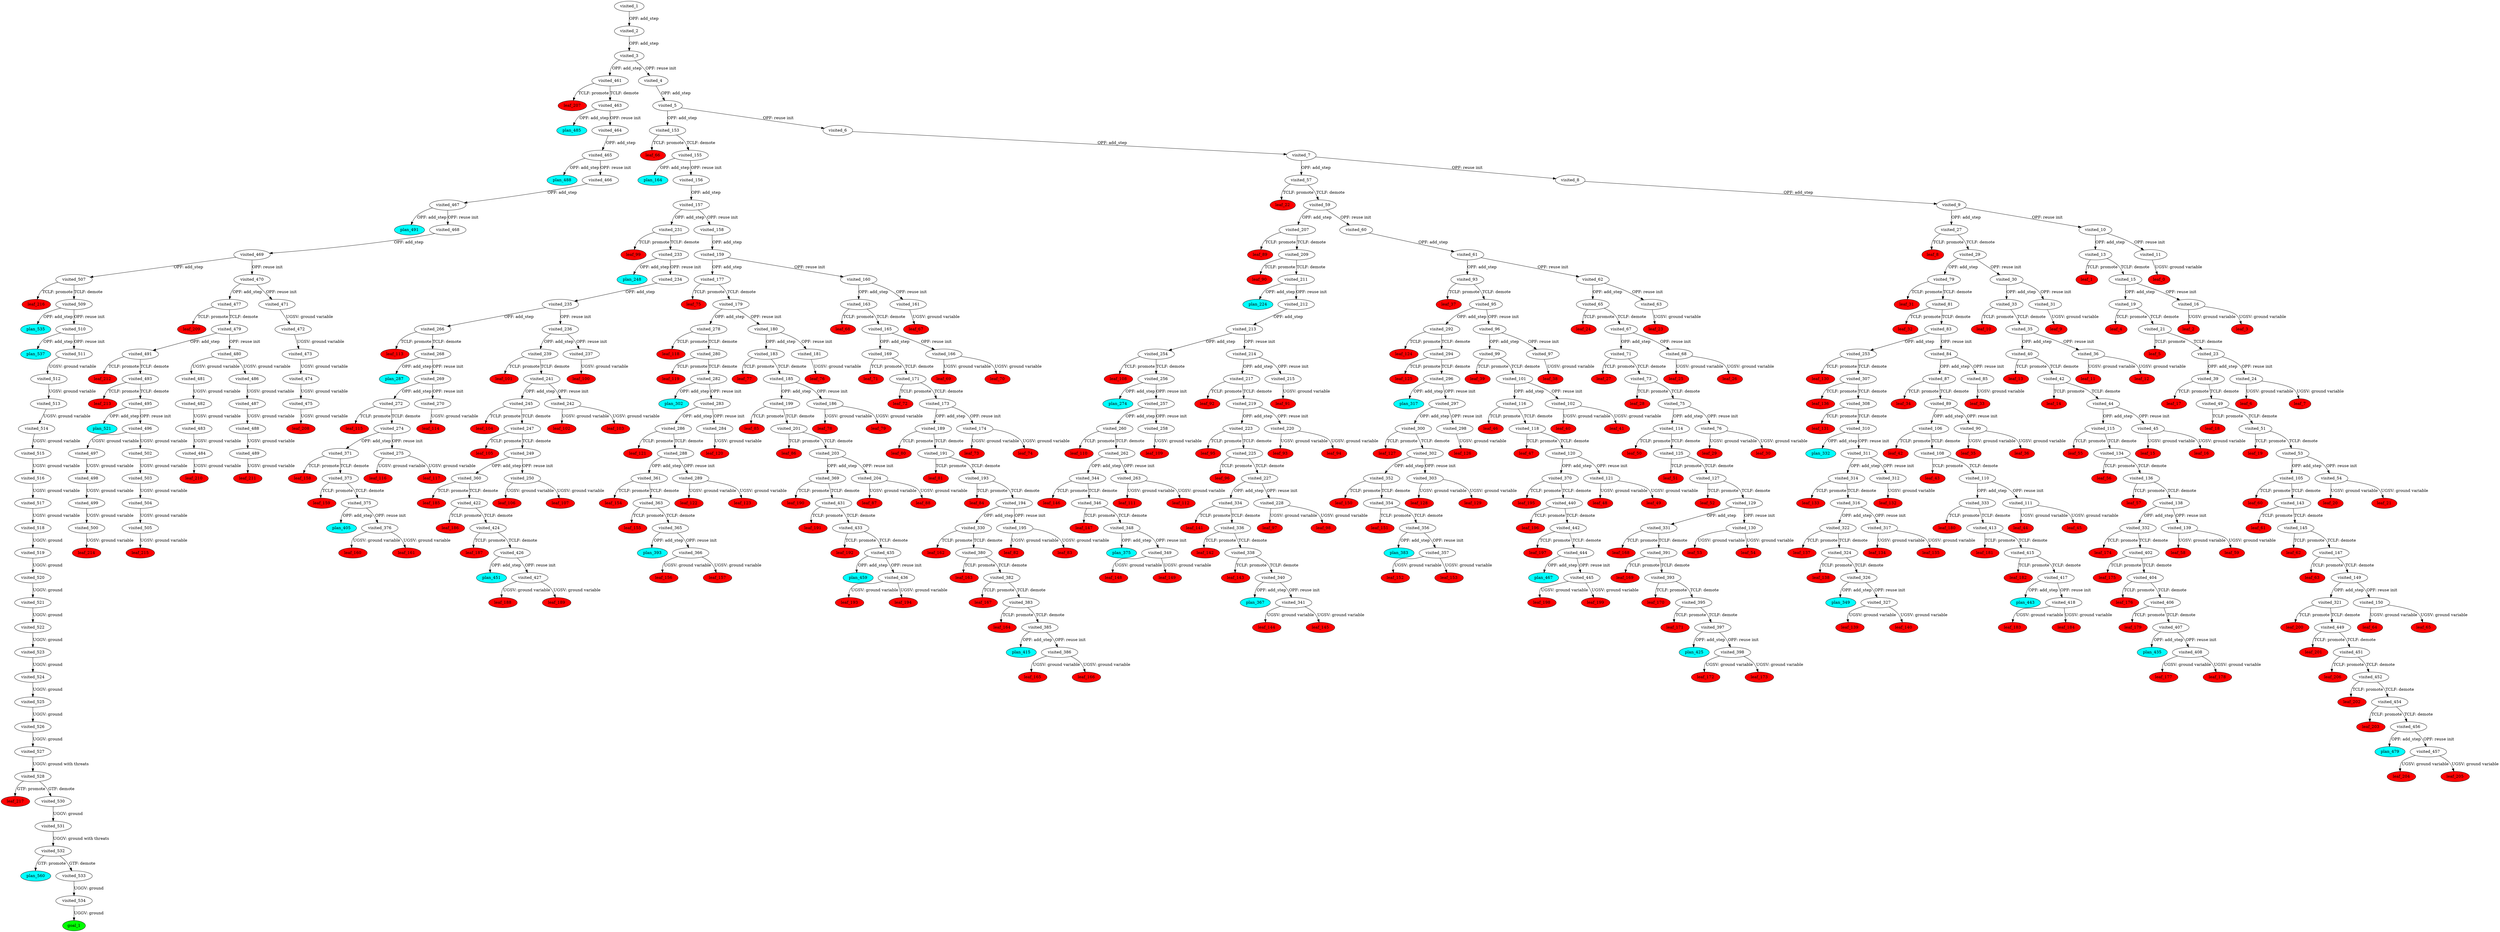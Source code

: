 digraph {
	"d0a76c54-2da2-faf4-5610-10b145669d4c" [label=plan_0 fillcolor=cyan style=filled]
	"d0a76c54-2da2-faf4-5610-10b145669d4c" [label=visited_1 fillcolor=white style=filled]
	"7ba78e45-2ba8-7181-7857-97b9fc2cd089" [label=plan_1 fillcolor=cyan style=filled]
	"d0a76c54-2da2-faf4-5610-10b145669d4c" -> "7ba78e45-2ba8-7181-7857-97b9fc2cd089" [label="OPF: add_step"]
	"7ba78e45-2ba8-7181-7857-97b9fc2cd089" [label=visited_2 fillcolor=white style=filled]
	"0c246d51-d4a3-2fa9-2907-b19247897b0c" [label=plan_2 fillcolor=cyan style=filled]
	"7ba78e45-2ba8-7181-7857-97b9fc2cd089" -> "0c246d51-d4a3-2fa9-2907-b19247897b0c" [label="OPF: add_step"]
	"0c246d51-d4a3-2fa9-2907-b19247897b0c" [label=visited_3 fillcolor=white style=filled]
	"7e99df11-d675-1af7-4662-d08c6dca0e75" [label=plan_3 fillcolor=cyan style=filled]
	"0c246d51-d4a3-2fa9-2907-b19247897b0c" -> "7e99df11-d675-1af7-4662-d08c6dca0e75" [label="OPF: add_step"]
	"dcb3c7b0-ee2b-2bbb-aa15-8f57b2c8b79c" [label=plan_4 fillcolor=cyan style=filled]
	"0c246d51-d4a3-2fa9-2907-b19247897b0c" -> "dcb3c7b0-ee2b-2bbb-aa15-8f57b2c8b79c" [label="OPF: reuse init"]
	"dcb3c7b0-ee2b-2bbb-aa15-8f57b2c8b79c" [label=visited_4 fillcolor=white style=filled]
	"d7e135c7-f67b-05fe-95ed-acc2d212864a" [label=plan_5 fillcolor=cyan style=filled]
	"dcb3c7b0-ee2b-2bbb-aa15-8f57b2c8b79c" -> "d7e135c7-f67b-05fe-95ed-acc2d212864a" [label="OPF: add_step"]
	"d7e135c7-f67b-05fe-95ed-acc2d212864a" [label=visited_5 fillcolor=white style=filled]
	"2093044c-1f40-b436-0d57-ef54cae12269" [label=plan_6 fillcolor=cyan style=filled]
	"d7e135c7-f67b-05fe-95ed-acc2d212864a" -> "2093044c-1f40-b436-0d57-ef54cae12269" [label="OPF: add_step"]
	"8f56e49b-9adf-927d-8872-d713c81fe0ba" [label=plan_7 fillcolor=cyan style=filled]
	"d7e135c7-f67b-05fe-95ed-acc2d212864a" -> "8f56e49b-9adf-927d-8872-d713c81fe0ba" [label="OPF: reuse init"]
	"8f56e49b-9adf-927d-8872-d713c81fe0ba" [label=visited_6 fillcolor=white style=filled]
	"4b248a4c-048d-b753-3fa5-77b96eb68a4c" [label=plan_8 fillcolor=cyan style=filled]
	"8f56e49b-9adf-927d-8872-d713c81fe0ba" -> "4b248a4c-048d-b753-3fa5-77b96eb68a4c" [label="OPF: add_step"]
	"4b248a4c-048d-b753-3fa5-77b96eb68a4c" [label=visited_7 fillcolor=white style=filled]
	"010eaa78-2f40-c4ae-7a65-75bca5c3b0c3" [label=plan_9 fillcolor=cyan style=filled]
	"4b248a4c-048d-b753-3fa5-77b96eb68a4c" -> "010eaa78-2f40-c4ae-7a65-75bca5c3b0c3" [label="OPF: add_step"]
	"c534edf0-8093-4540-c8ac-7b44d5c3f977" [label=plan_10 fillcolor=cyan style=filled]
	"4b248a4c-048d-b753-3fa5-77b96eb68a4c" -> "c534edf0-8093-4540-c8ac-7b44d5c3f977" [label="OPF: reuse init"]
	"c534edf0-8093-4540-c8ac-7b44d5c3f977" [label=visited_8 fillcolor=white style=filled]
	"fee8bba4-cec4-5d74-f305-81498a505e5e" [label=plan_11 fillcolor=cyan style=filled]
	"c534edf0-8093-4540-c8ac-7b44d5c3f977" -> "fee8bba4-cec4-5d74-f305-81498a505e5e" [label="OPF: add_step"]
	"fee8bba4-cec4-5d74-f305-81498a505e5e" [label=visited_9 fillcolor=white style=filled]
	"e056c80a-73f1-da97-aa4a-d1f185ab461f" [label=plan_12 fillcolor=cyan style=filled]
	"fee8bba4-cec4-5d74-f305-81498a505e5e" -> "e056c80a-73f1-da97-aa4a-d1f185ab461f" [label="OPF: add_step"]
	"4ebd494b-15af-c3d9-06dd-b703cf632b9c" [label=plan_13 fillcolor=cyan style=filled]
	"fee8bba4-cec4-5d74-f305-81498a505e5e" -> "4ebd494b-15af-c3d9-06dd-b703cf632b9c" [label="OPF: reuse init"]
	"4ebd494b-15af-c3d9-06dd-b703cf632b9c" [label=visited_10 fillcolor=white style=filled]
	"dbac644c-d54a-d0d9-d80e-92222edf23e6" [label=plan_14 fillcolor=cyan style=filled]
	"4ebd494b-15af-c3d9-06dd-b703cf632b9c" -> "dbac644c-d54a-d0d9-d80e-92222edf23e6" [label="OPF: add_step"]
	"8e83f4c4-efc5-714c-0cef-2475000831e1" [label=plan_15 fillcolor=cyan style=filled]
	"4ebd494b-15af-c3d9-06dd-b703cf632b9c" -> "8e83f4c4-efc5-714c-0cef-2475000831e1" [label="OPF: reuse init"]
	"8e83f4c4-efc5-714c-0cef-2475000831e1" [label=visited_11 fillcolor=white style=filled]
	"896be0e8-d29a-f77c-fab1-082850e23340" [label=plan_16 fillcolor=cyan style=filled]
	"8e83f4c4-efc5-714c-0cef-2475000831e1" -> "896be0e8-d29a-f77c-fab1-082850e23340" [label="UGSV: ground variable"]
	"896be0e8-d29a-f77c-fab1-082850e23340" [label=visited_12 fillcolor=white style=filled]
	"896be0e8-d29a-f77c-fab1-082850e23340" [label=leaf_0 fillcolor=red style=filled]
	"dbac644c-d54a-d0d9-d80e-92222edf23e6" [label=visited_13 fillcolor=white style=filled]
	"65b10389-d534-8725-00ff-6c812617d282" [label=plan_17 fillcolor=cyan style=filled]
	"dbac644c-d54a-d0d9-d80e-92222edf23e6" -> "65b10389-d534-8725-00ff-6c812617d282" [label="TCLF: promote"]
	"2b96f1f7-c473-bd4b-490b-92f0ff3ca1ef" [label=plan_18 fillcolor=cyan style=filled]
	"dbac644c-d54a-d0d9-d80e-92222edf23e6" -> "2b96f1f7-c473-bd4b-490b-92f0ff3ca1ef" [label="TCLF: demote"]
	"65b10389-d534-8725-00ff-6c812617d282" [label=visited_14 fillcolor=white style=filled]
	"65b10389-d534-8725-00ff-6c812617d282" [label=leaf_1 fillcolor=red style=filled]
	"2b96f1f7-c473-bd4b-490b-92f0ff3ca1ef" [label=visited_15 fillcolor=white style=filled]
	"5baad0d3-c844-c38f-61e7-2bf65ecd0347" [label=plan_19 fillcolor=cyan style=filled]
	"2b96f1f7-c473-bd4b-490b-92f0ff3ca1ef" -> "5baad0d3-c844-c38f-61e7-2bf65ecd0347" [label="OPF: add_step"]
	"27cf602c-3cc3-b4a6-0210-a34c012ff103" [label=plan_20 fillcolor=cyan style=filled]
	"2b96f1f7-c473-bd4b-490b-92f0ff3ca1ef" -> "27cf602c-3cc3-b4a6-0210-a34c012ff103" [label="OPF: reuse init"]
	"27cf602c-3cc3-b4a6-0210-a34c012ff103" [label=visited_16 fillcolor=white style=filled]
	"a1134682-c53c-2b1a-a47a-80144eb7005e" [label=plan_21 fillcolor=cyan style=filled]
	"27cf602c-3cc3-b4a6-0210-a34c012ff103" -> "a1134682-c53c-2b1a-a47a-80144eb7005e" [label="UGSV: ground variable"]
	"6a412bfe-4be8-ffb4-ff45-f10ad0fb9b04" [label=plan_22 fillcolor=cyan style=filled]
	"27cf602c-3cc3-b4a6-0210-a34c012ff103" -> "6a412bfe-4be8-ffb4-ff45-f10ad0fb9b04" [label="UGSV: ground variable"]
	"a1134682-c53c-2b1a-a47a-80144eb7005e" [label=visited_17 fillcolor=white style=filled]
	"a1134682-c53c-2b1a-a47a-80144eb7005e" [label=leaf_2 fillcolor=red style=filled]
	"6a412bfe-4be8-ffb4-ff45-f10ad0fb9b04" [label=visited_18 fillcolor=white style=filled]
	"6a412bfe-4be8-ffb4-ff45-f10ad0fb9b04" [label=leaf_3 fillcolor=red style=filled]
	"5baad0d3-c844-c38f-61e7-2bf65ecd0347" [label=visited_19 fillcolor=white style=filled]
	"1714b38e-f9ad-1f37-42e4-d34e9944877e" [label=plan_23 fillcolor=cyan style=filled]
	"5baad0d3-c844-c38f-61e7-2bf65ecd0347" -> "1714b38e-f9ad-1f37-42e4-d34e9944877e" [label="TCLF: promote"]
	"01c1706d-8deb-ddcc-de10-9447bd05a3b0" [label=plan_24 fillcolor=cyan style=filled]
	"5baad0d3-c844-c38f-61e7-2bf65ecd0347" -> "01c1706d-8deb-ddcc-de10-9447bd05a3b0" [label="TCLF: demote"]
	"1714b38e-f9ad-1f37-42e4-d34e9944877e" [label=visited_20 fillcolor=white style=filled]
	"1714b38e-f9ad-1f37-42e4-d34e9944877e" [label=leaf_4 fillcolor=red style=filled]
	"01c1706d-8deb-ddcc-de10-9447bd05a3b0" [label=visited_21 fillcolor=white style=filled]
	"b81f80e3-965b-6c07-2b16-b54cb8efcd92" [label=plan_25 fillcolor=cyan style=filled]
	"01c1706d-8deb-ddcc-de10-9447bd05a3b0" -> "b81f80e3-965b-6c07-2b16-b54cb8efcd92" [label="TCLF: promote"]
	"3ca0b767-e282-f1a9-6511-0ba5af3a6ee6" [label=plan_26 fillcolor=cyan style=filled]
	"01c1706d-8deb-ddcc-de10-9447bd05a3b0" -> "3ca0b767-e282-f1a9-6511-0ba5af3a6ee6" [label="TCLF: demote"]
	"b81f80e3-965b-6c07-2b16-b54cb8efcd92" [label=visited_22 fillcolor=white style=filled]
	"b81f80e3-965b-6c07-2b16-b54cb8efcd92" [label=leaf_5 fillcolor=red style=filled]
	"3ca0b767-e282-f1a9-6511-0ba5af3a6ee6" [label=visited_23 fillcolor=white style=filled]
	"cdd524da-c13f-acd8-dff7-c33b2115f4ef" [label=plan_27 fillcolor=cyan style=filled]
	"3ca0b767-e282-f1a9-6511-0ba5af3a6ee6" -> "cdd524da-c13f-acd8-dff7-c33b2115f4ef" [label="OPF: add_step"]
	"e3f7fb7b-ebe7-38b6-000a-d5ad0ba3fbe1" [label=plan_28 fillcolor=cyan style=filled]
	"3ca0b767-e282-f1a9-6511-0ba5af3a6ee6" -> "e3f7fb7b-ebe7-38b6-000a-d5ad0ba3fbe1" [label="OPF: reuse init"]
	"e3f7fb7b-ebe7-38b6-000a-d5ad0ba3fbe1" [label=visited_24 fillcolor=white style=filled]
	"c9d70271-b0be-455b-60e0-9b27b2b58d17" [label=plan_29 fillcolor=cyan style=filled]
	"e3f7fb7b-ebe7-38b6-000a-d5ad0ba3fbe1" -> "c9d70271-b0be-455b-60e0-9b27b2b58d17" [label="UGSV: ground variable"]
	"9bbfffc8-1e51-1647-8355-f70f5fded7a2" [label=plan_30 fillcolor=cyan style=filled]
	"e3f7fb7b-ebe7-38b6-000a-d5ad0ba3fbe1" -> "9bbfffc8-1e51-1647-8355-f70f5fded7a2" [label="UGSV: ground variable"]
	"c9d70271-b0be-455b-60e0-9b27b2b58d17" [label=visited_25 fillcolor=white style=filled]
	"c9d70271-b0be-455b-60e0-9b27b2b58d17" [label=leaf_6 fillcolor=red style=filled]
	"9bbfffc8-1e51-1647-8355-f70f5fded7a2" [label=visited_26 fillcolor=white style=filled]
	"9bbfffc8-1e51-1647-8355-f70f5fded7a2" [label=leaf_7 fillcolor=red style=filled]
	"e056c80a-73f1-da97-aa4a-d1f185ab461f" [label=visited_27 fillcolor=white style=filled]
	"c2642b36-6a23-e759-2d6b-3b5dd3b54e40" [label=plan_31 fillcolor=cyan style=filled]
	"e056c80a-73f1-da97-aa4a-d1f185ab461f" -> "c2642b36-6a23-e759-2d6b-3b5dd3b54e40" [label="TCLF: promote"]
	"06c3cd5a-c8c9-5fda-99e5-dd06e59165bc" [label=plan_32 fillcolor=cyan style=filled]
	"e056c80a-73f1-da97-aa4a-d1f185ab461f" -> "06c3cd5a-c8c9-5fda-99e5-dd06e59165bc" [label="TCLF: demote"]
	"c2642b36-6a23-e759-2d6b-3b5dd3b54e40" [label=visited_28 fillcolor=white style=filled]
	"c2642b36-6a23-e759-2d6b-3b5dd3b54e40" [label=leaf_8 fillcolor=red style=filled]
	"06c3cd5a-c8c9-5fda-99e5-dd06e59165bc" [label=visited_29 fillcolor=white style=filled]
	"b97695b8-e364-8a16-c21d-c064f6a267a8" [label=plan_33 fillcolor=cyan style=filled]
	"06c3cd5a-c8c9-5fda-99e5-dd06e59165bc" -> "b97695b8-e364-8a16-c21d-c064f6a267a8" [label="OPF: add_step"]
	"9233b825-7821-80a6-d35b-9209f3f94795" [label=plan_34 fillcolor=cyan style=filled]
	"06c3cd5a-c8c9-5fda-99e5-dd06e59165bc" -> "9233b825-7821-80a6-d35b-9209f3f94795" [label="OPF: reuse init"]
	"9233b825-7821-80a6-d35b-9209f3f94795" [label=visited_30 fillcolor=white style=filled]
	"dcd0b43d-eb93-4edf-33a4-914640770635" [label=plan_35 fillcolor=cyan style=filled]
	"9233b825-7821-80a6-d35b-9209f3f94795" -> "dcd0b43d-eb93-4edf-33a4-914640770635" [label="OPF: add_step"]
	"4887e3be-a2d4-1eb2-9b9b-e5b7fbd78f00" [label=plan_36 fillcolor=cyan style=filled]
	"9233b825-7821-80a6-d35b-9209f3f94795" -> "4887e3be-a2d4-1eb2-9b9b-e5b7fbd78f00" [label="OPF: reuse init"]
	"4887e3be-a2d4-1eb2-9b9b-e5b7fbd78f00" [label=visited_31 fillcolor=white style=filled]
	"f91ff546-5e27-68b9-b0a4-d3931f66a7e2" [label=plan_37 fillcolor=cyan style=filled]
	"4887e3be-a2d4-1eb2-9b9b-e5b7fbd78f00" -> "f91ff546-5e27-68b9-b0a4-d3931f66a7e2" [label="UGSV: ground variable"]
	"f91ff546-5e27-68b9-b0a4-d3931f66a7e2" [label=visited_32 fillcolor=white style=filled]
	"f91ff546-5e27-68b9-b0a4-d3931f66a7e2" [label=leaf_9 fillcolor=red style=filled]
	"dcd0b43d-eb93-4edf-33a4-914640770635" [label=visited_33 fillcolor=white style=filled]
	"ce8fdbed-4221-8af6-747c-941af8c7dbc9" [label=plan_38 fillcolor=cyan style=filled]
	"dcd0b43d-eb93-4edf-33a4-914640770635" -> "ce8fdbed-4221-8af6-747c-941af8c7dbc9" [label="TCLF: promote"]
	"801ba569-f340-c1e6-9254-25baf67afd60" [label=plan_39 fillcolor=cyan style=filled]
	"dcd0b43d-eb93-4edf-33a4-914640770635" -> "801ba569-f340-c1e6-9254-25baf67afd60" [label="TCLF: demote"]
	"ce8fdbed-4221-8af6-747c-941af8c7dbc9" [label=visited_34 fillcolor=white style=filled]
	"ce8fdbed-4221-8af6-747c-941af8c7dbc9" [label=leaf_10 fillcolor=red style=filled]
	"801ba569-f340-c1e6-9254-25baf67afd60" [label=visited_35 fillcolor=white style=filled]
	"b9df3c6a-cc6a-d8c5-cff5-f7db876f3f0f" [label=plan_40 fillcolor=cyan style=filled]
	"801ba569-f340-c1e6-9254-25baf67afd60" -> "b9df3c6a-cc6a-d8c5-cff5-f7db876f3f0f" [label="OPF: add_step"]
	"4fbc8cf5-e364-6b55-cffc-24d7e013945b" [label=plan_41 fillcolor=cyan style=filled]
	"801ba569-f340-c1e6-9254-25baf67afd60" -> "4fbc8cf5-e364-6b55-cffc-24d7e013945b" [label="OPF: reuse init"]
	"4fbc8cf5-e364-6b55-cffc-24d7e013945b" [label=visited_36 fillcolor=white style=filled]
	"80cc94ea-f821-e917-b69f-8a1d04338d9c" [label=plan_42 fillcolor=cyan style=filled]
	"4fbc8cf5-e364-6b55-cffc-24d7e013945b" -> "80cc94ea-f821-e917-b69f-8a1d04338d9c" [label="UGSV: ground variable"]
	"d8de8831-9097-d5b8-44c6-04507717b502" [label=plan_43 fillcolor=cyan style=filled]
	"4fbc8cf5-e364-6b55-cffc-24d7e013945b" -> "d8de8831-9097-d5b8-44c6-04507717b502" [label="UGSV: ground variable"]
	"80cc94ea-f821-e917-b69f-8a1d04338d9c" [label=visited_37 fillcolor=white style=filled]
	"80cc94ea-f821-e917-b69f-8a1d04338d9c" [label=leaf_11 fillcolor=red style=filled]
	"d8de8831-9097-d5b8-44c6-04507717b502" [label=visited_38 fillcolor=white style=filled]
	"d8de8831-9097-d5b8-44c6-04507717b502" [label=leaf_12 fillcolor=red style=filled]
	"cdd524da-c13f-acd8-dff7-c33b2115f4ef" [label=visited_39 fillcolor=white style=filled]
	"424a3d3e-70a8-1e18-6c24-f69bd094b621" [label=plan_44 fillcolor=cyan style=filled]
	"cdd524da-c13f-acd8-dff7-c33b2115f4ef" -> "424a3d3e-70a8-1e18-6c24-f69bd094b621" [label="TCLF: promote"]
	"629ae212-8800-32aa-7525-282cf2e11b02" [label=plan_45 fillcolor=cyan style=filled]
	"cdd524da-c13f-acd8-dff7-c33b2115f4ef" -> "629ae212-8800-32aa-7525-282cf2e11b02" [label="TCLF: demote"]
	"b9df3c6a-cc6a-d8c5-cff5-f7db876f3f0f" [label=visited_40 fillcolor=white style=filled]
	"3d265d77-0d1d-6135-91f4-e39384cd18af" [label=plan_46 fillcolor=cyan style=filled]
	"b9df3c6a-cc6a-d8c5-cff5-f7db876f3f0f" -> "3d265d77-0d1d-6135-91f4-e39384cd18af" [label="TCLF: promote"]
	"67b02629-ceaf-b618-c23c-8eac27115a86" [label=plan_47 fillcolor=cyan style=filled]
	"b9df3c6a-cc6a-d8c5-cff5-f7db876f3f0f" -> "67b02629-ceaf-b618-c23c-8eac27115a86" [label="TCLF: demote"]
	"3d265d77-0d1d-6135-91f4-e39384cd18af" [label=visited_41 fillcolor=white style=filled]
	"3d265d77-0d1d-6135-91f4-e39384cd18af" [label=leaf_13 fillcolor=red style=filled]
	"67b02629-ceaf-b618-c23c-8eac27115a86" [label=visited_42 fillcolor=white style=filled]
	"cd20cc01-81c7-9d9a-bdfb-55762ccc752c" [label=plan_48 fillcolor=cyan style=filled]
	"67b02629-ceaf-b618-c23c-8eac27115a86" -> "cd20cc01-81c7-9d9a-bdfb-55762ccc752c" [label="TCLF: promote"]
	"ac1e9805-0827-7710-c18d-af8d653d1ae2" [label=plan_49 fillcolor=cyan style=filled]
	"67b02629-ceaf-b618-c23c-8eac27115a86" -> "ac1e9805-0827-7710-c18d-af8d653d1ae2" [label="TCLF: demote"]
	"cd20cc01-81c7-9d9a-bdfb-55762ccc752c" [label=visited_43 fillcolor=white style=filled]
	"cd20cc01-81c7-9d9a-bdfb-55762ccc752c" [label=leaf_14 fillcolor=red style=filled]
	"ac1e9805-0827-7710-c18d-af8d653d1ae2" [label=visited_44 fillcolor=white style=filled]
	"c9313df9-24dd-1359-f1fd-0ee0420bebf5" [label=plan_50 fillcolor=cyan style=filled]
	"ac1e9805-0827-7710-c18d-af8d653d1ae2" -> "c9313df9-24dd-1359-f1fd-0ee0420bebf5" [label="OPF: add_step"]
	"7c891a68-f825-bfac-bac4-ab6996ad60e0" [label=plan_51 fillcolor=cyan style=filled]
	"ac1e9805-0827-7710-c18d-af8d653d1ae2" -> "7c891a68-f825-bfac-bac4-ab6996ad60e0" [label="OPF: reuse init"]
	"7c891a68-f825-bfac-bac4-ab6996ad60e0" [label=visited_45 fillcolor=white style=filled]
	"e20c6cbb-3175-03df-72c1-d6d378a19f0c" [label=plan_52 fillcolor=cyan style=filled]
	"7c891a68-f825-bfac-bac4-ab6996ad60e0" -> "e20c6cbb-3175-03df-72c1-d6d378a19f0c" [label="UGSV: ground variable"]
	"4ed12f02-29d9-7813-afe6-0ffd889da819" [label=plan_53 fillcolor=cyan style=filled]
	"7c891a68-f825-bfac-bac4-ab6996ad60e0" -> "4ed12f02-29d9-7813-afe6-0ffd889da819" [label="UGSV: ground variable"]
	"e20c6cbb-3175-03df-72c1-d6d378a19f0c" [label=visited_46 fillcolor=white style=filled]
	"e20c6cbb-3175-03df-72c1-d6d378a19f0c" [label=leaf_15 fillcolor=red style=filled]
	"4ed12f02-29d9-7813-afe6-0ffd889da819" [label=visited_47 fillcolor=white style=filled]
	"4ed12f02-29d9-7813-afe6-0ffd889da819" [label=leaf_16 fillcolor=red style=filled]
	"424a3d3e-70a8-1e18-6c24-f69bd094b621" [label=visited_48 fillcolor=white style=filled]
	"424a3d3e-70a8-1e18-6c24-f69bd094b621" [label=leaf_17 fillcolor=red style=filled]
	"629ae212-8800-32aa-7525-282cf2e11b02" [label=visited_49 fillcolor=white style=filled]
	"adc7df59-947a-dc14-ec1f-0b7594b66821" [label=plan_54 fillcolor=cyan style=filled]
	"629ae212-8800-32aa-7525-282cf2e11b02" -> "adc7df59-947a-dc14-ec1f-0b7594b66821" [label="TCLF: promote"]
	"5607615c-a733-24ff-62b5-bc381d199cb5" [label=plan_55 fillcolor=cyan style=filled]
	"629ae212-8800-32aa-7525-282cf2e11b02" -> "5607615c-a733-24ff-62b5-bc381d199cb5" [label="TCLF: demote"]
	"adc7df59-947a-dc14-ec1f-0b7594b66821" [label=visited_50 fillcolor=white style=filled]
	"adc7df59-947a-dc14-ec1f-0b7594b66821" [label=leaf_18 fillcolor=red style=filled]
	"5607615c-a733-24ff-62b5-bc381d199cb5" [label=visited_51 fillcolor=white style=filled]
	"489ea94d-9490-546e-2089-25aa12cc116a" [label=plan_56 fillcolor=cyan style=filled]
	"5607615c-a733-24ff-62b5-bc381d199cb5" -> "489ea94d-9490-546e-2089-25aa12cc116a" [label="TCLF: promote"]
	"03bc35c6-e570-9557-20a2-e4ada1ca7d84" [label=plan_57 fillcolor=cyan style=filled]
	"5607615c-a733-24ff-62b5-bc381d199cb5" -> "03bc35c6-e570-9557-20a2-e4ada1ca7d84" [label="TCLF: demote"]
	"489ea94d-9490-546e-2089-25aa12cc116a" [label=visited_52 fillcolor=white style=filled]
	"489ea94d-9490-546e-2089-25aa12cc116a" [label=leaf_19 fillcolor=red style=filled]
	"03bc35c6-e570-9557-20a2-e4ada1ca7d84" [label=visited_53 fillcolor=white style=filled]
	"b6ffc921-2774-edc8-04a8-b0af118bd7d2" [label=plan_58 fillcolor=cyan style=filled]
	"03bc35c6-e570-9557-20a2-e4ada1ca7d84" -> "b6ffc921-2774-edc8-04a8-b0af118bd7d2" [label="OPF: add_step"]
	"ef8283b8-692c-9d5a-9042-56cf56a048a5" [label=plan_59 fillcolor=cyan style=filled]
	"03bc35c6-e570-9557-20a2-e4ada1ca7d84" -> "ef8283b8-692c-9d5a-9042-56cf56a048a5" [label="OPF: reuse init"]
	"ef8283b8-692c-9d5a-9042-56cf56a048a5" [label=visited_54 fillcolor=white style=filled]
	"1ee8d40e-c98c-c260-792e-68e9da5b0847" [label=plan_60 fillcolor=cyan style=filled]
	"ef8283b8-692c-9d5a-9042-56cf56a048a5" -> "1ee8d40e-c98c-c260-792e-68e9da5b0847" [label="UGSV: ground variable"]
	"26c15d04-b7b3-fb1f-10c1-a14b2720916c" [label=plan_61 fillcolor=cyan style=filled]
	"ef8283b8-692c-9d5a-9042-56cf56a048a5" -> "26c15d04-b7b3-fb1f-10c1-a14b2720916c" [label="UGSV: ground variable"]
	"1ee8d40e-c98c-c260-792e-68e9da5b0847" [label=visited_55 fillcolor=white style=filled]
	"1ee8d40e-c98c-c260-792e-68e9da5b0847" [label=leaf_20 fillcolor=red style=filled]
	"26c15d04-b7b3-fb1f-10c1-a14b2720916c" [label=visited_56 fillcolor=white style=filled]
	"26c15d04-b7b3-fb1f-10c1-a14b2720916c" [label=leaf_21 fillcolor=red style=filled]
	"010eaa78-2f40-c4ae-7a65-75bca5c3b0c3" [label=visited_57 fillcolor=white style=filled]
	"0c1c933b-d195-a016-0c02-faefa5c4d4fa" [label=plan_62 fillcolor=cyan style=filled]
	"010eaa78-2f40-c4ae-7a65-75bca5c3b0c3" -> "0c1c933b-d195-a016-0c02-faefa5c4d4fa" [label="TCLF: promote"]
	"764ca9b0-fe4d-e840-abb5-11af8ef8629c" [label=plan_63 fillcolor=cyan style=filled]
	"010eaa78-2f40-c4ae-7a65-75bca5c3b0c3" -> "764ca9b0-fe4d-e840-abb5-11af8ef8629c" [label="TCLF: demote"]
	"0c1c933b-d195-a016-0c02-faefa5c4d4fa" [label=visited_58 fillcolor=white style=filled]
	"0c1c933b-d195-a016-0c02-faefa5c4d4fa" [label=leaf_22 fillcolor=red style=filled]
	"764ca9b0-fe4d-e840-abb5-11af8ef8629c" [label=visited_59 fillcolor=white style=filled]
	"0573e9aa-fba9-4e7f-ec74-16a621c922da" [label=plan_64 fillcolor=cyan style=filled]
	"764ca9b0-fe4d-e840-abb5-11af8ef8629c" -> "0573e9aa-fba9-4e7f-ec74-16a621c922da" [label="OPF: add_step"]
	"511e4130-f59b-686b-5120-abed167bb2fb" [label=plan_65 fillcolor=cyan style=filled]
	"764ca9b0-fe4d-e840-abb5-11af8ef8629c" -> "511e4130-f59b-686b-5120-abed167bb2fb" [label="OPF: reuse init"]
	"511e4130-f59b-686b-5120-abed167bb2fb" [label=visited_60 fillcolor=white style=filled]
	"8fb10747-1268-494a-788e-04878a350057" [label=plan_66 fillcolor=cyan style=filled]
	"511e4130-f59b-686b-5120-abed167bb2fb" -> "8fb10747-1268-494a-788e-04878a350057" [label="OPF: add_step"]
	"8fb10747-1268-494a-788e-04878a350057" [label=visited_61 fillcolor=white style=filled]
	"3e4ebcfa-e52d-2c97-5d93-0bbcd47f9741" [label=plan_67 fillcolor=cyan style=filled]
	"8fb10747-1268-494a-788e-04878a350057" -> "3e4ebcfa-e52d-2c97-5d93-0bbcd47f9741" [label="OPF: add_step"]
	"942de76b-0bcd-37fc-9dec-bd2936ab2c42" [label=plan_68 fillcolor=cyan style=filled]
	"8fb10747-1268-494a-788e-04878a350057" -> "942de76b-0bcd-37fc-9dec-bd2936ab2c42" [label="OPF: reuse init"]
	"942de76b-0bcd-37fc-9dec-bd2936ab2c42" [label=visited_62 fillcolor=white style=filled]
	"07ac0ade-5f75-2608-c14e-6ff323759bd2" [label=plan_69 fillcolor=cyan style=filled]
	"942de76b-0bcd-37fc-9dec-bd2936ab2c42" -> "07ac0ade-5f75-2608-c14e-6ff323759bd2" [label="OPF: add_step"]
	"edb72e18-de3c-3cfa-67fe-f32c1ae5ed35" [label=plan_70 fillcolor=cyan style=filled]
	"942de76b-0bcd-37fc-9dec-bd2936ab2c42" -> "edb72e18-de3c-3cfa-67fe-f32c1ae5ed35" [label="OPF: reuse init"]
	"edb72e18-de3c-3cfa-67fe-f32c1ae5ed35" [label=visited_63 fillcolor=white style=filled]
	"1e4c2d59-f92c-cddb-bbff-74a92d40ef59" [label=plan_71 fillcolor=cyan style=filled]
	"edb72e18-de3c-3cfa-67fe-f32c1ae5ed35" -> "1e4c2d59-f92c-cddb-bbff-74a92d40ef59" [label="UGSV: ground variable"]
	"1e4c2d59-f92c-cddb-bbff-74a92d40ef59" [label=visited_64 fillcolor=white style=filled]
	"1e4c2d59-f92c-cddb-bbff-74a92d40ef59" [label=leaf_23 fillcolor=red style=filled]
	"07ac0ade-5f75-2608-c14e-6ff323759bd2" [label=visited_65 fillcolor=white style=filled]
	"2fa20ff6-927b-56fd-a7e3-99a86836aafc" [label=plan_72 fillcolor=cyan style=filled]
	"07ac0ade-5f75-2608-c14e-6ff323759bd2" -> "2fa20ff6-927b-56fd-a7e3-99a86836aafc" [label="TCLF: promote"]
	"8dd48eba-b5d6-29a9-95bf-1a2dc2989fc6" [label=plan_73 fillcolor=cyan style=filled]
	"07ac0ade-5f75-2608-c14e-6ff323759bd2" -> "8dd48eba-b5d6-29a9-95bf-1a2dc2989fc6" [label="TCLF: demote"]
	"2fa20ff6-927b-56fd-a7e3-99a86836aafc" [label=visited_66 fillcolor=white style=filled]
	"2fa20ff6-927b-56fd-a7e3-99a86836aafc" [label=leaf_24 fillcolor=red style=filled]
	"8dd48eba-b5d6-29a9-95bf-1a2dc2989fc6" [label=visited_67 fillcolor=white style=filled]
	"feccec05-1e27-e475-d8cf-918df8493c86" [label=plan_74 fillcolor=cyan style=filled]
	"8dd48eba-b5d6-29a9-95bf-1a2dc2989fc6" -> "feccec05-1e27-e475-d8cf-918df8493c86" [label="OPF: add_step"]
	"dc997658-fe62-7aed-f716-50d32c81d77b" [label=plan_75 fillcolor=cyan style=filled]
	"8dd48eba-b5d6-29a9-95bf-1a2dc2989fc6" -> "dc997658-fe62-7aed-f716-50d32c81d77b" [label="OPF: reuse init"]
	"dc997658-fe62-7aed-f716-50d32c81d77b" [label=visited_68 fillcolor=white style=filled]
	"c2d4de90-eaf1-c7d4-6dda-87b502f2fcaf" [label=plan_76 fillcolor=cyan style=filled]
	"dc997658-fe62-7aed-f716-50d32c81d77b" -> "c2d4de90-eaf1-c7d4-6dda-87b502f2fcaf" [label="UGSV: ground variable"]
	"5da672fe-5dc4-af24-74c5-13061b47677e" [label=plan_77 fillcolor=cyan style=filled]
	"dc997658-fe62-7aed-f716-50d32c81d77b" -> "5da672fe-5dc4-af24-74c5-13061b47677e" [label="UGSV: ground variable"]
	"c2d4de90-eaf1-c7d4-6dda-87b502f2fcaf" [label=visited_69 fillcolor=white style=filled]
	"c2d4de90-eaf1-c7d4-6dda-87b502f2fcaf" [label=leaf_25 fillcolor=red style=filled]
	"5da672fe-5dc4-af24-74c5-13061b47677e" [label=visited_70 fillcolor=white style=filled]
	"5da672fe-5dc4-af24-74c5-13061b47677e" [label=leaf_26 fillcolor=red style=filled]
	"feccec05-1e27-e475-d8cf-918df8493c86" [label=visited_71 fillcolor=white style=filled]
	"86f52e01-1382-cc4a-3f35-a01dd7312f07" [label=plan_78 fillcolor=cyan style=filled]
	"feccec05-1e27-e475-d8cf-918df8493c86" -> "86f52e01-1382-cc4a-3f35-a01dd7312f07" [label="TCLF: promote"]
	"43569d23-2dff-1136-2cc4-425260513669" [label=plan_79 fillcolor=cyan style=filled]
	"feccec05-1e27-e475-d8cf-918df8493c86" -> "43569d23-2dff-1136-2cc4-425260513669" [label="TCLF: demote"]
	"86f52e01-1382-cc4a-3f35-a01dd7312f07" [label=visited_72 fillcolor=white style=filled]
	"86f52e01-1382-cc4a-3f35-a01dd7312f07" [label=leaf_27 fillcolor=red style=filled]
	"43569d23-2dff-1136-2cc4-425260513669" [label=visited_73 fillcolor=white style=filled]
	"98980a84-f23e-0b2e-5813-ba01f66bae6e" [label=plan_80 fillcolor=cyan style=filled]
	"43569d23-2dff-1136-2cc4-425260513669" -> "98980a84-f23e-0b2e-5813-ba01f66bae6e" [label="TCLF: promote"]
	"a9aebae2-706d-9f9c-34cd-1d196b09f691" [label=plan_81 fillcolor=cyan style=filled]
	"43569d23-2dff-1136-2cc4-425260513669" -> "a9aebae2-706d-9f9c-34cd-1d196b09f691" [label="TCLF: demote"]
	"98980a84-f23e-0b2e-5813-ba01f66bae6e" [label=visited_74 fillcolor=white style=filled]
	"98980a84-f23e-0b2e-5813-ba01f66bae6e" [label=leaf_28 fillcolor=red style=filled]
	"a9aebae2-706d-9f9c-34cd-1d196b09f691" [label=visited_75 fillcolor=white style=filled]
	"6090f449-025a-a542-2b63-bbd98e71fd00" [label=plan_82 fillcolor=cyan style=filled]
	"a9aebae2-706d-9f9c-34cd-1d196b09f691" -> "6090f449-025a-a542-2b63-bbd98e71fd00" [label="OPF: add_step"]
	"f7fce714-eee6-3647-d77f-d2cf92c00b29" [label=plan_83 fillcolor=cyan style=filled]
	"a9aebae2-706d-9f9c-34cd-1d196b09f691" -> "f7fce714-eee6-3647-d77f-d2cf92c00b29" [label="OPF: reuse init"]
	"f7fce714-eee6-3647-d77f-d2cf92c00b29" [label=visited_76 fillcolor=white style=filled]
	"4e447bee-8a5e-ad6c-0ac1-fdcfcc3c0fd8" [label=plan_84 fillcolor=cyan style=filled]
	"f7fce714-eee6-3647-d77f-d2cf92c00b29" -> "4e447bee-8a5e-ad6c-0ac1-fdcfcc3c0fd8" [label="UGSV: ground variable"]
	"f303f745-55e5-e653-5be1-8399548d510c" [label=plan_85 fillcolor=cyan style=filled]
	"f7fce714-eee6-3647-d77f-d2cf92c00b29" -> "f303f745-55e5-e653-5be1-8399548d510c" [label="UGSV: ground variable"]
	"4e447bee-8a5e-ad6c-0ac1-fdcfcc3c0fd8" [label=visited_77 fillcolor=white style=filled]
	"4e447bee-8a5e-ad6c-0ac1-fdcfcc3c0fd8" [label=leaf_29 fillcolor=red style=filled]
	"f303f745-55e5-e653-5be1-8399548d510c" [label=visited_78 fillcolor=white style=filled]
	"f303f745-55e5-e653-5be1-8399548d510c" [label=leaf_30 fillcolor=red style=filled]
	"b97695b8-e364-8a16-c21d-c064f6a267a8" [label=visited_79 fillcolor=white style=filled]
	"11b900e8-c7f7-2639-4667-924b283ac236" [label=plan_86 fillcolor=cyan style=filled]
	"b97695b8-e364-8a16-c21d-c064f6a267a8" -> "11b900e8-c7f7-2639-4667-924b283ac236" [label="TCLF: promote"]
	"93ffd4ea-b4db-52b4-b4d6-9529b65f5332" [label=plan_87 fillcolor=cyan style=filled]
	"b97695b8-e364-8a16-c21d-c064f6a267a8" -> "93ffd4ea-b4db-52b4-b4d6-9529b65f5332" [label="TCLF: demote"]
	"11b900e8-c7f7-2639-4667-924b283ac236" [label=visited_80 fillcolor=white style=filled]
	"11b900e8-c7f7-2639-4667-924b283ac236" [label=leaf_31 fillcolor=red style=filled]
	"93ffd4ea-b4db-52b4-b4d6-9529b65f5332" [label=visited_81 fillcolor=white style=filled]
	"4d6b2365-0194-a9c4-7c3a-ee408e31e7a0" [label=plan_88 fillcolor=cyan style=filled]
	"93ffd4ea-b4db-52b4-b4d6-9529b65f5332" -> "4d6b2365-0194-a9c4-7c3a-ee408e31e7a0" [label="TCLF: promote"]
	"9ab5addc-c846-3cc0-7342-a1caef1888a3" [label=plan_89 fillcolor=cyan style=filled]
	"93ffd4ea-b4db-52b4-b4d6-9529b65f5332" -> "9ab5addc-c846-3cc0-7342-a1caef1888a3" [label="TCLF: demote"]
	"4d6b2365-0194-a9c4-7c3a-ee408e31e7a0" [label=visited_82 fillcolor=white style=filled]
	"4d6b2365-0194-a9c4-7c3a-ee408e31e7a0" [label=leaf_32 fillcolor=red style=filled]
	"9ab5addc-c846-3cc0-7342-a1caef1888a3" [label=visited_83 fillcolor=white style=filled]
	"63ccdbb6-4199-833e-0b44-13e551ce13ac" [label=plan_90 fillcolor=cyan style=filled]
	"9ab5addc-c846-3cc0-7342-a1caef1888a3" -> "63ccdbb6-4199-833e-0b44-13e551ce13ac" [label="OPF: add_step"]
	"4977a78d-62c9-9010-ed3d-a290fe714477" [label=plan_91 fillcolor=cyan style=filled]
	"9ab5addc-c846-3cc0-7342-a1caef1888a3" -> "4977a78d-62c9-9010-ed3d-a290fe714477" [label="OPF: reuse init"]
	"4977a78d-62c9-9010-ed3d-a290fe714477" [label=visited_84 fillcolor=white style=filled]
	"abbbeb7b-0636-1c4c-7e31-966552475c1c" [label=plan_92 fillcolor=cyan style=filled]
	"4977a78d-62c9-9010-ed3d-a290fe714477" -> "abbbeb7b-0636-1c4c-7e31-966552475c1c" [label="OPF: add_step"]
	"63867d82-d6d3-626c-357f-66fa8bc94407" [label=plan_93 fillcolor=cyan style=filled]
	"4977a78d-62c9-9010-ed3d-a290fe714477" -> "63867d82-d6d3-626c-357f-66fa8bc94407" [label="OPF: reuse init"]
	"63867d82-d6d3-626c-357f-66fa8bc94407" [label=visited_85 fillcolor=white style=filled]
	"89195878-efc0-b395-0190-8989b9bb401e" [label=plan_94 fillcolor=cyan style=filled]
	"63867d82-d6d3-626c-357f-66fa8bc94407" -> "89195878-efc0-b395-0190-8989b9bb401e" [label="UGSV: ground variable"]
	"89195878-efc0-b395-0190-8989b9bb401e" [label=visited_86 fillcolor=white style=filled]
	"89195878-efc0-b395-0190-8989b9bb401e" [label=leaf_33 fillcolor=red style=filled]
	"abbbeb7b-0636-1c4c-7e31-966552475c1c" [label=visited_87 fillcolor=white style=filled]
	"8a71f5ea-af4d-743a-5c2f-1c7a699c2c1a" [label=plan_95 fillcolor=cyan style=filled]
	"abbbeb7b-0636-1c4c-7e31-966552475c1c" -> "8a71f5ea-af4d-743a-5c2f-1c7a699c2c1a" [label="TCLF: promote"]
	"bcf8a3eb-7751-28db-75ac-437460c3cf03" [label=plan_96 fillcolor=cyan style=filled]
	"abbbeb7b-0636-1c4c-7e31-966552475c1c" -> "bcf8a3eb-7751-28db-75ac-437460c3cf03" [label="TCLF: demote"]
	"8a71f5ea-af4d-743a-5c2f-1c7a699c2c1a" [label=visited_88 fillcolor=white style=filled]
	"8a71f5ea-af4d-743a-5c2f-1c7a699c2c1a" [label=leaf_34 fillcolor=red style=filled]
	"bcf8a3eb-7751-28db-75ac-437460c3cf03" [label=visited_89 fillcolor=white style=filled]
	"f0263cdf-3493-8a33-801f-371eafdec7df" [label=plan_97 fillcolor=cyan style=filled]
	"bcf8a3eb-7751-28db-75ac-437460c3cf03" -> "f0263cdf-3493-8a33-801f-371eafdec7df" [label="OPF: add_step"]
	"c771ee0f-5ae2-c18f-6604-57a180b5ef51" [label=plan_98 fillcolor=cyan style=filled]
	"bcf8a3eb-7751-28db-75ac-437460c3cf03" -> "c771ee0f-5ae2-c18f-6604-57a180b5ef51" [label="OPF: reuse init"]
	"c771ee0f-5ae2-c18f-6604-57a180b5ef51" [label=visited_90 fillcolor=white style=filled]
	"4c45893d-2347-7fed-5f3f-51ff1dbedf84" [label=plan_99 fillcolor=cyan style=filled]
	"c771ee0f-5ae2-c18f-6604-57a180b5ef51" -> "4c45893d-2347-7fed-5f3f-51ff1dbedf84" [label="UGSV: ground variable"]
	"f7804c59-2875-6187-224d-b1a9e082a106" [label=plan_100 fillcolor=cyan style=filled]
	"c771ee0f-5ae2-c18f-6604-57a180b5ef51" -> "f7804c59-2875-6187-224d-b1a9e082a106" [label="UGSV: ground variable"]
	"4c45893d-2347-7fed-5f3f-51ff1dbedf84" [label=visited_91 fillcolor=white style=filled]
	"4c45893d-2347-7fed-5f3f-51ff1dbedf84" [label=leaf_35 fillcolor=red style=filled]
	"f7804c59-2875-6187-224d-b1a9e082a106" [label=visited_92 fillcolor=white style=filled]
	"f7804c59-2875-6187-224d-b1a9e082a106" [label=leaf_36 fillcolor=red style=filled]
	"3e4ebcfa-e52d-2c97-5d93-0bbcd47f9741" [label=visited_93 fillcolor=white style=filled]
	"1e35acf1-46fb-5f72-fbae-7479fc0d8000" [label=plan_101 fillcolor=cyan style=filled]
	"3e4ebcfa-e52d-2c97-5d93-0bbcd47f9741" -> "1e35acf1-46fb-5f72-fbae-7479fc0d8000" [label="TCLF: promote"]
	"653221bb-6ce8-ae3f-4c57-84584be72874" [label=plan_102 fillcolor=cyan style=filled]
	"3e4ebcfa-e52d-2c97-5d93-0bbcd47f9741" -> "653221bb-6ce8-ae3f-4c57-84584be72874" [label="TCLF: demote"]
	"1e35acf1-46fb-5f72-fbae-7479fc0d8000" [label=visited_94 fillcolor=white style=filled]
	"1e35acf1-46fb-5f72-fbae-7479fc0d8000" [label=leaf_37 fillcolor=red style=filled]
	"653221bb-6ce8-ae3f-4c57-84584be72874" [label=visited_95 fillcolor=white style=filled]
	"43123246-3d19-5abc-7172-d47329720e16" [label=plan_103 fillcolor=cyan style=filled]
	"653221bb-6ce8-ae3f-4c57-84584be72874" -> "43123246-3d19-5abc-7172-d47329720e16" [label="OPF: add_step"]
	"3c17cdfd-21d5-d4b6-0278-5e95d11386e5" [label=plan_104 fillcolor=cyan style=filled]
	"653221bb-6ce8-ae3f-4c57-84584be72874" -> "3c17cdfd-21d5-d4b6-0278-5e95d11386e5" [label="OPF: reuse init"]
	"3c17cdfd-21d5-d4b6-0278-5e95d11386e5" [label=visited_96 fillcolor=white style=filled]
	"6c8456f7-6bbf-cac5-8b45-6ba26093eb5c" [label=plan_105 fillcolor=cyan style=filled]
	"3c17cdfd-21d5-d4b6-0278-5e95d11386e5" -> "6c8456f7-6bbf-cac5-8b45-6ba26093eb5c" [label="OPF: add_step"]
	"f23c0cd8-8cfe-49ea-b666-372af8f5f206" [label=plan_106 fillcolor=cyan style=filled]
	"3c17cdfd-21d5-d4b6-0278-5e95d11386e5" -> "f23c0cd8-8cfe-49ea-b666-372af8f5f206" [label="OPF: reuse init"]
	"f23c0cd8-8cfe-49ea-b666-372af8f5f206" [label=visited_97 fillcolor=white style=filled]
	"0d4bff29-1bb3-9c56-e4e6-35ac3a5d2bef" [label=plan_107 fillcolor=cyan style=filled]
	"f23c0cd8-8cfe-49ea-b666-372af8f5f206" -> "0d4bff29-1bb3-9c56-e4e6-35ac3a5d2bef" [label="UGSV: ground variable"]
	"0d4bff29-1bb3-9c56-e4e6-35ac3a5d2bef" [label=visited_98 fillcolor=white style=filled]
	"0d4bff29-1bb3-9c56-e4e6-35ac3a5d2bef" [label=leaf_38 fillcolor=red style=filled]
	"6c8456f7-6bbf-cac5-8b45-6ba26093eb5c" [label=visited_99 fillcolor=white style=filled]
	"6b4c37c5-7e33-96be-dcb3-dcd05c36f2cf" [label=plan_108 fillcolor=cyan style=filled]
	"6c8456f7-6bbf-cac5-8b45-6ba26093eb5c" -> "6b4c37c5-7e33-96be-dcb3-dcd05c36f2cf" [label="TCLF: promote"]
	"05beb61e-21c3-c912-3d5c-80bbecb253c7" [label=plan_109 fillcolor=cyan style=filled]
	"6c8456f7-6bbf-cac5-8b45-6ba26093eb5c" -> "05beb61e-21c3-c912-3d5c-80bbecb253c7" [label="TCLF: demote"]
	"6b4c37c5-7e33-96be-dcb3-dcd05c36f2cf" [label=visited_100 fillcolor=white style=filled]
	"6b4c37c5-7e33-96be-dcb3-dcd05c36f2cf" [label=leaf_39 fillcolor=red style=filled]
	"05beb61e-21c3-c912-3d5c-80bbecb253c7" [label=visited_101 fillcolor=white style=filled]
	"ba657f64-71dd-6c85-0150-f2a5436c8815" [label=plan_110 fillcolor=cyan style=filled]
	"05beb61e-21c3-c912-3d5c-80bbecb253c7" -> "ba657f64-71dd-6c85-0150-f2a5436c8815" [label="OPF: add_step"]
	"5e7b5441-5c59-8ab5-6cb2-ede1a6fd76ee" [label=plan_111 fillcolor=cyan style=filled]
	"05beb61e-21c3-c912-3d5c-80bbecb253c7" -> "5e7b5441-5c59-8ab5-6cb2-ede1a6fd76ee" [label="OPF: reuse init"]
	"5e7b5441-5c59-8ab5-6cb2-ede1a6fd76ee" [label=visited_102 fillcolor=white style=filled]
	"9b444ed4-d429-4394-fc23-63fcb2c78fe3" [label=plan_112 fillcolor=cyan style=filled]
	"5e7b5441-5c59-8ab5-6cb2-ede1a6fd76ee" -> "9b444ed4-d429-4394-fc23-63fcb2c78fe3" [label="UGSV: ground variable"]
	"6b72592b-046e-eac4-7aaa-361b0398344b" [label=plan_113 fillcolor=cyan style=filled]
	"5e7b5441-5c59-8ab5-6cb2-ede1a6fd76ee" -> "6b72592b-046e-eac4-7aaa-361b0398344b" [label="UGSV: ground variable"]
	"9b444ed4-d429-4394-fc23-63fcb2c78fe3" [label=visited_103 fillcolor=white style=filled]
	"9b444ed4-d429-4394-fc23-63fcb2c78fe3" [label=leaf_40 fillcolor=red style=filled]
	"6b72592b-046e-eac4-7aaa-361b0398344b" [label=visited_104 fillcolor=white style=filled]
	"6b72592b-046e-eac4-7aaa-361b0398344b" [label=leaf_41 fillcolor=red style=filled]
	"b6ffc921-2774-edc8-04a8-b0af118bd7d2" [label=visited_105 fillcolor=white style=filled]
	"87c91915-58cd-19ed-f328-d6595e3d88dd" [label=plan_114 fillcolor=cyan style=filled]
	"b6ffc921-2774-edc8-04a8-b0af118bd7d2" -> "87c91915-58cd-19ed-f328-d6595e3d88dd" [label="TCLF: promote"]
	"fa3214d9-d8db-fa73-c288-439f497564f8" [label=plan_115 fillcolor=cyan style=filled]
	"b6ffc921-2774-edc8-04a8-b0af118bd7d2" -> "fa3214d9-d8db-fa73-c288-439f497564f8" [label="TCLF: demote"]
	"f0263cdf-3493-8a33-801f-371eafdec7df" [label=visited_106 fillcolor=white style=filled]
	"8d29492c-9648-d52f-c92a-bc9de4049176" [label=plan_116 fillcolor=cyan style=filled]
	"f0263cdf-3493-8a33-801f-371eafdec7df" -> "8d29492c-9648-d52f-c92a-bc9de4049176" [label="TCLF: promote"]
	"5fd3a8ad-f906-50fd-c49f-655f41372312" [label=plan_117 fillcolor=cyan style=filled]
	"f0263cdf-3493-8a33-801f-371eafdec7df" -> "5fd3a8ad-f906-50fd-c49f-655f41372312" [label="TCLF: demote"]
	"8d29492c-9648-d52f-c92a-bc9de4049176" [label=visited_107 fillcolor=white style=filled]
	"8d29492c-9648-d52f-c92a-bc9de4049176" [label=leaf_42 fillcolor=red style=filled]
	"5fd3a8ad-f906-50fd-c49f-655f41372312" [label=visited_108 fillcolor=white style=filled]
	"740b9337-8f4e-6a0c-910f-e67f4b8a2756" [label=plan_118 fillcolor=cyan style=filled]
	"5fd3a8ad-f906-50fd-c49f-655f41372312" -> "740b9337-8f4e-6a0c-910f-e67f4b8a2756" [label="TCLF: promote"]
	"1422ff23-1386-5654-a964-a308c6a6cf1b" [label=plan_119 fillcolor=cyan style=filled]
	"5fd3a8ad-f906-50fd-c49f-655f41372312" -> "1422ff23-1386-5654-a964-a308c6a6cf1b" [label="TCLF: demote"]
	"740b9337-8f4e-6a0c-910f-e67f4b8a2756" [label=visited_109 fillcolor=white style=filled]
	"740b9337-8f4e-6a0c-910f-e67f4b8a2756" [label=leaf_43 fillcolor=red style=filled]
	"1422ff23-1386-5654-a964-a308c6a6cf1b" [label=visited_110 fillcolor=white style=filled]
	"650018bb-3fba-d186-e0b1-91ead97376d7" [label=plan_120 fillcolor=cyan style=filled]
	"1422ff23-1386-5654-a964-a308c6a6cf1b" -> "650018bb-3fba-d186-e0b1-91ead97376d7" [label="OPF: add_step"]
	"2c453434-27b9-de6a-a55f-139d0c43aec1" [label=plan_121 fillcolor=cyan style=filled]
	"1422ff23-1386-5654-a964-a308c6a6cf1b" -> "2c453434-27b9-de6a-a55f-139d0c43aec1" [label="OPF: reuse init"]
	"2c453434-27b9-de6a-a55f-139d0c43aec1" [label=visited_111 fillcolor=white style=filled]
	"d8b4f48c-3baa-a668-da0b-4b608764ef1b" [label=plan_122 fillcolor=cyan style=filled]
	"2c453434-27b9-de6a-a55f-139d0c43aec1" -> "d8b4f48c-3baa-a668-da0b-4b608764ef1b" [label="UGSV: ground variable"]
	"15306f41-9b3d-32f1-eb70-475ac0a0f118" [label=plan_123 fillcolor=cyan style=filled]
	"2c453434-27b9-de6a-a55f-139d0c43aec1" -> "15306f41-9b3d-32f1-eb70-475ac0a0f118" [label="UGSV: ground variable"]
	"d8b4f48c-3baa-a668-da0b-4b608764ef1b" [label=visited_112 fillcolor=white style=filled]
	"d8b4f48c-3baa-a668-da0b-4b608764ef1b" [label=leaf_44 fillcolor=red style=filled]
	"15306f41-9b3d-32f1-eb70-475ac0a0f118" [label=visited_113 fillcolor=white style=filled]
	"15306f41-9b3d-32f1-eb70-475ac0a0f118" [label=leaf_45 fillcolor=red style=filled]
	"6090f449-025a-a542-2b63-bbd98e71fd00" [label=visited_114 fillcolor=white style=filled]
	"ae9df80a-1865-43cb-37bd-49de5a825e8f" [label=plan_124 fillcolor=cyan style=filled]
	"6090f449-025a-a542-2b63-bbd98e71fd00" -> "ae9df80a-1865-43cb-37bd-49de5a825e8f" [label="TCLF: promote"]
	"e5f0ec10-7acc-32cc-a108-37415b1c5480" [label=plan_125 fillcolor=cyan style=filled]
	"6090f449-025a-a542-2b63-bbd98e71fd00" -> "e5f0ec10-7acc-32cc-a108-37415b1c5480" [label="TCLF: demote"]
	"c9313df9-24dd-1359-f1fd-0ee0420bebf5" [label=visited_115 fillcolor=white style=filled]
	"99407b8a-5640-a1fb-4894-b8621122b032" [label=plan_126 fillcolor=cyan style=filled]
	"c9313df9-24dd-1359-f1fd-0ee0420bebf5" -> "99407b8a-5640-a1fb-4894-b8621122b032" [label="TCLF: promote"]
	"e7257b5c-fc9b-bb2f-1194-d568cbda3db6" [label=plan_127 fillcolor=cyan style=filled]
	"c9313df9-24dd-1359-f1fd-0ee0420bebf5" -> "e7257b5c-fc9b-bb2f-1194-d568cbda3db6" [label="TCLF: demote"]
	"ba657f64-71dd-6c85-0150-f2a5436c8815" [label=visited_116 fillcolor=white style=filled]
	"1eaf0d01-b169-efe2-5aa1-2d5cf0b86353" [label=plan_128 fillcolor=cyan style=filled]
	"ba657f64-71dd-6c85-0150-f2a5436c8815" -> "1eaf0d01-b169-efe2-5aa1-2d5cf0b86353" [label="TCLF: promote"]
	"5a051697-18a9-cd29-c1f7-7afbd0420561" [label=plan_129 fillcolor=cyan style=filled]
	"ba657f64-71dd-6c85-0150-f2a5436c8815" -> "5a051697-18a9-cd29-c1f7-7afbd0420561" [label="TCLF: demote"]
	"1eaf0d01-b169-efe2-5aa1-2d5cf0b86353" [label=visited_117 fillcolor=white style=filled]
	"1eaf0d01-b169-efe2-5aa1-2d5cf0b86353" [label=leaf_46 fillcolor=red style=filled]
	"5a051697-18a9-cd29-c1f7-7afbd0420561" [label=visited_118 fillcolor=white style=filled]
	"98ae9d77-deb4-01ba-154a-f94f036bcad0" [label=plan_130 fillcolor=cyan style=filled]
	"5a051697-18a9-cd29-c1f7-7afbd0420561" -> "98ae9d77-deb4-01ba-154a-f94f036bcad0" [label="TCLF: promote"]
	"9d46b530-09c1-5ead-c226-dde78d737a50" [label=plan_131 fillcolor=cyan style=filled]
	"5a051697-18a9-cd29-c1f7-7afbd0420561" -> "9d46b530-09c1-5ead-c226-dde78d737a50" [label="TCLF: demote"]
	"98ae9d77-deb4-01ba-154a-f94f036bcad0" [label=visited_119 fillcolor=white style=filled]
	"98ae9d77-deb4-01ba-154a-f94f036bcad0" [label=leaf_47 fillcolor=red style=filled]
	"9d46b530-09c1-5ead-c226-dde78d737a50" [label=visited_120 fillcolor=white style=filled]
	"6811997d-71ce-4ff2-9681-dfbe71b07175" [label=plan_132 fillcolor=cyan style=filled]
	"9d46b530-09c1-5ead-c226-dde78d737a50" -> "6811997d-71ce-4ff2-9681-dfbe71b07175" [label="OPF: add_step"]
	"f534b46b-3a8e-ddb8-3f85-9a2480ee4795" [label=plan_133 fillcolor=cyan style=filled]
	"9d46b530-09c1-5ead-c226-dde78d737a50" -> "f534b46b-3a8e-ddb8-3f85-9a2480ee4795" [label="OPF: reuse init"]
	"f534b46b-3a8e-ddb8-3f85-9a2480ee4795" [label=visited_121 fillcolor=white style=filled]
	"7ca52107-a621-d44c-6d74-820032d2bf38" [label=plan_134 fillcolor=cyan style=filled]
	"f534b46b-3a8e-ddb8-3f85-9a2480ee4795" -> "7ca52107-a621-d44c-6d74-820032d2bf38" [label="UGSV: ground variable"]
	"b9d22308-3d97-4cce-5f7e-04272179a59d" [label=plan_135 fillcolor=cyan style=filled]
	"f534b46b-3a8e-ddb8-3f85-9a2480ee4795" -> "b9d22308-3d97-4cce-5f7e-04272179a59d" [label="UGSV: ground variable"]
	"7ca52107-a621-d44c-6d74-820032d2bf38" [label=visited_122 fillcolor=white style=filled]
	"7ca52107-a621-d44c-6d74-820032d2bf38" [label=leaf_48 fillcolor=red style=filled]
	"b9d22308-3d97-4cce-5f7e-04272179a59d" [label=visited_123 fillcolor=white style=filled]
	"b9d22308-3d97-4cce-5f7e-04272179a59d" [label=leaf_49 fillcolor=red style=filled]
	"ae9df80a-1865-43cb-37bd-49de5a825e8f" [label=visited_124 fillcolor=white style=filled]
	"ae9df80a-1865-43cb-37bd-49de5a825e8f" [label=leaf_50 fillcolor=red style=filled]
	"e5f0ec10-7acc-32cc-a108-37415b1c5480" [label=visited_125 fillcolor=white style=filled]
	"0475d039-17f8-61c1-e9b2-c9c7d3eae49f" [label=plan_136 fillcolor=cyan style=filled]
	"e5f0ec10-7acc-32cc-a108-37415b1c5480" -> "0475d039-17f8-61c1-e9b2-c9c7d3eae49f" [label="TCLF: promote"]
	"1ccf9f26-7c3f-5a8a-9461-10df718dd329" [label=plan_137 fillcolor=cyan style=filled]
	"e5f0ec10-7acc-32cc-a108-37415b1c5480" -> "1ccf9f26-7c3f-5a8a-9461-10df718dd329" [label="TCLF: demote"]
	"0475d039-17f8-61c1-e9b2-c9c7d3eae49f" [label=visited_126 fillcolor=white style=filled]
	"0475d039-17f8-61c1-e9b2-c9c7d3eae49f" [label=leaf_51 fillcolor=red style=filled]
	"1ccf9f26-7c3f-5a8a-9461-10df718dd329" [label=visited_127 fillcolor=white style=filled]
	"d5f8ac25-ae04-d309-18b6-3a761d16126f" [label=plan_138 fillcolor=cyan style=filled]
	"1ccf9f26-7c3f-5a8a-9461-10df718dd329" -> "d5f8ac25-ae04-d309-18b6-3a761d16126f" [label="TCLF: promote"]
	"76f7a71a-e7c5-8fda-64db-727b33536563" [label=plan_139 fillcolor=cyan style=filled]
	"1ccf9f26-7c3f-5a8a-9461-10df718dd329" -> "76f7a71a-e7c5-8fda-64db-727b33536563" [label="TCLF: demote"]
	"d5f8ac25-ae04-d309-18b6-3a761d16126f" [label=visited_128 fillcolor=white style=filled]
	"d5f8ac25-ae04-d309-18b6-3a761d16126f" [label=leaf_52 fillcolor=red style=filled]
	"76f7a71a-e7c5-8fda-64db-727b33536563" [label=visited_129 fillcolor=white style=filled]
	"e5e507d2-34bd-9b63-dcc0-a143c267aba8" [label=plan_140 fillcolor=cyan style=filled]
	"76f7a71a-e7c5-8fda-64db-727b33536563" -> "e5e507d2-34bd-9b63-dcc0-a143c267aba8" [label="OPF: add_step"]
	"d614d5ca-449a-eabc-00c3-01637a3f8a30" [label=plan_141 fillcolor=cyan style=filled]
	"76f7a71a-e7c5-8fda-64db-727b33536563" -> "d614d5ca-449a-eabc-00c3-01637a3f8a30" [label="OPF: reuse init"]
	"d614d5ca-449a-eabc-00c3-01637a3f8a30" [label=visited_130 fillcolor=white style=filled]
	"ba457b50-e0bc-7f56-c663-126c36bc2b24" [label=plan_142 fillcolor=cyan style=filled]
	"d614d5ca-449a-eabc-00c3-01637a3f8a30" -> "ba457b50-e0bc-7f56-c663-126c36bc2b24" [label="UGSV: ground variable"]
	"b8f415d3-e189-1842-587c-7c38f0651166" [label=plan_143 fillcolor=cyan style=filled]
	"d614d5ca-449a-eabc-00c3-01637a3f8a30" -> "b8f415d3-e189-1842-587c-7c38f0651166" [label="UGSV: ground variable"]
	"ba457b50-e0bc-7f56-c663-126c36bc2b24" [label=visited_131 fillcolor=white style=filled]
	"ba457b50-e0bc-7f56-c663-126c36bc2b24" [label=leaf_53 fillcolor=red style=filled]
	"b8f415d3-e189-1842-587c-7c38f0651166" [label=visited_132 fillcolor=white style=filled]
	"b8f415d3-e189-1842-587c-7c38f0651166" [label=leaf_54 fillcolor=red style=filled]
	"99407b8a-5640-a1fb-4894-b8621122b032" [label=visited_133 fillcolor=white style=filled]
	"99407b8a-5640-a1fb-4894-b8621122b032" [label=leaf_55 fillcolor=red style=filled]
	"e7257b5c-fc9b-bb2f-1194-d568cbda3db6" [label=visited_134 fillcolor=white style=filled]
	"edd41a02-8c77-02da-9fc0-65cbb0d4cf5e" [label=plan_144 fillcolor=cyan style=filled]
	"e7257b5c-fc9b-bb2f-1194-d568cbda3db6" -> "edd41a02-8c77-02da-9fc0-65cbb0d4cf5e" [label="TCLF: promote"]
	"abc2899f-7c45-4927-f7be-00b3fadbc431" [label=plan_145 fillcolor=cyan style=filled]
	"e7257b5c-fc9b-bb2f-1194-d568cbda3db6" -> "abc2899f-7c45-4927-f7be-00b3fadbc431" [label="TCLF: demote"]
	"edd41a02-8c77-02da-9fc0-65cbb0d4cf5e" [label=visited_135 fillcolor=white style=filled]
	"edd41a02-8c77-02da-9fc0-65cbb0d4cf5e" [label=leaf_56 fillcolor=red style=filled]
	"abc2899f-7c45-4927-f7be-00b3fadbc431" [label=visited_136 fillcolor=white style=filled]
	"2519f334-c79c-6cbb-f7ce-774ec6736792" [label=plan_146 fillcolor=cyan style=filled]
	"abc2899f-7c45-4927-f7be-00b3fadbc431" -> "2519f334-c79c-6cbb-f7ce-774ec6736792" [label="TCLF: promote"]
	"152e27df-29b1-1398-1a7f-1af63cb1c5ed" [label=plan_147 fillcolor=cyan style=filled]
	"abc2899f-7c45-4927-f7be-00b3fadbc431" -> "152e27df-29b1-1398-1a7f-1af63cb1c5ed" [label="TCLF: demote"]
	"2519f334-c79c-6cbb-f7ce-774ec6736792" [label=visited_137 fillcolor=white style=filled]
	"2519f334-c79c-6cbb-f7ce-774ec6736792" [label=leaf_57 fillcolor=red style=filled]
	"152e27df-29b1-1398-1a7f-1af63cb1c5ed" [label=visited_138 fillcolor=white style=filled]
	"1ab3e91c-4108-4989-5030-1dc4572e8940" [label=plan_148 fillcolor=cyan style=filled]
	"152e27df-29b1-1398-1a7f-1af63cb1c5ed" -> "1ab3e91c-4108-4989-5030-1dc4572e8940" [label="OPF: add_step"]
	"8a5be814-6dbc-667d-a008-507f90f0d9da" [label=plan_149 fillcolor=cyan style=filled]
	"152e27df-29b1-1398-1a7f-1af63cb1c5ed" -> "8a5be814-6dbc-667d-a008-507f90f0d9da" [label="OPF: reuse init"]
	"8a5be814-6dbc-667d-a008-507f90f0d9da" [label=visited_139 fillcolor=white style=filled]
	"103c6333-b555-cbac-1cbb-bd75f52dd4af" [label=plan_150 fillcolor=cyan style=filled]
	"8a5be814-6dbc-667d-a008-507f90f0d9da" -> "103c6333-b555-cbac-1cbb-bd75f52dd4af" [label="UGSV: ground variable"]
	"079794a0-e3e7-627a-cca9-e19f3f01623f" [label=plan_151 fillcolor=cyan style=filled]
	"8a5be814-6dbc-667d-a008-507f90f0d9da" -> "079794a0-e3e7-627a-cca9-e19f3f01623f" [label="UGSV: ground variable"]
	"103c6333-b555-cbac-1cbb-bd75f52dd4af" [label=visited_140 fillcolor=white style=filled]
	"103c6333-b555-cbac-1cbb-bd75f52dd4af" [label=leaf_58 fillcolor=red style=filled]
	"079794a0-e3e7-627a-cca9-e19f3f01623f" [label=visited_141 fillcolor=white style=filled]
	"079794a0-e3e7-627a-cca9-e19f3f01623f" [label=leaf_59 fillcolor=red style=filled]
	"87c91915-58cd-19ed-f328-d6595e3d88dd" [label=visited_142 fillcolor=white style=filled]
	"87c91915-58cd-19ed-f328-d6595e3d88dd" [label=leaf_60 fillcolor=red style=filled]
	"fa3214d9-d8db-fa73-c288-439f497564f8" [label=visited_143 fillcolor=white style=filled]
	"37dc86a4-8fdb-52b9-5b0a-32feeb251760" [label=plan_152 fillcolor=cyan style=filled]
	"fa3214d9-d8db-fa73-c288-439f497564f8" -> "37dc86a4-8fdb-52b9-5b0a-32feeb251760" [label="TCLF: promote"]
	"d42ed3ec-4350-ac7b-a5aa-8a9cefcb7f9a" [label=plan_153 fillcolor=cyan style=filled]
	"fa3214d9-d8db-fa73-c288-439f497564f8" -> "d42ed3ec-4350-ac7b-a5aa-8a9cefcb7f9a" [label="TCLF: demote"]
	"37dc86a4-8fdb-52b9-5b0a-32feeb251760" [label=visited_144 fillcolor=white style=filled]
	"37dc86a4-8fdb-52b9-5b0a-32feeb251760" [label=leaf_61 fillcolor=red style=filled]
	"d42ed3ec-4350-ac7b-a5aa-8a9cefcb7f9a" [label=visited_145 fillcolor=white style=filled]
	"7c3839c4-508e-a65b-4956-dc982a346a3e" [label=plan_154 fillcolor=cyan style=filled]
	"d42ed3ec-4350-ac7b-a5aa-8a9cefcb7f9a" -> "7c3839c4-508e-a65b-4956-dc982a346a3e" [label="TCLF: promote"]
	"6acea78e-4b92-6111-b7a6-de38bc25e144" [label=plan_155 fillcolor=cyan style=filled]
	"d42ed3ec-4350-ac7b-a5aa-8a9cefcb7f9a" -> "6acea78e-4b92-6111-b7a6-de38bc25e144" [label="TCLF: demote"]
	"7c3839c4-508e-a65b-4956-dc982a346a3e" [label=visited_146 fillcolor=white style=filled]
	"7c3839c4-508e-a65b-4956-dc982a346a3e" [label=leaf_62 fillcolor=red style=filled]
	"6acea78e-4b92-6111-b7a6-de38bc25e144" [label=visited_147 fillcolor=white style=filled]
	"921cf2f0-085c-7482-3619-f936c47f2560" [label=plan_156 fillcolor=cyan style=filled]
	"6acea78e-4b92-6111-b7a6-de38bc25e144" -> "921cf2f0-085c-7482-3619-f936c47f2560" [label="TCLF: promote"]
	"7293067a-6595-c4ce-ac29-77decc13d945" [label=plan_157 fillcolor=cyan style=filled]
	"6acea78e-4b92-6111-b7a6-de38bc25e144" -> "7293067a-6595-c4ce-ac29-77decc13d945" [label="TCLF: demote"]
	"921cf2f0-085c-7482-3619-f936c47f2560" [label=visited_148 fillcolor=white style=filled]
	"921cf2f0-085c-7482-3619-f936c47f2560" [label=leaf_63 fillcolor=red style=filled]
	"7293067a-6595-c4ce-ac29-77decc13d945" [label=visited_149 fillcolor=white style=filled]
	"215ea669-1af4-be1e-1337-d7cef6be268f" [label=plan_158 fillcolor=cyan style=filled]
	"7293067a-6595-c4ce-ac29-77decc13d945" -> "215ea669-1af4-be1e-1337-d7cef6be268f" [label="OPF: add_step"]
	"87313eb3-eaef-b0ae-e2d0-0c0f29f3b4bc" [label=plan_159 fillcolor=cyan style=filled]
	"7293067a-6595-c4ce-ac29-77decc13d945" -> "87313eb3-eaef-b0ae-e2d0-0c0f29f3b4bc" [label="OPF: reuse init"]
	"87313eb3-eaef-b0ae-e2d0-0c0f29f3b4bc" [label=visited_150 fillcolor=white style=filled]
	"78345d1f-7d06-0bc1-e47d-67dddec999c5" [label=plan_160 fillcolor=cyan style=filled]
	"87313eb3-eaef-b0ae-e2d0-0c0f29f3b4bc" -> "78345d1f-7d06-0bc1-e47d-67dddec999c5" [label="UGSV: ground variable"]
	"40fb3c38-af48-c188-11e1-ccc231833e48" [label=plan_161 fillcolor=cyan style=filled]
	"87313eb3-eaef-b0ae-e2d0-0c0f29f3b4bc" -> "40fb3c38-af48-c188-11e1-ccc231833e48" [label="UGSV: ground variable"]
	"78345d1f-7d06-0bc1-e47d-67dddec999c5" [label=visited_151 fillcolor=white style=filled]
	"78345d1f-7d06-0bc1-e47d-67dddec999c5" [label=leaf_64 fillcolor=red style=filled]
	"40fb3c38-af48-c188-11e1-ccc231833e48" [label=visited_152 fillcolor=white style=filled]
	"40fb3c38-af48-c188-11e1-ccc231833e48" [label=leaf_65 fillcolor=red style=filled]
	"2093044c-1f40-b436-0d57-ef54cae12269" [label=visited_153 fillcolor=white style=filled]
	"eb82b5aa-087d-e406-0a37-01fb5a4893fd" [label=plan_162 fillcolor=cyan style=filled]
	"2093044c-1f40-b436-0d57-ef54cae12269" -> "eb82b5aa-087d-e406-0a37-01fb5a4893fd" [label="TCLF: promote"]
	"ad1be8de-6ec0-ec4b-5b9d-0ca0f0173e5c" [label=plan_163 fillcolor=cyan style=filled]
	"2093044c-1f40-b436-0d57-ef54cae12269" -> "ad1be8de-6ec0-ec4b-5b9d-0ca0f0173e5c" [label="TCLF: demote"]
	"eb82b5aa-087d-e406-0a37-01fb5a4893fd" [label=visited_154 fillcolor=white style=filled]
	"eb82b5aa-087d-e406-0a37-01fb5a4893fd" [label=leaf_66 fillcolor=red style=filled]
	"ad1be8de-6ec0-ec4b-5b9d-0ca0f0173e5c" [label=visited_155 fillcolor=white style=filled]
	"fd08150e-9e10-809e-0f42-1af107a867c6" [label=plan_164 fillcolor=cyan style=filled]
	"ad1be8de-6ec0-ec4b-5b9d-0ca0f0173e5c" -> "fd08150e-9e10-809e-0f42-1af107a867c6" [label="OPF: add_step"]
	"01bc9726-6e0a-ddb5-aabc-e8754fdf522d" [label=plan_165 fillcolor=cyan style=filled]
	"ad1be8de-6ec0-ec4b-5b9d-0ca0f0173e5c" -> "01bc9726-6e0a-ddb5-aabc-e8754fdf522d" [label="OPF: reuse init"]
	"01bc9726-6e0a-ddb5-aabc-e8754fdf522d" [label=visited_156 fillcolor=white style=filled]
	"7d43cfbb-bcfa-cd1d-73a5-5cc068cb1f0b" [label=plan_166 fillcolor=cyan style=filled]
	"01bc9726-6e0a-ddb5-aabc-e8754fdf522d" -> "7d43cfbb-bcfa-cd1d-73a5-5cc068cb1f0b" [label="OPF: add_step"]
	"7d43cfbb-bcfa-cd1d-73a5-5cc068cb1f0b" [label=visited_157 fillcolor=white style=filled]
	"84ee02a4-6179-52f8-acd6-34241181c3be" [label=plan_167 fillcolor=cyan style=filled]
	"7d43cfbb-bcfa-cd1d-73a5-5cc068cb1f0b" -> "84ee02a4-6179-52f8-acd6-34241181c3be" [label="OPF: add_step"]
	"5afeff07-45cf-d774-2d16-7dfadac22dbe" [label=plan_168 fillcolor=cyan style=filled]
	"7d43cfbb-bcfa-cd1d-73a5-5cc068cb1f0b" -> "5afeff07-45cf-d774-2d16-7dfadac22dbe" [label="OPF: reuse init"]
	"5afeff07-45cf-d774-2d16-7dfadac22dbe" [label=visited_158 fillcolor=white style=filled]
	"479621fb-8f6a-dba5-c041-a5e0c987e1f2" [label=plan_169 fillcolor=cyan style=filled]
	"5afeff07-45cf-d774-2d16-7dfadac22dbe" -> "479621fb-8f6a-dba5-c041-a5e0c987e1f2" [label="OPF: add_step"]
	"479621fb-8f6a-dba5-c041-a5e0c987e1f2" [label=visited_159 fillcolor=white style=filled]
	"33ee3fb4-9f23-433c-3ceb-0483e263c626" [label=plan_170 fillcolor=cyan style=filled]
	"479621fb-8f6a-dba5-c041-a5e0c987e1f2" -> "33ee3fb4-9f23-433c-3ceb-0483e263c626" [label="OPF: add_step"]
	"f57f1ae5-09dd-0bf0-4aac-7f481139c2c0" [label=plan_171 fillcolor=cyan style=filled]
	"479621fb-8f6a-dba5-c041-a5e0c987e1f2" -> "f57f1ae5-09dd-0bf0-4aac-7f481139c2c0" [label="OPF: reuse init"]
	"f57f1ae5-09dd-0bf0-4aac-7f481139c2c0" [label=visited_160 fillcolor=white style=filled]
	"fd458b22-334d-a350-eace-fee4138d89f2" [label=plan_172 fillcolor=cyan style=filled]
	"f57f1ae5-09dd-0bf0-4aac-7f481139c2c0" -> "fd458b22-334d-a350-eace-fee4138d89f2" [label="OPF: add_step"]
	"b78343bf-dce7-e6a2-eb77-ed512b287438" [label=plan_173 fillcolor=cyan style=filled]
	"f57f1ae5-09dd-0bf0-4aac-7f481139c2c0" -> "b78343bf-dce7-e6a2-eb77-ed512b287438" [label="OPF: reuse init"]
	"b78343bf-dce7-e6a2-eb77-ed512b287438" [label=visited_161 fillcolor=white style=filled]
	"b6d5bb19-c10c-caa4-9b5a-0320d0d6b1eb" [label=plan_174 fillcolor=cyan style=filled]
	"b78343bf-dce7-e6a2-eb77-ed512b287438" -> "b6d5bb19-c10c-caa4-9b5a-0320d0d6b1eb" [label="UGSV: ground variable"]
	"b6d5bb19-c10c-caa4-9b5a-0320d0d6b1eb" [label=visited_162 fillcolor=white style=filled]
	"b6d5bb19-c10c-caa4-9b5a-0320d0d6b1eb" [label=leaf_67 fillcolor=red style=filled]
	"fd458b22-334d-a350-eace-fee4138d89f2" [label=visited_163 fillcolor=white style=filled]
	"6eb87413-d57d-a5fc-9ea3-15e6823ebc12" [label=plan_175 fillcolor=cyan style=filled]
	"fd458b22-334d-a350-eace-fee4138d89f2" -> "6eb87413-d57d-a5fc-9ea3-15e6823ebc12" [label="TCLF: promote"]
	"b25f133a-9aff-4d15-fbe2-a061dbcd9831" [label=plan_176 fillcolor=cyan style=filled]
	"fd458b22-334d-a350-eace-fee4138d89f2" -> "b25f133a-9aff-4d15-fbe2-a061dbcd9831" [label="TCLF: demote"]
	"6eb87413-d57d-a5fc-9ea3-15e6823ebc12" [label=visited_164 fillcolor=white style=filled]
	"6eb87413-d57d-a5fc-9ea3-15e6823ebc12" [label=leaf_68 fillcolor=red style=filled]
	"b25f133a-9aff-4d15-fbe2-a061dbcd9831" [label=visited_165 fillcolor=white style=filled]
	"253006f9-de60-3a45-9c9e-ce319ee01020" [label=plan_177 fillcolor=cyan style=filled]
	"b25f133a-9aff-4d15-fbe2-a061dbcd9831" -> "253006f9-de60-3a45-9c9e-ce319ee01020" [label="OPF: add_step"]
	"5e93aa8b-810e-f481-1dc3-c43edd4aa1f9" [label=plan_178 fillcolor=cyan style=filled]
	"b25f133a-9aff-4d15-fbe2-a061dbcd9831" -> "5e93aa8b-810e-f481-1dc3-c43edd4aa1f9" [label="OPF: reuse init"]
	"5e93aa8b-810e-f481-1dc3-c43edd4aa1f9" [label=visited_166 fillcolor=white style=filled]
	"a4782e08-4ea3-a095-87d4-9c0c37d985ca" [label=plan_179 fillcolor=cyan style=filled]
	"5e93aa8b-810e-f481-1dc3-c43edd4aa1f9" -> "a4782e08-4ea3-a095-87d4-9c0c37d985ca" [label="UGSV: ground variable"]
	"a77800b6-5949-5eae-e885-79f6d9bf645c" [label=plan_180 fillcolor=cyan style=filled]
	"5e93aa8b-810e-f481-1dc3-c43edd4aa1f9" -> "a77800b6-5949-5eae-e885-79f6d9bf645c" [label="UGSV: ground variable"]
	"a4782e08-4ea3-a095-87d4-9c0c37d985ca" [label=visited_167 fillcolor=white style=filled]
	"a4782e08-4ea3-a095-87d4-9c0c37d985ca" [label=leaf_69 fillcolor=red style=filled]
	"a77800b6-5949-5eae-e885-79f6d9bf645c" [label=visited_168 fillcolor=white style=filled]
	"a77800b6-5949-5eae-e885-79f6d9bf645c" [label=leaf_70 fillcolor=red style=filled]
	"253006f9-de60-3a45-9c9e-ce319ee01020" [label=visited_169 fillcolor=white style=filled]
	"d55ea1d9-ce83-5c79-40ee-1be6631d4565" [label=plan_181 fillcolor=cyan style=filled]
	"253006f9-de60-3a45-9c9e-ce319ee01020" -> "d55ea1d9-ce83-5c79-40ee-1be6631d4565" [label="TCLF: promote"]
	"db5024c7-1214-546b-d69d-a352a27e4668" [label=plan_182 fillcolor=cyan style=filled]
	"253006f9-de60-3a45-9c9e-ce319ee01020" -> "db5024c7-1214-546b-d69d-a352a27e4668" [label="TCLF: demote"]
	"d55ea1d9-ce83-5c79-40ee-1be6631d4565" [label=visited_170 fillcolor=white style=filled]
	"d55ea1d9-ce83-5c79-40ee-1be6631d4565" [label=leaf_71 fillcolor=red style=filled]
	"db5024c7-1214-546b-d69d-a352a27e4668" [label=visited_171 fillcolor=white style=filled]
	"0fb6dd3a-6c59-6910-5d58-214f2030e9df" [label=plan_183 fillcolor=cyan style=filled]
	"db5024c7-1214-546b-d69d-a352a27e4668" -> "0fb6dd3a-6c59-6910-5d58-214f2030e9df" [label="TCLF: promote"]
	"d0a99efe-9a5b-f4da-70c4-893f10d16cb0" [label=plan_184 fillcolor=cyan style=filled]
	"db5024c7-1214-546b-d69d-a352a27e4668" -> "d0a99efe-9a5b-f4da-70c4-893f10d16cb0" [label="TCLF: demote"]
	"0fb6dd3a-6c59-6910-5d58-214f2030e9df" [label=visited_172 fillcolor=white style=filled]
	"0fb6dd3a-6c59-6910-5d58-214f2030e9df" [label=leaf_72 fillcolor=red style=filled]
	"d0a99efe-9a5b-f4da-70c4-893f10d16cb0" [label=visited_173 fillcolor=white style=filled]
	"e2cf2c50-05c1-efdf-67cd-77f2861131af" [label=plan_185 fillcolor=cyan style=filled]
	"d0a99efe-9a5b-f4da-70c4-893f10d16cb0" -> "e2cf2c50-05c1-efdf-67cd-77f2861131af" [label="OPF: add_step"]
	"289d2e8d-1135-a0b6-4552-11976ec5de98" [label=plan_186 fillcolor=cyan style=filled]
	"d0a99efe-9a5b-f4da-70c4-893f10d16cb0" -> "289d2e8d-1135-a0b6-4552-11976ec5de98" [label="OPF: reuse init"]
	"289d2e8d-1135-a0b6-4552-11976ec5de98" [label=visited_174 fillcolor=white style=filled]
	"b32e8ae2-8d98-2d3f-bf42-bf33d9e72766" [label=plan_187 fillcolor=cyan style=filled]
	"289d2e8d-1135-a0b6-4552-11976ec5de98" -> "b32e8ae2-8d98-2d3f-bf42-bf33d9e72766" [label="UGSV: ground variable"]
	"2e07772e-0db9-1ca1-5600-543077c5e3ee" [label=plan_188 fillcolor=cyan style=filled]
	"289d2e8d-1135-a0b6-4552-11976ec5de98" -> "2e07772e-0db9-1ca1-5600-543077c5e3ee" [label="UGSV: ground variable"]
	"b32e8ae2-8d98-2d3f-bf42-bf33d9e72766" [label=visited_175 fillcolor=white style=filled]
	"b32e8ae2-8d98-2d3f-bf42-bf33d9e72766" [label=leaf_73 fillcolor=red style=filled]
	"2e07772e-0db9-1ca1-5600-543077c5e3ee" [label=visited_176 fillcolor=white style=filled]
	"2e07772e-0db9-1ca1-5600-543077c5e3ee" [label=leaf_74 fillcolor=red style=filled]
	"33ee3fb4-9f23-433c-3ceb-0483e263c626" [label=visited_177 fillcolor=white style=filled]
	"a529ac1a-d541-a1af-272d-a6b04961a480" [label=plan_189 fillcolor=cyan style=filled]
	"33ee3fb4-9f23-433c-3ceb-0483e263c626" -> "a529ac1a-d541-a1af-272d-a6b04961a480" [label="TCLF: promote"]
	"eac1e888-de65-3815-ca50-74f307960260" [label=plan_190 fillcolor=cyan style=filled]
	"33ee3fb4-9f23-433c-3ceb-0483e263c626" -> "eac1e888-de65-3815-ca50-74f307960260" [label="TCLF: demote"]
	"a529ac1a-d541-a1af-272d-a6b04961a480" [label=visited_178 fillcolor=white style=filled]
	"a529ac1a-d541-a1af-272d-a6b04961a480" [label=leaf_75 fillcolor=red style=filled]
	"eac1e888-de65-3815-ca50-74f307960260" [label=visited_179 fillcolor=white style=filled]
	"6455e2aa-a4a4-fd33-27e0-cf399cef4a1c" [label=plan_191 fillcolor=cyan style=filled]
	"eac1e888-de65-3815-ca50-74f307960260" -> "6455e2aa-a4a4-fd33-27e0-cf399cef4a1c" [label="OPF: add_step"]
	"24aac6b5-be53-ca4c-99c7-174e66bb161c" [label=plan_192 fillcolor=cyan style=filled]
	"eac1e888-de65-3815-ca50-74f307960260" -> "24aac6b5-be53-ca4c-99c7-174e66bb161c" [label="OPF: reuse init"]
	"24aac6b5-be53-ca4c-99c7-174e66bb161c" [label=visited_180 fillcolor=white style=filled]
	"455240a5-b3cb-dc9c-b0ca-bbd10e03013c" [label=plan_193 fillcolor=cyan style=filled]
	"24aac6b5-be53-ca4c-99c7-174e66bb161c" -> "455240a5-b3cb-dc9c-b0ca-bbd10e03013c" [label="OPF: add_step"]
	"1fd9ca24-47d5-d2dc-ff3d-9f41e0221c82" [label=plan_194 fillcolor=cyan style=filled]
	"24aac6b5-be53-ca4c-99c7-174e66bb161c" -> "1fd9ca24-47d5-d2dc-ff3d-9f41e0221c82" [label="OPF: reuse init"]
	"1fd9ca24-47d5-d2dc-ff3d-9f41e0221c82" [label=visited_181 fillcolor=white style=filled]
	"7d712659-a28b-d750-c2e9-c641c4bc3b29" [label=plan_195 fillcolor=cyan style=filled]
	"1fd9ca24-47d5-d2dc-ff3d-9f41e0221c82" -> "7d712659-a28b-d750-c2e9-c641c4bc3b29" [label="UGSV: ground variable"]
	"7d712659-a28b-d750-c2e9-c641c4bc3b29" [label=visited_182 fillcolor=white style=filled]
	"7d712659-a28b-d750-c2e9-c641c4bc3b29" [label=leaf_76 fillcolor=red style=filled]
	"455240a5-b3cb-dc9c-b0ca-bbd10e03013c" [label=visited_183 fillcolor=white style=filled]
	"9cc3a154-70dc-e64e-861c-f4a131a743d6" [label=plan_196 fillcolor=cyan style=filled]
	"455240a5-b3cb-dc9c-b0ca-bbd10e03013c" -> "9cc3a154-70dc-e64e-861c-f4a131a743d6" [label="TCLF: promote"]
	"dd12f302-31a1-ecfd-01fb-3bdfdc2d5982" [label=plan_197 fillcolor=cyan style=filled]
	"455240a5-b3cb-dc9c-b0ca-bbd10e03013c" -> "dd12f302-31a1-ecfd-01fb-3bdfdc2d5982" [label="TCLF: demote"]
	"9cc3a154-70dc-e64e-861c-f4a131a743d6" [label=visited_184 fillcolor=white style=filled]
	"9cc3a154-70dc-e64e-861c-f4a131a743d6" [label=leaf_77 fillcolor=red style=filled]
	"dd12f302-31a1-ecfd-01fb-3bdfdc2d5982" [label=visited_185 fillcolor=white style=filled]
	"4273830a-f0be-c661-debe-42924048feb7" [label=plan_198 fillcolor=cyan style=filled]
	"dd12f302-31a1-ecfd-01fb-3bdfdc2d5982" -> "4273830a-f0be-c661-debe-42924048feb7" [label="OPF: add_step"]
	"f5bec50a-6723-3ea7-d2d8-6375632036aa" [label=plan_199 fillcolor=cyan style=filled]
	"dd12f302-31a1-ecfd-01fb-3bdfdc2d5982" -> "f5bec50a-6723-3ea7-d2d8-6375632036aa" [label="OPF: reuse init"]
	"f5bec50a-6723-3ea7-d2d8-6375632036aa" [label=visited_186 fillcolor=white style=filled]
	"2f3c077e-7777-81ce-eed3-c4c96303aee2" [label=plan_200 fillcolor=cyan style=filled]
	"f5bec50a-6723-3ea7-d2d8-6375632036aa" -> "2f3c077e-7777-81ce-eed3-c4c96303aee2" [label="UGSV: ground variable"]
	"e64dc478-ba0a-ad42-4812-1f2e054944c5" [label=plan_201 fillcolor=cyan style=filled]
	"f5bec50a-6723-3ea7-d2d8-6375632036aa" -> "e64dc478-ba0a-ad42-4812-1f2e054944c5" [label="UGSV: ground variable"]
	"2f3c077e-7777-81ce-eed3-c4c96303aee2" [label=visited_187 fillcolor=white style=filled]
	"2f3c077e-7777-81ce-eed3-c4c96303aee2" [label=leaf_78 fillcolor=red style=filled]
	"e64dc478-ba0a-ad42-4812-1f2e054944c5" [label=visited_188 fillcolor=white style=filled]
	"e64dc478-ba0a-ad42-4812-1f2e054944c5" [label=leaf_79 fillcolor=red style=filled]
	"e2cf2c50-05c1-efdf-67cd-77f2861131af" [label=visited_189 fillcolor=white style=filled]
	"8c05a2e2-cbaa-f247-6bc1-a9d82f727652" [label=plan_202 fillcolor=cyan style=filled]
	"e2cf2c50-05c1-efdf-67cd-77f2861131af" -> "8c05a2e2-cbaa-f247-6bc1-a9d82f727652" [label="TCLF: promote"]
	"1c24420f-e8a9-cb0f-8733-b526423f32cf" [label=plan_203 fillcolor=cyan style=filled]
	"e2cf2c50-05c1-efdf-67cd-77f2861131af" -> "1c24420f-e8a9-cb0f-8733-b526423f32cf" [label="TCLF: demote"]
	"8c05a2e2-cbaa-f247-6bc1-a9d82f727652" [label=visited_190 fillcolor=white style=filled]
	"8c05a2e2-cbaa-f247-6bc1-a9d82f727652" [label=leaf_80 fillcolor=red style=filled]
	"1c24420f-e8a9-cb0f-8733-b526423f32cf" [label=visited_191 fillcolor=white style=filled]
	"17f13f4c-dfae-66fd-d9c2-4f5d65e24c71" [label=plan_204 fillcolor=cyan style=filled]
	"1c24420f-e8a9-cb0f-8733-b526423f32cf" -> "17f13f4c-dfae-66fd-d9c2-4f5d65e24c71" [label="TCLF: promote"]
	"2b0ad2a2-84c7-d414-f9a5-9297ecd62e7e" [label=plan_205 fillcolor=cyan style=filled]
	"1c24420f-e8a9-cb0f-8733-b526423f32cf" -> "2b0ad2a2-84c7-d414-f9a5-9297ecd62e7e" [label="TCLF: demote"]
	"17f13f4c-dfae-66fd-d9c2-4f5d65e24c71" [label=visited_192 fillcolor=white style=filled]
	"17f13f4c-dfae-66fd-d9c2-4f5d65e24c71" [label=leaf_81 fillcolor=red style=filled]
	"2b0ad2a2-84c7-d414-f9a5-9297ecd62e7e" [label=visited_193 fillcolor=white style=filled]
	"b431ea8f-d216-7a82-0b52-bf175b341f73" [label=plan_206 fillcolor=cyan style=filled]
	"2b0ad2a2-84c7-d414-f9a5-9297ecd62e7e" -> "b431ea8f-d216-7a82-0b52-bf175b341f73" [label="TCLF: promote"]
	"8756b9f2-10fd-bfc8-ddcd-c170c5a182fd" [label=plan_207 fillcolor=cyan style=filled]
	"2b0ad2a2-84c7-d414-f9a5-9297ecd62e7e" -> "8756b9f2-10fd-bfc8-ddcd-c170c5a182fd" [label="TCLF: demote"]
	"8756b9f2-10fd-bfc8-ddcd-c170c5a182fd" [label=visited_194 fillcolor=white style=filled]
	"23dd4d84-254f-2cd6-19f1-d893f7ea8084" [label=plan_208 fillcolor=cyan style=filled]
	"8756b9f2-10fd-bfc8-ddcd-c170c5a182fd" -> "23dd4d84-254f-2cd6-19f1-d893f7ea8084" [label="OPF: add_step"]
	"f541e7e0-f092-f82f-04e3-25248b9039a5" [label=plan_209 fillcolor=cyan style=filled]
	"8756b9f2-10fd-bfc8-ddcd-c170c5a182fd" -> "f541e7e0-f092-f82f-04e3-25248b9039a5" [label="OPF: reuse init"]
	"f541e7e0-f092-f82f-04e3-25248b9039a5" [label=visited_195 fillcolor=white style=filled]
	"b1d18062-c62c-ca6f-58a3-6cf2b0a1b3e4" [label=plan_210 fillcolor=cyan style=filled]
	"f541e7e0-f092-f82f-04e3-25248b9039a5" -> "b1d18062-c62c-ca6f-58a3-6cf2b0a1b3e4" [label="UGSV: ground variable"]
	"a6e26cb1-2e10-5f9c-eba3-34af11450bae" [label=plan_211 fillcolor=cyan style=filled]
	"f541e7e0-f092-f82f-04e3-25248b9039a5" -> "a6e26cb1-2e10-5f9c-eba3-34af11450bae" [label="UGSV: ground variable"]
	"b1d18062-c62c-ca6f-58a3-6cf2b0a1b3e4" [label=visited_196 fillcolor=white style=filled]
	"b1d18062-c62c-ca6f-58a3-6cf2b0a1b3e4" [label=leaf_82 fillcolor=red style=filled]
	"a6e26cb1-2e10-5f9c-eba3-34af11450bae" [label=visited_197 fillcolor=white style=filled]
	"a6e26cb1-2e10-5f9c-eba3-34af11450bae" [label=leaf_83 fillcolor=red style=filled]
	"b431ea8f-d216-7a82-0b52-bf175b341f73" [label=visited_198 fillcolor=white style=filled]
	"b431ea8f-d216-7a82-0b52-bf175b341f73" [label=leaf_84 fillcolor=red style=filled]
	"4273830a-f0be-c661-debe-42924048feb7" [label=visited_199 fillcolor=white style=filled]
	"11b4a179-7f12-2b3c-8d0c-731962174c11" [label=plan_212 fillcolor=cyan style=filled]
	"4273830a-f0be-c661-debe-42924048feb7" -> "11b4a179-7f12-2b3c-8d0c-731962174c11" [label="TCLF: promote"]
	"a0739d53-93b4-f5e5-1118-9a1d3c4b52af" [label=plan_213 fillcolor=cyan style=filled]
	"4273830a-f0be-c661-debe-42924048feb7" -> "a0739d53-93b4-f5e5-1118-9a1d3c4b52af" [label="TCLF: demote"]
	"11b4a179-7f12-2b3c-8d0c-731962174c11" [label=visited_200 fillcolor=white style=filled]
	"11b4a179-7f12-2b3c-8d0c-731962174c11" [label=leaf_85 fillcolor=red style=filled]
	"a0739d53-93b4-f5e5-1118-9a1d3c4b52af" [label=visited_201 fillcolor=white style=filled]
	"ea993df0-9af1-4aea-ce5c-d243b0054358" [label=plan_214 fillcolor=cyan style=filled]
	"a0739d53-93b4-f5e5-1118-9a1d3c4b52af" -> "ea993df0-9af1-4aea-ce5c-d243b0054358" [label="TCLF: promote"]
	"947998c8-cf16-11f7-1ecf-db076d1de94b" [label=plan_215 fillcolor=cyan style=filled]
	"a0739d53-93b4-f5e5-1118-9a1d3c4b52af" -> "947998c8-cf16-11f7-1ecf-db076d1de94b" [label="TCLF: demote"]
	"ea993df0-9af1-4aea-ce5c-d243b0054358" [label=visited_202 fillcolor=white style=filled]
	"ea993df0-9af1-4aea-ce5c-d243b0054358" [label=leaf_86 fillcolor=red style=filled]
	"947998c8-cf16-11f7-1ecf-db076d1de94b" [label=visited_203 fillcolor=white style=filled]
	"23c48f18-08cf-8230-5d46-7f5dc8995678" [label=plan_216 fillcolor=cyan style=filled]
	"947998c8-cf16-11f7-1ecf-db076d1de94b" -> "23c48f18-08cf-8230-5d46-7f5dc8995678" [label="OPF: add_step"]
	"8930b9b7-88bf-ca08-0841-885e216f04dd" [label=plan_217 fillcolor=cyan style=filled]
	"947998c8-cf16-11f7-1ecf-db076d1de94b" -> "8930b9b7-88bf-ca08-0841-885e216f04dd" [label="OPF: reuse init"]
	"8930b9b7-88bf-ca08-0841-885e216f04dd" [label=visited_204 fillcolor=white style=filled]
	"d44c2191-db17-b41d-2453-9409c2a5b7fd" [label=plan_218 fillcolor=cyan style=filled]
	"8930b9b7-88bf-ca08-0841-885e216f04dd" -> "d44c2191-db17-b41d-2453-9409c2a5b7fd" [label="UGSV: ground variable"]
	"eb3675f4-935a-e20c-72d3-67d9e609b0d8" [label=plan_219 fillcolor=cyan style=filled]
	"8930b9b7-88bf-ca08-0841-885e216f04dd" -> "eb3675f4-935a-e20c-72d3-67d9e609b0d8" [label="UGSV: ground variable"]
	"d44c2191-db17-b41d-2453-9409c2a5b7fd" [label=visited_205 fillcolor=white style=filled]
	"d44c2191-db17-b41d-2453-9409c2a5b7fd" [label=leaf_87 fillcolor=red style=filled]
	"eb3675f4-935a-e20c-72d3-67d9e609b0d8" [label=visited_206 fillcolor=white style=filled]
	"eb3675f4-935a-e20c-72d3-67d9e609b0d8" [label=leaf_88 fillcolor=red style=filled]
	"0573e9aa-fba9-4e7f-ec74-16a621c922da" [label=visited_207 fillcolor=white style=filled]
	"a946f181-e2ff-4705-3f61-18ff1239df49" [label=plan_220 fillcolor=cyan style=filled]
	"0573e9aa-fba9-4e7f-ec74-16a621c922da" -> "a946f181-e2ff-4705-3f61-18ff1239df49" [label="TCLF: promote"]
	"d13fa154-c5b1-6350-6963-8c40c48ab4af" [label=plan_221 fillcolor=cyan style=filled]
	"0573e9aa-fba9-4e7f-ec74-16a621c922da" -> "d13fa154-c5b1-6350-6963-8c40c48ab4af" [label="TCLF: demote"]
	"a946f181-e2ff-4705-3f61-18ff1239df49" [label=visited_208 fillcolor=white style=filled]
	"a946f181-e2ff-4705-3f61-18ff1239df49" [label=leaf_89 fillcolor=red style=filled]
	"d13fa154-c5b1-6350-6963-8c40c48ab4af" [label=visited_209 fillcolor=white style=filled]
	"0c7ac447-7fd7-b09f-6ead-f8f997a3e6b8" [label=plan_222 fillcolor=cyan style=filled]
	"d13fa154-c5b1-6350-6963-8c40c48ab4af" -> "0c7ac447-7fd7-b09f-6ead-f8f997a3e6b8" [label="TCLF: promote"]
	"1fc5e6ef-c7bf-ad89-f050-1385c0c421e7" [label=plan_223 fillcolor=cyan style=filled]
	"d13fa154-c5b1-6350-6963-8c40c48ab4af" -> "1fc5e6ef-c7bf-ad89-f050-1385c0c421e7" [label="TCLF: demote"]
	"0c7ac447-7fd7-b09f-6ead-f8f997a3e6b8" [label=visited_210 fillcolor=white style=filled]
	"0c7ac447-7fd7-b09f-6ead-f8f997a3e6b8" [label=leaf_90 fillcolor=red style=filled]
	"1fc5e6ef-c7bf-ad89-f050-1385c0c421e7" [label=visited_211 fillcolor=white style=filled]
	"b9744450-b22a-42a4-39b9-c460853e0c5b" [label=plan_224 fillcolor=cyan style=filled]
	"1fc5e6ef-c7bf-ad89-f050-1385c0c421e7" -> "b9744450-b22a-42a4-39b9-c460853e0c5b" [label="OPF: add_step"]
	"cb93dbb8-8e65-e7d6-ab0a-d49b993df90f" [label=plan_225 fillcolor=cyan style=filled]
	"1fc5e6ef-c7bf-ad89-f050-1385c0c421e7" -> "cb93dbb8-8e65-e7d6-ab0a-d49b993df90f" [label="OPF: reuse init"]
	"cb93dbb8-8e65-e7d6-ab0a-d49b993df90f" [label=visited_212 fillcolor=white style=filled]
	"65ef8573-b993-bceb-af1f-ec1060b0ba53" [label=plan_226 fillcolor=cyan style=filled]
	"cb93dbb8-8e65-e7d6-ab0a-d49b993df90f" -> "65ef8573-b993-bceb-af1f-ec1060b0ba53" [label="OPF: add_step"]
	"65ef8573-b993-bceb-af1f-ec1060b0ba53" [label=visited_213 fillcolor=white style=filled]
	"956ad424-d01c-84e2-4132-bab7c72bc5b9" [label=plan_227 fillcolor=cyan style=filled]
	"65ef8573-b993-bceb-af1f-ec1060b0ba53" -> "956ad424-d01c-84e2-4132-bab7c72bc5b9" [label="OPF: add_step"]
	"3fb765e4-aa39-3ec3-213e-093defb6e8a9" [label=plan_228 fillcolor=cyan style=filled]
	"65ef8573-b993-bceb-af1f-ec1060b0ba53" -> "3fb765e4-aa39-3ec3-213e-093defb6e8a9" [label="OPF: reuse init"]
	"3fb765e4-aa39-3ec3-213e-093defb6e8a9" [label=visited_214 fillcolor=white style=filled]
	"2799d54d-2e93-bdec-8a06-19afbc01c4b7" [label=plan_229 fillcolor=cyan style=filled]
	"3fb765e4-aa39-3ec3-213e-093defb6e8a9" -> "2799d54d-2e93-bdec-8a06-19afbc01c4b7" [label="OPF: add_step"]
	"0e58da48-f930-6d43-0674-334ccc9a7e38" [label=plan_230 fillcolor=cyan style=filled]
	"3fb765e4-aa39-3ec3-213e-093defb6e8a9" -> "0e58da48-f930-6d43-0674-334ccc9a7e38" [label="OPF: reuse init"]
	"0e58da48-f930-6d43-0674-334ccc9a7e38" [label=visited_215 fillcolor=white style=filled]
	"093ad5ba-f8e0-6ea6-b2ee-5de9e4b7a36e" [label=plan_231 fillcolor=cyan style=filled]
	"0e58da48-f930-6d43-0674-334ccc9a7e38" -> "093ad5ba-f8e0-6ea6-b2ee-5de9e4b7a36e" [label="UGSV: ground variable"]
	"093ad5ba-f8e0-6ea6-b2ee-5de9e4b7a36e" [label=visited_216 fillcolor=white style=filled]
	"093ad5ba-f8e0-6ea6-b2ee-5de9e4b7a36e" [label=leaf_91 fillcolor=red style=filled]
	"2799d54d-2e93-bdec-8a06-19afbc01c4b7" [label=visited_217 fillcolor=white style=filled]
	"99f1d29f-f7e2-5bea-01f3-fe3349ddb920" [label=plan_232 fillcolor=cyan style=filled]
	"2799d54d-2e93-bdec-8a06-19afbc01c4b7" -> "99f1d29f-f7e2-5bea-01f3-fe3349ddb920" [label="TCLF: promote"]
	"ef7d6dd6-5d26-4634-c229-ba2ef63bd76f" [label=plan_233 fillcolor=cyan style=filled]
	"2799d54d-2e93-bdec-8a06-19afbc01c4b7" -> "ef7d6dd6-5d26-4634-c229-ba2ef63bd76f" [label="TCLF: demote"]
	"99f1d29f-f7e2-5bea-01f3-fe3349ddb920" [label=visited_218 fillcolor=white style=filled]
	"99f1d29f-f7e2-5bea-01f3-fe3349ddb920" [label=leaf_92 fillcolor=red style=filled]
	"ef7d6dd6-5d26-4634-c229-ba2ef63bd76f" [label=visited_219 fillcolor=white style=filled]
	"aead3797-d23d-c00e-1a2a-ca08ded9d56e" [label=plan_234 fillcolor=cyan style=filled]
	"ef7d6dd6-5d26-4634-c229-ba2ef63bd76f" -> "aead3797-d23d-c00e-1a2a-ca08ded9d56e" [label="OPF: add_step"]
	"b6e809bc-3227-e4ee-a985-21692124de92" [label=plan_235 fillcolor=cyan style=filled]
	"ef7d6dd6-5d26-4634-c229-ba2ef63bd76f" -> "b6e809bc-3227-e4ee-a985-21692124de92" [label="OPF: reuse init"]
	"b6e809bc-3227-e4ee-a985-21692124de92" [label=visited_220 fillcolor=white style=filled]
	"f384fa38-f122-ecf4-870d-c0a4040f8bd1" [label=plan_236 fillcolor=cyan style=filled]
	"b6e809bc-3227-e4ee-a985-21692124de92" -> "f384fa38-f122-ecf4-870d-c0a4040f8bd1" [label="UGSV: ground variable"]
	"55ef2727-dbfa-3f3e-da57-8fe3177806c5" [label=plan_237 fillcolor=cyan style=filled]
	"b6e809bc-3227-e4ee-a985-21692124de92" -> "55ef2727-dbfa-3f3e-da57-8fe3177806c5" [label="UGSV: ground variable"]
	"f384fa38-f122-ecf4-870d-c0a4040f8bd1" [label=visited_221 fillcolor=white style=filled]
	"f384fa38-f122-ecf4-870d-c0a4040f8bd1" [label=leaf_93 fillcolor=red style=filled]
	"55ef2727-dbfa-3f3e-da57-8fe3177806c5" [label=visited_222 fillcolor=white style=filled]
	"55ef2727-dbfa-3f3e-da57-8fe3177806c5" [label=leaf_94 fillcolor=red style=filled]
	"aead3797-d23d-c00e-1a2a-ca08ded9d56e" [label=visited_223 fillcolor=white style=filled]
	"87db9f18-a613-1866-a247-e356d906f075" [label=plan_238 fillcolor=cyan style=filled]
	"aead3797-d23d-c00e-1a2a-ca08ded9d56e" -> "87db9f18-a613-1866-a247-e356d906f075" [label="TCLF: promote"]
	"08580617-4e22-289b-383a-c3f7177b7a13" [label=plan_239 fillcolor=cyan style=filled]
	"aead3797-d23d-c00e-1a2a-ca08ded9d56e" -> "08580617-4e22-289b-383a-c3f7177b7a13" [label="TCLF: demote"]
	"87db9f18-a613-1866-a247-e356d906f075" [label=visited_224 fillcolor=white style=filled]
	"87db9f18-a613-1866-a247-e356d906f075" [label=leaf_95 fillcolor=red style=filled]
	"08580617-4e22-289b-383a-c3f7177b7a13" [label=visited_225 fillcolor=white style=filled]
	"ec7a12e3-b023-d76f-1a7f-8c9ed6a37a33" [label=plan_240 fillcolor=cyan style=filled]
	"08580617-4e22-289b-383a-c3f7177b7a13" -> "ec7a12e3-b023-d76f-1a7f-8c9ed6a37a33" [label="TCLF: promote"]
	"a41e1c08-ddf6-db09-2197-d9fa8fcb3f45" [label=plan_241 fillcolor=cyan style=filled]
	"08580617-4e22-289b-383a-c3f7177b7a13" -> "a41e1c08-ddf6-db09-2197-d9fa8fcb3f45" [label="TCLF: demote"]
	"ec7a12e3-b023-d76f-1a7f-8c9ed6a37a33" [label=visited_226 fillcolor=white style=filled]
	"ec7a12e3-b023-d76f-1a7f-8c9ed6a37a33" [label=leaf_96 fillcolor=red style=filled]
	"a41e1c08-ddf6-db09-2197-d9fa8fcb3f45" [label=visited_227 fillcolor=white style=filled]
	"9bb6c052-ce62-4aeb-4818-1aeeba3275d8" [label=plan_242 fillcolor=cyan style=filled]
	"a41e1c08-ddf6-db09-2197-d9fa8fcb3f45" -> "9bb6c052-ce62-4aeb-4818-1aeeba3275d8" [label="OPF: add_step"]
	"1c4d6b8c-a08f-4386-18b8-f174381be0fa" [label=plan_243 fillcolor=cyan style=filled]
	"a41e1c08-ddf6-db09-2197-d9fa8fcb3f45" -> "1c4d6b8c-a08f-4386-18b8-f174381be0fa" [label="OPF: reuse init"]
	"1c4d6b8c-a08f-4386-18b8-f174381be0fa" [label=visited_228 fillcolor=white style=filled]
	"877f54d5-52e0-111d-0fd9-1aa1f6e9edd9" [label=plan_244 fillcolor=cyan style=filled]
	"1c4d6b8c-a08f-4386-18b8-f174381be0fa" -> "877f54d5-52e0-111d-0fd9-1aa1f6e9edd9" [label="UGSV: ground variable"]
	"571c9f60-4c57-cc36-80a7-771f263a32b8" [label=plan_245 fillcolor=cyan style=filled]
	"1c4d6b8c-a08f-4386-18b8-f174381be0fa" -> "571c9f60-4c57-cc36-80a7-771f263a32b8" [label="UGSV: ground variable"]
	"877f54d5-52e0-111d-0fd9-1aa1f6e9edd9" [label=visited_229 fillcolor=white style=filled]
	"877f54d5-52e0-111d-0fd9-1aa1f6e9edd9" [label=leaf_97 fillcolor=red style=filled]
	"571c9f60-4c57-cc36-80a7-771f263a32b8" [label=visited_230 fillcolor=white style=filled]
	"571c9f60-4c57-cc36-80a7-771f263a32b8" [label=leaf_98 fillcolor=red style=filled]
	"84ee02a4-6179-52f8-acd6-34241181c3be" [label=visited_231 fillcolor=white style=filled]
	"4cbc6d6b-fcd1-a3a7-ad62-d6e7cf459ce1" [label=plan_246 fillcolor=cyan style=filled]
	"84ee02a4-6179-52f8-acd6-34241181c3be" -> "4cbc6d6b-fcd1-a3a7-ad62-d6e7cf459ce1" [label="TCLF: promote"]
	"e3e23650-d124-a525-651a-cebcb3400f3b" [label=plan_247 fillcolor=cyan style=filled]
	"84ee02a4-6179-52f8-acd6-34241181c3be" -> "e3e23650-d124-a525-651a-cebcb3400f3b" [label="TCLF: demote"]
	"4cbc6d6b-fcd1-a3a7-ad62-d6e7cf459ce1" [label=visited_232 fillcolor=white style=filled]
	"4cbc6d6b-fcd1-a3a7-ad62-d6e7cf459ce1" [label=leaf_99 fillcolor=red style=filled]
	"e3e23650-d124-a525-651a-cebcb3400f3b" [label=visited_233 fillcolor=white style=filled]
	"7a5bb1bc-3761-316b-a1fe-a3d2c7925ad5" [label=plan_248 fillcolor=cyan style=filled]
	"e3e23650-d124-a525-651a-cebcb3400f3b" -> "7a5bb1bc-3761-316b-a1fe-a3d2c7925ad5" [label="OPF: add_step"]
	"a72fef0a-43ff-13a2-ffaa-71af87762cbc" [label=plan_249 fillcolor=cyan style=filled]
	"e3e23650-d124-a525-651a-cebcb3400f3b" -> "a72fef0a-43ff-13a2-ffaa-71af87762cbc" [label="OPF: reuse init"]
	"a72fef0a-43ff-13a2-ffaa-71af87762cbc" [label=visited_234 fillcolor=white style=filled]
	"8bcdeaef-95ee-9bac-c603-562db834f435" [label=plan_250 fillcolor=cyan style=filled]
	"a72fef0a-43ff-13a2-ffaa-71af87762cbc" -> "8bcdeaef-95ee-9bac-c603-562db834f435" [label="OPF: add_step"]
	"8bcdeaef-95ee-9bac-c603-562db834f435" [label=visited_235 fillcolor=white style=filled]
	"654c620d-3336-6458-5c0b-82859ec72820" [label=plan_251 fillcolor=cyan style=filled]
	"8bcdeaef-95ee-9bac-c603-562db834f435" -> "654c620d-3336-6458-5c0b-82859ec72820" [label="OPF: add_step"]
	"3ced76c2-b683-fa68-99eb-c6b9f74d93b9" [label=plan_252 fillcolor=cyan style=filled]
	"8bcdeaef-95ee-9bac-c603-562db834f435" -> "3ced76c2-b683-fa68-99eb-c6b9f74d93b9" [label="OPF: reuse init"]
	"3ced76c2-b683-fa68-99eb-c6b9f74d93b9" [label=visited_236 fillcolor=white style=filled]
	"50d9f7e5-9328-6c21-3a7d-54c7734d5ab1" [label=plan_253 fillcolor=cyan style=filled]
	"3ced76c2-b683-fa68-99eb-c6b9f74d93b9" -> "50d9f7e5-9328-6c21-3a7d-54c7734d5ab1" [label="OPF: add_step"]
	"5cb3679d-1d06-666f-7869-ea2edfa40a6f" [label=plan_254 fillcolor=cyan style=filled]
	"3ced76c2-b683-fa68-99eb-c6b9f74d93b9" -> "5cb3679d-1d06-666f-7869-ea2edfa40a6f" [label="OPF: reuse init"]
	"5cb3679d-1d06-666f-7869-ea2edfa40a6f" [label=visited_237 fillcolor=white style=filled]
	"21b21a80-4269-067e-7d28-cdceef716308" [label=plan_255 fillcolor=cyan style=filled]
	"5cb3679d-1d06-666f-7869-ea2edfa40a6f" -> "21b21a80-4269-067e-7d28-cdceef716308" [label="UGSV: ground variable"]
	"21b21a80-4269-067e-7d28-cdceef716308" [label=visited_238 fillcolor=white style=filled]
	"21b21a80-4269-067e-7d28-cdceef716308" [label=leaf_100 fillcolor=red style=filled]
	"50d9f7e5-9328-6c21-3a7d-54c7734d5ab1" [label=visited_239 fillcolor=white style=filled]
	"7e3c691b-2a45-86d4-2514-50a5c7736bf7" [label=plan_256 fillcolor=cyan style=filled]
	"50d9f7e5-9328-6c21-3a7d-54c7734d5ab1" -> "7e3c691b-2a45-86d4-2514-50a5c7736bf7" [label="TCLF: promote"]
	"907edb87-0f03-ffff-099d-8f1286e72040" [label=plan_257 fillcolor=cyan style=filled]
	"50d9f7e5-9328-6c21-3a7d-54c7734d5ab1" -> "907edb87-0f03-ffff-099d-8f1286e72040" [label="TCLF: demote"]
	"7e3c691b-2a45-86d4-2514-50a5c7736bf7" [label=visited_240 fillcolor=white style=filled]
	"7e3c691b-2a45-86d4-2514-50a5c7736bf7" [label=leaf_101 fillcolor=red style=filled]
	"907edb87-0f03-ffff-099d-8f1286e72040" [label=visited_241 fillcolor=white style=filled]
	"c26f88eb-79b5-ed11-7a3d-8e4fb6e49cd0" [label=plan_258 fillcolor=cyan style=filled]
	"907edb87-0f03-ffff-099d-8f1286e72040" -> "c26f88eb-79b5-ed11-7a3d-8e4fb6e49cd0" [label="OPF: add_step"]
	"e1c6a356-065f-9ad4-9937-8ee82fef1896" [label=plan_259 fillcolor=cyan style=filled]
	"907edb87-0f03-ffff-099d-8f1286e72040" -> "e1c6a356-065f-9ad4-9937-8ee82fef1896" [label="OPF: reuse init"]
	"e1c6a356-065f-9ad4-9937-8ee82fef1896" [label=visited_242 fillcolor=white style=filled]
	"15d24c9b-2ebd-3739-d49f-fc3866a0396d" [label=plan_260 fillcolor=cyan style=filled]
	"e1c6a356-065f-9ad4-9937-8ee82fef1896" -> "15d24c9b-2ebd-3739-d49f-fc3866a0396d" [label="UGSV: ground variable"]
	"b5eed6e8-f9ae-119a-8364-12352cd99857" [label=plan_261 fillcolor=cyan style=filled]
	"e1c6a356-065f-9ad4-9937-8ee82fef1896" -> "b5eed6e8-f9ae-119a-8364-12352cd99857" [label="UGSV: ground variable"]
	"15d24c9b-2ebd-3739-d49f-fc3866a0396d" [label=visited_243 fillcolor=white style=filled]
	"15d24c9b-2ebd-3739-d49f-fc3866a0396d" [label=leaf_102 fillcolor=red style=filled]
	"b5eed6e8-f9ae-119a-8364-12352cd99857" [label=visited_244 fillcolor=white style=filled]
	"b5eed6e8-f9ae-119a-8364-12352cd99857" [label=leaf_103 fillcolor=red style=filled]
	"c26f88eb-79b5-ed11-7a3d-8e4fb6e49cd0" [label=visited_245 fillcolor=white style=filled]
	"6f836011-8770-ceef-e425-31ce1c0df4b2" [label=plan_262 fillcolor=cyan style=filled]
	"c26f88eb-79b5-ed11-7a3d-8e4fb6e49cd0" -> "6f836011-8770-ceef-e425-31ce1c0df4b2" [label="TCLF: promote"]
	"86981b98-3373-981f-0d7a-851d33765eef" [label=plan_263 fillcolor=cyan style=filled]
	"c26f88eb-79b5-ed11-7a3d-8e4fb6e49cd0" -> "86981b98-3373-981f-0d7a-851d33765eef" [label="TCLF: demote"]
	"6f836011-8770-ceef-e425-31ce1c0df4b2" [label=visited_246 fillcolor=white style=filled]
	"6f836011-8770-ceef-e425-31ce1c0df4b2" [label=leaf_104 fillcolor=red style=filled]
	"86981b98-3373-981f-0d7a-851d33765eef" [label=visited_247 fillcolor=white style=filled]
	"6ae62af7-ee05-bfb3-7a1a-38062240ea0b" [label=plan_264 fillcolor=cyan style=filled]
	"86981b98-3373-981f-0d7a-851d33765eef" -> "6ae62af7-ee05-bfb3-7a1a-38062240ea0b" [label="TCLF: promote"]
	"c2a92b12-fd72-7006-9a8b-94beeb623d30" [label=plan_265 fillcolor=cyan style=filled]
	"86981b98-3373-981f-0d7a-851d33765eef" -> "c2a92b12-fd72-7006-9a8b-94beeb623d30" [label="TCLF: demote"]
	"6ae62af7-ee05-bfb3-7a1a-38062240ea0b" [label=visited_248 fillcolor=white style=filled]
	"6ae62af7-ee05-bfb3-7a1a-38062240ea0b" [label=leaf_105 fillcolor=red style=filled]
	"c2a92b12-fd72-7006-9a8b-94beeb623d30" [label=visited_249 fillcolor=white style=filled]
	"0d94398e-df8b-7f91-fa82-ba37b68d8ec3" [label=plan_266 fillcolor=cyan style=filled]
	"c2a92b12-fd72-7006-9a8b-94beeb623d30" -> "0d94398e-df8b-7f91-fa82-ba37b68d8ec3" [label="OPF: add_step"]
	"433f5f86-c76d-e543-98ae-fcda49f13173" [label=plan_267 fillcolor=cyan style=filled]
	"c2a92b12-fd72-7006-9a8b-94beeb623d30" -> "433f5f86-c76d-e543-98ae-fcda49f13173" [label="OPF: reuse init"]
	"433f5f86-c76d-e543-98ae-fcda49f13173" [label=visited_250 fillcolor=white style=filled]
	"02d0abac-ca80-bbf1-d56e-923d8003cf58" [label=plan_268 fillcolor=cyan style=filled]
	"433f5f86-c76d-e543-98ae-fcda49f13173" -> "02d0abac-ca80-bbf1-d56e-923d8003cf58" [label="UGSV: ground variable"]
	"b4bbd13c-44ab-d201-44e3-d45608f25570" [label=plan_269 fillcolor=cyan style=filled]
	"433f5f86-c76d-e543-98ae-fcda49f13173" -> "b4bbd13c-44ab-d201-44e3-d45608f25570" [label="UGSV: ground variable"]
	"02d0abac-ca80-bbf1-d56e-923d8003cf58" [label=visited_251 fillcolor=white style=filled]
	"02d0abac-ca80-bbf1-d56e-923d8003cf58" [label=leaf_106 fillcolor=red style=filled]
	"b4bbd13c-44ab-d201-44e3-d45608f25570" [label=visited_252 fillcolor=white style=filled]
	"b4bbd13c-44ab-d201-44e3-d45608f25570" [label=leaf_107 fillcolor=red style=filled]
	"63ccdbb6-4199-833e-0b44-13e551ce13ac" [label=visited_253 fillcolor=white style=filled]
	"91af5d99-6a81-d6d2-38c6-5c2ec026c263" [label=plan_270 fillcolor=cyan style=filled]
	"63ccdbb6-4199-833e-0b44-13e551ce13ac" -> "91af5d99-6a81-d6d2-38c6-5c2ec026c263" [label="TCLF: promote"]
	"d72dcf05-13fd-62a1-852b-6232671179ad" [label=plan_271 fillcolor=cyan style=filled]
	"63ccdbb6-4199-833e-0b44-13e551ce13ac" -> "d72dcf05-13fd-62a1-852b-6232671179ad" [label="TCLF: demote"]
	"956ad424-d01c-84e2-4132-bab7c72bc5b9" [label=visited_254 fillcolor=white style=filled]
	"43962e91-50b3-eff6-7d58-b5556779d816" [label=plan_272 fillcolor=cyan style=filled]
	"956ad424-d01c-84e2-4132-bab7c72bc5b9" -> "43962e91-50b3-eff6-7d58-b5556779d816" [label="TCLF: promote"]
	"a382f204-91a2-84db-c325-02c2c682ad95" [label=plan_273 fillcolor=cyan style=filled]
	"956ad424-d01c-84e2-4132-bab7c72bc5b9" -> "a382f204-91a2-84db-c325-02c2c682ad95" [label="TCLF: demote"]
	"43962e91-50b3-eff6-7d58-b5556779d816" [label=visited_255 fillcolor=white style=filled]
	"43962e91-50b3-eff6-7d58-b5556779d816" [label=leaf_108 fillcolor=red style=filled]
	"a382f204-91a2-84db-c325-02c2c682ad95" [label=visited_256 fillcolor=white style=filled]
	"16d4d631-729a-a94e-a80c-3dea24af9abb" [label=plan_274 fillcolor=cyan style=filled]
	"a382f204-91a2-84db-c325-02c2c682ad95" -> "16d4d631-729a-a94e-a80c-3dea24af9abb" [label="OPF: add_step"]
	"3150efaa-3c1c-6f2b-33b0-daab2f4dd672" [label=plan_275 fillcolor=cyan style=filled]
	"a382f204-91a2-84db-c325-02c2c682ad95" -> "3150efaa-3c1c-6f2b-33b0-daab2f4dd672" [label="OPF: reuse init"]
	"3150efaa-3c1c-6f2b-33b0-daab2f4dd672" [label=visited_257 fillcolor=white style=filled]
	"ec835d50-29b1-0c8e-534f-72d0bd77721f" [label=plan_276 fillcolor=cyan style=filled]
	"3150efaa-3c1c-6f2b-33b0-daab2f4dd672" -> "ec835d50-29b1-0c8e-534f-72d0bd77721f" [label="OPF: add_step"]
	"a9bc670d-c88e-a510-476d-6f4da4b7b612" [label=plan_277 fillcolor=cyan style=filled]
	"3150efaa-3c1c-6f2b-33b0-daab2f4dd672" -> "a9bc670d-c88e-a510-476d-6f4da4b7b612" [label="OPF: reuse init"]
	"a9bc670d-c88e-a510-476d-6f4da4b7b612" [label=visited_258 fillcolor=white style=filled]
	"f14ff916-a61a-b302-4946-6d55dacb4216" [label=plan_278 fillcolor=cyan style=filled]
	"a9bc670d-c88e-a510-476d-6f4da4b7b612" -> "f14ff916-a61a-b302-4946-6d55dacb4216" [label="UGSV: ground variable"]
	"f14ff916-a61a-b302-4946-6d55dacb4216" [label=visited_259 fillcolor=white style=filled]
	"f14ff916-a61a-b302-4946-6d55dacb4216" [label=leaf_109 fillcolor=red style=filled]
	"ec835d50-29b1-0c8e-534f-72d0bd77721f" [label=visited_260 fillcolor=white style=filled]
	"d5bcd97f-e3a7-f29d-d2e0-ddbf4829adb4" [label=plan_279 fillcolor=cyan style=filled]
	"ec835d50-29b1-0c8e-534f-72d0bd77721f" -> "d5bcd97f-e3a7-f29d-d2e0-ddbf4829adb4" [label="TCLF: promote"]
	"06d0d7e2-49b9-1d45-77c6-d76c6a126aa1" [label=plan_280 fillcolor=cyan style=filled]
	"ec835d50-29b1-0c8e-534f-72d0bd77721f" -> "06d0d7e2-49b9-1d45-77c6-d76c6a126aa1" [label="TCLF: demote"]
	"d5bcd97f-e3a7-f29d-d2e0-ddbf4829adb4" [label=visited_261 fillcolor=white style=filled]
	"d5bcd97f-e3a7-f29d-d2e0-ddbf4829adb4" [label=leaf_110 fillcolor=red style=filled]
	"06d0d7e2-49b9-1d45-77c6-d76c6a126aa1" [label=visited_262 fillcolor=white style=filled]
	"d9f9580f-2a0d-6d95-4128-382e07b8dabe" [label=plan_281 fillcolor=cyan style=filled]
	"06d0d7e2-49b9-1d45-77c6-d76c6a126aa1" -> "d9f9580f-2a0d-6d95-4128-382e07b8dabe" [label="OPF: add_step"]
	"eefa172c-a78b-bc53-8172-412b93844279" [label=plan_282 fillcolor=cyan style=filled]
	"06d0d7e2-49b9-1d45-77c6-d76c6a126aa1" -> "eefa172c-a78b-bc53-8172-412b93844279" [label="OPF: reuse init"]
	"eefa172c-a78b-bc53-8172-412b93844279" [label=visited_263 fillcolor=white style=filled]
	"64afd2fb-88fc-1e0f-2115-f226e69e3386" [label=plan_283 fillcolor=cyan style=filled]
	"eefa172c-a78b-bc53-8172-412b93844279" -> "64afd2fb-88fc-1e0f-2115-f226e69e3386" [label="UGSV: ground variable"]
	"d6ca402f-4f2a-1a24-8a97-b015e17d6d45" [label=plan_284 fillcolor=cyan style=filled]
	"eefa172c-a78b-bc53-8172-412b93844279" -> "d6ca402f-4f2a-1a24-8a97-b015e17d6d45" [label="UGSV: ground variable"]
	"64afd2fb-88fc-1e0f-2115-f226e69e3386" [label=visited_264 fillcolor=white style=filled]
	"64afd2fb-88fc-1e0f-2115-f226e69e3386" [label=leaf_111 fillcolor=red style=filled]
	"d6ca402f-4f2a-1a24-8a97-b015e17d6d45" [label=visited_265 fillcolor=white style=filled]
	"d6ca402f-4f2a-1a24-8a97-b015e17d6d45" [label=leaf_112 fillcolor=red style=filled]
	"654c620d-3336-6458-5c0b-82859ec72820" [label=visited_266 fillcolor=white style=filled]
	"123d17b4-9de7-2f31-d9be-ddb92ab0fc43" [label=plan_285 fillcolor=cyan style=filled]
	"654c620d-3336-6458-5c0b-82859ec72820" -> "123d17b4-9de7-2f31-d9be-ddb92ab0fc43" [label="TCLF: promote"]
	"99d3e719-3a94-4db2-49b0-b56b9e49fbc8" [label=plan_286 fillcolor=cyan style=filled]
	"654c620d-3336-6458-5c0b-82859ec72820" -> "99d3e719-3a94-4db2-49b0-b56b9e49fbc8" [label="TCLF: demote"]
	"123d17b4-9de7-2f31-d9be-ddb92ab0fc43" [label=visited_267 fillcolor=white style=filled]
	"123d17b4-9de7-2f31-d9be-ddb92ab0fc43" [label=leaf_113 fillcolor=red style=filled]
	"99d3e719-3a94-4db2-49b0-b56b9e49fbc8" [label=visited_268 fillcolor=white style=filled]
	"bec12d53-e6ba-f992-84cf-56354eca8de0" [label=plan_287 fillcolor=cyan style=filled]
	"99d3e719-3a94-4db2-49b0-b56b9e49fbc8" -> "bec12d53-e6ba-f992-84cf-56354eca8de0" [label="OPF: add_step"]
	"fdde2ac8-491e-5192-dd90-36f6f84efcda" [label=plan_288 fillcolor=cyan style=filled]
	"99d3e719-3a94-4db2-49b0-b56b9e49fbc8" -> "fdde2ac8-491e-5192-dd90-36f6f84efcda" [label="OPF: reuse init"]
	"fdde2ac8-491e-5192-dd90-36f6f84efcda" [label=visited_269 fillcolor=white style=filled]
	"05e39321-2fe9-acf4-5218-d03a8bf56985" [label=plan_289 fillcolor=cyan style=filled]
	"fdde2ac8-491e-5192-dd90-36f6f84efcda" -> "05e39321-2fe9-acf4-5218-d03a8bf56985" [label="OPF: add_step"]
	"4c9eef91-8f53-a3ad-2132-15f6de77e65b" [label=plan_290 fillcolor=cyan style=filled]
	"fdde2ac8-491e-5192-dd90-36f6f84efcda" -> "4c9eef91-8f53-a3ad-2132-15f6de77e65b" [label="OPF: reuse init"]
	"4c9eef91-8f53-a3ad-2132-15f6de77e65b" [label=visited_270 fillcolor=white style=filled]
	"79d8a466-5035-b382-59c6-3e24042c9e51" [label=plan_291 fillcolor=cyan style=filled]
	"4c9eef91-8f53-a3ad-2132-15f6de77e65b" -> "79d8a466-5035-b382-59c6-3e24042c9e51" [label="UGSV: ground variable"]
	"79d8a466-5035-b382-59c6-3e24042c9e51" [label=visited_271 fillcolor=white style=filled]
	"79d8a466-5035-b382-59c6-3e24042c9e51" [label=leaf_114 fillcolor=red style=filled]
	"05e39321-2fe9-acf4-5218-d03a8bf56985" [label=visited_272 fillcolor=white style=filled]
	"79005da8-123a-fb9d-1295-314465623f1a" [label=plan_292 fillcolor=cyan style=filled]
	"05e39321-2fe9-acf4-5218-d03a8bf56985" -> "79005da8-123a-fb9d-1295-314465623f1a" [label="TCLF: promote"]
	"918bcb45-6ddd-fbc5-79d6-6bda812b4c75" [label=plan_293 fillcolor=cyan style=filled]
	"05e39321-2fe9-acf4-5218-d03a8bf56985" -> "918bcb45-6ddd-fbc5-79d6-6bda812b4c75" [label="TCLF: demote"]
	"79005da8-123a-fb9d-1295-314465623f1a" [label=visited_273 fillcolor=white style=filled]
	"79005da8-123a-fb9d-1295-314465623f1a" [label=leaf_115 fillcolor=red style=filled]
	"918bcb45-6ddd-fbc5-79d6-6bda812b4c75" [label=visited_274 fillcolor=white style=filled]
	"d9561505-244c-a853-6cf8-69fe2960d643" [label=plan_294 fillcolor=cyan style=filled]
	"918bcb45-6ddd-fbc5-79d6-6bda812b4c75" -> "d9561505-244c-a853-6cf8-69fe2960d643" [label="OPF: add_step"]
	"bce89ee0-81e4-d631-7428-6ed699d2c5a5" [label=plan_295 fillcolor=cyan style=filled]
	"918bcb45-6ddd-fbc5-79d6-6bda812b4c75" -> "bce89ee0-81e4-d631-7428-6ed699d2c5a5" [label="OPF: reuse init"]
	"bce89ee0-81e4-d631-7428-6ed699d2c5a5" [label=visited_275 fillcolor=white style=filled]
	"ec1d9f60-61bf-0335-8159-c3207cc146c1" [label=plan_296 fillcolor=cyan style=filled]
	"bce89ee0-81e4-d631-7428-6ed699d2c5a5" -> "ec1d9f60-61bf-0335-8159-c3207cc146c1" [label="UGSV: ground variable"]
	"537d5e09-2412-a510-24cb-5eaffc38df0e" [label=plan_297 fillcolor=cyan style=filled]
	"bce89ee0-81e4-d631-7428-6ed699d2c5a5" -> "537d5e09-2412-a510-24cb-5eaffc38df0e" [label="UGSV: ground variable"]
	"ec1d9f60-61bf-0335-8159-c3207cc146c1" [label=visited_276 fillcolor=white style=filled]
	"ec1d9f60-61bf-0335-8159-c3207cc146c1" [label=leaf_116 fillcolor=red style=filled]
	"537d5e09-2412-a510-24cb-5eaffc38df0e" [label=visited_277 fillcolor=white style=filled]
	"537d5e09-2412-a510-24cb-5eaffc38df0e" [label=leaf_117 fillcolor=red style=filled]
	"6455e2aa-a4a4-fd33-27e0-cf399cef4a1c" [label=visited_278 fillcolor=white style=filled]
	"f5d922e5-3546-8b98-095b-daaeb06a71c3" [label=plan_298 fillcolor=cyan style=filled]
	"6455e2aa-a4a4-fd33-27e0-cf399cef4a1c" -> "f5d922e5-3546-8b98-095b-daaeb06a71c3" [label="TCLF: promote"]
	"044fd172-dea1-085a-1879-703e656587e0" [label=plan_299 fillcolor=cyan style=filled]
	"6455e2aa-a4a4-fd33-27e0-cf399cef4a1c" -> "044fd172-dea1-085a-1879-703e656587e0" [label="TCLF: demote"]
	"f5d922e5-3546-8b98-095b-daaeb06a71c3" [label=visited_279 fillcolor=white style=filled]
	"f5d922e5-3546-8b98-095b-daaeb06a71c3" [label=leaf_118 fillcolor=red style=filled]
	"044fd172-dea1-085a-1879-703e656587e0" [label=visited_280 fillcolor=white style=filled]
	"2ecaa874-1b8b-db55-f37c-3159541cc185" [label=plan_300 fillcolor=cyan style=filled]
	"044fd172-dea1-085a-1879-703e656587e0" -> "2ecaa874-1b8b-db55-f37c-3159541cc185" [label="TCLF: promote"]
	"28c83eb2-fc1e-02df-736e-3b436451d705" [label=plan_301 fillcolor=cyan style=filled]
	"044fd172-dea1-085a-1879-703e656587e0" -> "28c83eb2-fc1e-02df-736e-3b436451d705" [label="TCLF: demote"]
	"2ecaa874-1b8b-db55-f37c-3159541cc185" [label=visited_281 fillcolor=white style=filled]
	"2ecaa874-1b8b-db55-f37c-3159541cc185" [label=leaf_119 fillcolor=red style=filled]
	"28c83eb2-fc1e-02df-736e-3b436451d705" [label=visited_282 fillcolor=white style=filled]
	"1c82cf5e-8a4c-1b2a-7bd7-dc7839ad31e2" [label=plan_302 fillcolor=cyan style=filled]
	"28c83eb2-fc1e-02df-736e-3b436451d705" -> "1c82cf5e-8a4c-1b2a-7bd7-dc7839ad31e2" [label="OPF: add_step"]
	"57ba0894-902b-eaac-1beb-0cf666a7636c" [label=plan_303 fillcolor=cyan style=filled]
	"28c83eb2-fc1e-02df-736e-3b436451d705" -> "57ba0894-902b-eaac-1beb-0cf666a7636c" [label="OPF: reuse init"]
	"57ba0894-902b-eaac-1beb-0cf666a7636c" [label=visited_283 fillcolor=white style=filled]
	"9b34686e-4059-3910-2a37-42348b706306" [label=plan_304 fillcolor=cyan style=filled]
	"57ba0894-902b-eaac-1beb-0cf666a7636c" -> "9b34686e-4059-3910-2a37-42348b706306" [label="OPF: add_step"]
	"0d9fffbc-17d5-8afa-6106-94b4eb9cf2ba" [label=plan_305 fillcolor=cyan style=filled]
	"57ba0894-902b-eaac-1beb-0cf666a7636c" -> "0d9fffbc-17d5-8afa-6106-94b4eb9cf2ba" [label="OPF: reuse init"]
	"0d9fffbc-17d5-8afa-6106-94b4eb9cf2ba" [label=visited_284 fillcolor=white style=filled]
	"bfdfdc4e-0514-7667-b459-d0cf3dad1127" [label=plan_306 fillcolor=cyan style=filled]
	"0d9fffbc-17d5-8afa-6106-94b4eb9cf2ba" -> "bfdfdc4e-0514-7667-b459-d0cf3dad1127" [label="UGSV: ground variable"]
	"bfdfdc4e-0514-7667-b459-d0cf3dad1127" [label=visited_285 fillcolor=white style=filled]
	"bfdfdc4e-0514-7667-b459-d0cf3dad1127" [label=leaf_120 fillcolor=red style=filled]
	"9b34686e-4059-3910-2a37-42348b706306" [label=visited_286 fillcolor=white style=filled]
	"04858b5e-ad18-e185-4789-8d98ee6a0080" [label=plan_307 fillcolor=cyan style=filled]
	"9b34686e-4059-3910-2a37-42348b706306" -> "04858b5e-ad18-e185-4789-8d98ee6a0080" [label="TCLF: promote"]
	"192de359-2ac9-f8ce-3436-8aecd919cdaf" [label=plan_308 fillcolor=cyan style=filled]
	"9b34686e-4059-3910-2a37-42348b706306" -> "192de359-2ac9-f8ce-3436-8aecd919cdaf" [label="TCLF: demote"]
	"04858b5e-ad18-e185-4789-8d98ee6a0080" [label=visited_287 fillcolor=white style=filled]
	"04858b5e-ad18-e185-4789-8d98ee6a0080" [label=leaf_121 fillcolor=red style=filled]
	"192de359-2ac9-f8ce-3436-8aecd919cdaf" [label=visited_288 fillcolor=white style=filled]
	"2f91a400-9e51-babf-a527-dec9b4f4ec53" [label=plan_309 fillcolor=cyan style=filled]
	"192de359-2ac9-f8ce-3436-8aecd919cdaf" -> "2f91a400-9e51-babf-a527-dec9b4f4ec53" [label="OPF: add_step"]
	"5b837d2d-9044-d18a-8d26-ce6c17351620" [label=plan_310 fillcolor=cyan style=filled]
	"192de359-2ac9-f8ce-3436-8aecd919cdaf" -> "5b837d2d-9044-d18a-8d26-ce6c17351620" [label="OPF: reuse init"]
	"5b837d2d-9044-d18a-8d26-ce6c17351620" [label=visited_289 fillcolor=white style=filled]
	"1bc6e1a8-f445-e792-77f5-2775b861632e" [label=plan_311 fillcolor=cyan style=filled]
	"5b837d2d-9044-d18a-8d26-ce6c17351620" -> "1bc6e1a8-f445-e792-77f5-2775b861632e" [label="UGSV: ground variable"]
	"3a04ab70-390b-295c-2863-40af7d2ccaab" [label=plan_312 fillcolor=cyan style=filled]
	"5b837d2d-9044-d18a-8d26-ce6c17351620" -> "3a04ab70-390b-295c-2863-40af7d2ccaab" [label="UGSV: ground variable"]
	"1bc6e1a8-f445-e792-77f5-2775b861632e" [label=visited_290 fillcolor=white style=filled]
	"1bc6e1a8-f445-e792-77f5-2775b861632e" [label=leaf_122 fillcolor=red style=filled]
	"3a04ab70-390b-295c-2863-40af7d2ccaab" [label=visited_291 fillcolor=white style=filled]
	"3a04ab70-390b-295c-2863-40af7d2ccaab" [label=leaf_123 fillcolor=red style=filled]
	"43123246-3d19-5abc-7172-d47329720e16" [label=visited_292 fillcolor=white style=filled]
	"72269ff4-54f4-8521-b7d4-cd058743f485" [label=plan_313 fillcolor=cyan style=filled]
	"43123246-3d19-5abc-7172-d47329720e16" -> "72269ff4-54f4-8521-b7d4-cd058743f485" [label="TCLF: promote"]
	"b3ecd477-819e-ba85-a30f-f382df6a4ec6" [label=plan_314 fillcolor=cyan style=filled]
	"43123246-3d19-5abc-7172-d47329720e16" -> "b3ecd477-819e-ba85-a30f-f382df6a4ec6" [label="TCLF: demote"]
	"72269ff4-54f4-8521-b7d4-cd058743f485" [label=visited_293 fillcolor=white style=filled]
	"72269ff4-54f4-8521-b7d4-cd058743f485" [label=leaf_124 fillcolor=red style=filled]
	"b3ecd477-819e-ba85-a30f-f382df6a4ec6" [label=visited_294 fillcolor=white style=filled]
	"0c92434c-e4be-36e7-ff9a-e0cf5be5024a" [label=plan_315 fillcolor=cyan style=filled]
	"b3ecd477-819e-ba85-a30f-f382df6a4ec6" -> "0c92434c-e4be-36e7-ff9a-e0cf5be5024a" [label="TCLF: promote"]
	"515a1c79-d5f5-0dc0-b96d-69d51ca614b4" [label=plan_316 fillcolor=cyan style=filled]
	"b3ecd477-819e-ba85-a30f-f382df6a4ec6" -> "515a1c79-d5f5-0dc0-b96d-69d51ca614b4" [label="TCLF: demote"]
	"0c92434c-e4be-36e7-ff9a-e0cf5be5024a" [label=visited_295 fillcolor=white style=filled]
	"0c92434c-e4be-36e7-ff9a-e0cf5be5024a" [label=leaf_125 fillcolor=red style=filled]
	"515a1c79-d5f5-0dc0-b96d-69d51ca614b4" [label=visited_296 fillcolor=white style=filled]
	"f7a24cb5-bde8-5c5a-f995-28a313e714ac" [label=plan_317 fillcolor=cyan style=filled]
	"515a1c79-d5f5-0dc0-b96d-69d51ca614b4" -> "f7a24cb5-bde8-5c5a-f995-28a313e714ac" [label="OPF: add_step"]
	"305f0c37-7679-c2bb-44f0-f11bd77fcd50" [label=plan_318 fillcolor=cyan style=filled]
	"515a1c79-d5f5-0dc0-b96d-69d51ca614b4" -> "305f0c37-7679-c2bb-44f0-f11bd77fcd50" [label="OPF: reuse init"]
	"305f0c37-7679-c2bb-44f0-f11bd77fcd50" [label=visited_297 fillcolor=white style=filled]
	"13bfb699-4e5d-ad2d-715b-bd9be753135f" [label=plan_319 fillcolor=cyan style=filled]
	"305f0c37-7679-c2bb-44f0-f11bd77fcd50" -> "13bfb699-4e5d-ad2d-715b-bd9be753135f" [label="OPF: add_step"]
	"9c4b2656-1758-bfbd-3e61-517f4f918ff5" [label=plan_320 fillcolor=cyan style=filled]
	"305f0c37-7679-c2bb-44f0-f11bd77fcd50" -> "9c4b2656-1758-bfbd-3e61-517f4f918ff5" [label="OPF: reuse init"]
	"9c4b2656-1758-bfbd-3e61-517f4f918ff5" [label=visited_298 fillcolor=white style=filled]
	"fa4b9d40-4006-f31d-7ab9-ee9bb406f5cb" [label=plan_321 fillcolor=cyan style=filled]
	"9c4b2656-1758-bfbd-3e61-517f4f918ff5" -> "fa4b9d40-4006-f31d-7ab9-ee9bb406f5cb" [label="UGSV: ground variable"]
	"fa4b9d40-4006-f31d-7ab9-ee9bb406f5cb" [label=visited_299 fillcolor=white style=filled]
	"fa4b9d40-4006-f31d-7ab9-ee9bb406f5cb" [label=leaf_126 fillcolor=red style=filled]
	"13bfb699-4e5d-ad2d-715b-bd9be753135f" [label=visited_300 fillcolor=white style=filled]
	"dc29bd75-b644-3ec6-0dd9-7ab4160b1807" [label=plan_322 fillcolor=cyan style=filled]
	"13bfb699-4e5d-ad2d-715b-bd9be753135f" -> "dc29bd75-b644-3ec6-0dd9-7ab4160b1807" [label="TCLF: promote"]
	"8702291e-8777-2bf7-b009-733f56869ac1" [label=plan_323 fillcolor=cyan style=filled]
	"13bfb699-4e5d-ad2d-715b-bd9be753135f" -> "8702291e-8777-2bf7-b009-733f56869ac1" [label="TCLF: demote"]
	"dc29bd75-b644-3ec6-0dd9-7ab4160b1807" [label=visited_301 fillcolor=white style=filled]
	"dc29bd75-b644-3ec6-0dd9-7ab4160b1807" [label=leaf_127 fillcolor=red style=filled]
	"8702291e-8777-2bf7-b009-733f56869ac1" [label=visited_302 fillcolor=white style=filled]
	"49a6d46a-5d94-1fec-d21d-a42a5e262918" [label=plan_324 fillcolor=cyan style=filled]
	"8702291e-8777-2bf7-b009-733f56869ac1" -> "49a6d46a-5d94-1fec-d21d-a42a5e262918" [label="OPF: add_step"]
	"bece0584-67ed-0bea-0448-ea22c4406185" [label=plan_325 fillcolor=cyan style=filled]
	"8702291e-8777-2bf7-b009-733f56869ac1" -> "bece0584-67ed-0bea-0448-ea22c4406185" [label="OPF: reuse init"]
	"bece0584-67ed-0bea-0448-ea22c4406185" [label=visited_303 fillcolor=white style=filled]
	"c0666f44-2068-e659-35f2-17fcc5570926" [label=plan_326 fillcolor=cyan style=filled]
	"bece0584-67ed-0bea-0448-ea22c4406185" -> "c0666f44-2068-e659-35f2-17fcc5570926" [label="UGSV: ground variable"]
	"16e0569c-6ed5-861d-7d3d-5eafe4979c51" [label=plan_327 fillcolor=cyan style=filled]
	"bece0584-67ed-0bea-0448-ea22c4406185" -> "16e0569c-6ed5-861d-7d3d-5eafe4979c51" [label="UGSV: ground variable"]
	"c0666f44-2068-e659-35f2-17fcc5570926" [label=visited_304 fillcolor=white style=filled]
	"c0666f44-2068-e659-35f2-17fcc5570926" [label=leaf_128 fillcolor=red style=filled]
	"16e0569c-6ed5-861d-7d3d-5eafe4979c51" [label=visited_305 fillcolor=white style=filled]
	"16e0569c-6ed5-861d-7d3d-5eafe4979c51" [label=leaf_129 fillcolor=red style=filled]
	"91af5d99-6a81-d6d2-38c6-5c2ec026c263" [label=visited_306 fillcolor=white style=filled]
	"91af5d99-6a81-d6d2-38c6-5c2ec026c263" [label=leaf_130 fillcolor=red style=filled]
	"d72dcf05-13fd-62a1-852b-6232671179ad" [label=visited_307 fillcolor=white style=filled]
	"ea879d4e-fb44-a8c5-779f-1ec7b691ca69" [label=plan_328 fillcolor=cyan style=filled]
	"d72dcf05-13fd-62a1-852b-6232671179ad" -> "ea879d4e-fb44-a8c5-779f-1ec7b691ca69" [label="TCLF: promote"]
	"557f6574-f90d-7574-c5d8-e6d9305531a0" [label=plan_329 fillcolor=cyan style=filled]
	"d72dcf05-13fd-62a1-852b-6232671179ad" -> "557f6574-f90d-7574-c5d8-e6d9305531a0" [label="TCLF: demote"]
	"557f6574-f90d-7574-c5d8-e6d9305531a0" [label=visited_308 fillcolor=white style=filled]
	"ee3e5e4f-c5fc-0a3d-81ff-977eb34ba061" [label=plan_330 fillcolor=cyan style=filled]
	"557f6574-f90d-7574-c5d8-e6d9305531a0" -> "ee3e5e4f-c5fc-0a3d-81ff-977eb34ba061" [label="TCLF: promote"]
	"252f25bb-f7b0-790d-9c26-311f797ba8fc" [label=plan_331 fillcolor=cyan style=filled]
	"557f6574-f90d-7574-c5d8-e6d9305531a0" -> "252f25bb-f7b0-790d-9c26-311f797ba8fc" [label="TCLF: demote"]
	"ee3e5e4f-c5fc-0a3d-81ff-977eb34ba061" [label=visited_309 fillcolor=white style=filled]
	"ee3e5e4f-c5fc-0a3d-81ff-977eb34ba061" [label=leaf_131 fillcolor=red style=filled]
	"252f25bb-f7b0-790d-9c26-311f797ba8fc" [label=visited_310 fillcolor=white style=filled]
	"f9bd111e-80c4-a8c7-c1d2-ae5a2467d233" [label=plan_332 fillcolor=cyan style=filled]
	"252f25bb-f7b0-790d-9c26-311f797ba8fc" -> "f9bd111e-80c4-a8c7-c1d2-ae5a2467d233" [label="OPF: add_step"]
	"17c19fc8-83a2-9e3a-6e3f-6694edf33e99" [label=plan_333 fillcolor=cyan style=filled]
	"252f25bb-f7b0-790d-9c26-311f797ba8fc" -> "17c19fc8-83a2-9e3a-6e3f-6694edf33e99" [label="OPF: reuse init"]
	"17c19fc8-83a2-9e3a-6e3f-6694edf33e99" [label=visited_311 fillcolor=white style=filled]
	"6f5972f8-bdea-cb77-4f6e-7a7a6d12f4bd" [label=plan_334 fillcolor=cyan style=filled]
	"17c19fc8-83a2-9e3a-6e3f-6694edf33e99" -> "6f5972f8-bdea-cb77-4f6e-7a7a6d12f4bd" [label="OPF: add_step"]
	"e7b7e774-2089-6237-861b-79ac64703b45" [label=plan_335 fillcolor=cyan style=filled]
	"17c19fc8-83a2-9e3a-6e3f-6694edf33e99" -> "e7b7e774-2089-6237-861b-79ac64703b45" [label="OPF: reuse init"]
	"e7b7e774-2089-6237-861b-79ac64703b45" [label=visited_312 fillcolor=white style=filled]
	"15b72dfd-36b6-2510-55fa-6906d15bd961" [label=plan_336 fillcolor=cyan style=filled]
	"e7b7e774-2089-6237-861b-79ac64703b45" -> "15b72dfd-36b6-2510-55fa-6906d15bd961" [label="UGSV: ground variable"]
	"15b72dfd-36b6-2510-55fa-6906d15bd961" [label=visited_313 fillcolor=white style=filled]
	"15b72dfd-36b6-2510-55fa-6906d15bd961" [label=leaf_132 fillcolor=red style=filled]
	"6f5972f8-bdea-cb77-4f6e-7a7a6d12f4bd" [label=visited_314 fillcolor=white style=filled]
	"9a962fc7-c57f-86b0-708b-e87d2a1c5ab6" [label=plan_337 fillcolor=cyan style=filled]
	"6f5972f8-bdea-cb77-4f6e-7a7a6d12f4bd" -> "9a962fc7-c57f-86b0-708b-e87d2a1c5ab6" [label="TCLF: promote"]
	"578d1858-b782-978a-9d26-a6e06b07a267" [label=plan_338 fillcolor=cyan style=filled]
	"6f5972f8-bdea-cb77-4f6e-7a7a6d12f4bd" -> "578d1858-b782-978a-9d26-a6e06b07a267" [label="TCLF: demote"]
	"9a962fc7-c57f-86b0-708b-e87d2a1c5ab6" [label=visited_315 fillcolor=white style=filled]
	"9a962fc7-c57f-86b0-708b-e87d2a1c5ab6" [label=leaf_133 fillcolor=red style=filled]
	"578d1858-b782-978a-9d26-a6e06b07a267" [label=visited_316 fillcolor=white style=filled]
	"a072d3bb-6f7a-abc0-31a5-9a59c0a11eb9" [label=plan_339 fillcolor=cyan style=filled]
	"578d1858-b782-978a-9d26-a6e06b07a267" -> "a072d3bb-6f7a-abc0-31a5-9a59c0a11eb9" [label="OPF: add_step"]
	"3c2c4be4-374c-1505-30f0-76f8d898abf0" [label=plan_340 fillcolor=cyan style=filled]
	"578d1858-b782-978a-9d26-a6e06b07a267" -> "3c2c4be4-374c-1505-30f0-76f8d898abf0" [label="OPF: reuse init"]
	"3c2c4be4-374c-1505-30f0-76f8d898abf0" [label=visited_317 fillcolor=white style=filled]
	"c07627e7-bc00-bf95-170c-2e8843871190" [label=plan_341 fillcolor=cyan style=filled]
	"3c2c4be4-374c-1505-30f0-76f8d898abf0" -> "c07627e7-bc00-bf95-170c-2e8843871190" [label="UGSV: ground variable"]
	"5ac85620-2a07-136b-040b-827065404ece" [label=plan_342 fillcolor=cyan style=filled]
	"3c2c4be4-374c-1505-30f0-76f8d898abf0" -> "5ac85620-2a07-136b-040b-827065404ece" [label="UGSV: ground variable"]
	"c07627e7-bc00-bf95-170c-2e8843871190" [label=visited_318 fillcolor=white style=filled]
	"c07627e7-bc00-bf95-170c-2e8843871190" [label=leaf_134 fillcolor=red style=filled]
	"5ac85620-2a07-136b-040b-827065404ece" [label=visited_319 fillcolor=white style=filled]
	"5ac85620-2a07-136b-040b-827065404ece" [label=leaf_135 fillcolor=red style=filled]
	"ea879d4e-fb44-a8c5-779f-1ec7b691ca69" [label=visited_320 fillcolor=white style=filled]
	"ea879d4e-fb44-a8c5-779f-1ec7b691ca69" [label=leaf_136 fillcolor=red style=filled]
	"215ea669-1af4-be1e-1337-d7cef6be268f" [label=visited_321 fillcolor=white style=filled]
	"29ec012a-95e7-6172-5ad2-e5af0c195715" [label=plan_343 fillcolor=cyan style=filled]
	"215ea669-1af4-be1e-1337-d7cef6be268f" -> "29ec012a-95e7-6172-5ad2-e5af0c195715" [label="TCLF: promote"]
	"177d6865-f1b6-31f0-9b5e-695b7b2e9fe8" [label=plan_344 fillcolor=cyan style=filled]
	"215ea669-1af4-be1e-1337-d7cef6be268f" -> "177d6865-f1b6-31f0-9b5e-695b7b2e9fe8" [label="TCLF: demote"]
	"a072d3bb-6f7a-abc0-31a5-9a59c0a11eb9" [label=visited_322 fillcolor=white style=filled]
	"d51814be-299d-1445-c465-cc7ab6372f90" [label=plan_345 fillcolor=cyan style=filled]
	"a072d3bb-6f7a-abc0-31a5-9a59c0a11eb9" -> "d51814be-299d-1445-c465-cc7ab6372f90" [label="TCLF: promote"]
	"29ae01d1-ebee-1748-ea93-9b48cad77185" [label=plan_346 fillcolor=cyan style=filled]
	"a072d3bb-6f7a-abc0-31a5-9a59c0a11eb9" -> "29ae01d1-ebee-1748-ea93-9b48cad77185" [label="TCLF: demote"]
	"d51814be-299d-1445-c465-cc7ab6372f90" [label=visited_323 fillcolor=white style=filled]
	"d51814be-299d-1445-c465-cc7ab6372f90" [label=leaf_137 fillcolor=red style=filled]
	"29ae01d1-ebee-1748-ea93-9b48cad77185" [label=visited_324 fillcolor=white style=filled]
	"681ee5b9-d60c-07ec-826d-dfb56d202806" [label=plan_347 fillcolor=cyan style=filled]
	"29ae01d1-ebee-1748-ea93-9b48cad77185" -> "681ee5b9-d60c-07ec-826d-dfb56d202806" [label="TCLF: promote"]
	"d06297ba-ce37-8b91-a80e-0fa01f98162d" [label=plan_348 fillcolor=cyan style=filled]
	"29ae01d1-ebee-1748-ea93-9b48cad77185" -> "d06297ba-ce37-8b91-a80e-0fa01f98162d" [label="TCLF: demote"]
	"681ee5b9-d60c-07ec-826d-dfb56d202806" [label=visited_325 fillcolor=white style=filled]
	"681ee5b9-d60c-07ec-826d-dfb56d202806" [label=leaf_138 fillcolor=red style=filled]
	"d06297ba-ce37-8b91-a80e-0fa01f98162d" [label=visited_326 fillcolor=white style=filled]
	"b2f125f6-4b4b-f7f2-6b0f-f00882d13ea5" [label=plan_349 fillcolor=cyan style=filled]
	"d06297ba-ce37-8b91-a80e-0fa01f98162d" -> "b2f125f6-4b4b-f7f2-6b0f-f00882d13ea5" [label="OPF: add_step"]
	"ce93996f-d2b2-6fa3-d98f-36a18129a8a9" [label=plan_350 fillcolor=cyan style=filled]
	"d06297ba-ce37-8b91-a80e-0fa01f98162d" -> "ce93996f-d2b2-6fa3-d98f-36a18129a8a9" [label="OPF: reuse init"]
	"ce93996f-d2b2-6fa3-d98f-36a18129a8a9" [label=visited_327 fillcolor=white style=filled]
	"680203d7-4ee3-21b5-4488-09c115d35723" [label=plan_351 fillcolor=cyan style=filled]
	"ce93996f-d2b2-6fa3-d98f-36a18129a8a9" -> "680203d7-4ee3-21b5-4488-09c115d35723" [label="UGSV: ground variable"]
	"2e0ecb82-bd69-60a2-d43d-136f04c1bee9" [label=plan_352 fillcolor=cyan style=filled]
	"ce93996f-d2b2-6fa3-d98f-36a18129a8a9" -> "2e0ecb82-bd69-60a2-d43d-136f04c1bee9" [label="UGSV: ground variable"]
	"680203d7-4ee3-21b5-4488-09c115d35723" [label=visited_328 fillcolor=white style=filled]
	"680203d7-4ee3-21b5-4488-09c115d35723" [label=leaf_139 fillcolor=red style=filled]
	"2e0ecb82-bd69-60a2-d43d-136f04c1bee9" [label=visited_329 fillcolor=white style=filled]
	"2e0ecb82-bd69-60a2-d43d-136f04c1bee9" [label=leaf_140 fillcolor=red style=filled]
	"23dd4d84-254f-2cd6-19f1-d893f7ea8084" [label=visited_330 fillcolor=white style=filled]
	"d42d7857-8bb1-f2cd-d1c9-886883d5d044" [label=plan_353 fillcolor=cyan style=filled]
	"23dd4d84-254f-2cd6-19f1-d893f7ea8084" -> "d42d7857-8bb1-f2cd-d1c9-886883d5d044" [label="TCLF: promote"]
	"3b46e3e2-0a35-f2be-0470-d6c32f33f16a" [label=plan_354 fillcolor=cyan style=filled]
	"23dd4d84-254f-2cd6-19f1-d893f7ea8084" -> "3b46e3e2-0a35-f2be-0470-d6c32f33f16a" [label="TCLF: demote"]
	"e5e507d2-34bd-9b63-dcc0-a143c267aba8" [label=visited_331 fillcolor=white style=filled]
	"3cab6bce-11bf-35f7-4636-c37d480737cb" [label=plan_355 fillcolor=cyan style=filled]
	"e5e507d2-34bd-9b63-dcc0-a143c267aba8" -> "3cab6bce-11bf-35f7-4636-c37d480737cb" [label="TCLF: promote"]
	"ab4da177-6ed5-168f-4711-323b2fd2361b" [label=plan_356 fillcolor=cyan style=filled]
	"e5e507d2-34bd-9b63-dcc0-a143c267aba8" -> "ab4da177-6ed5-168f-4711-323b2fd2361b" [label="TCLF: demote"]
	"1ab3e91c-4108-4989-5030-1dc4572e8940" [label=visited_332 fillcolor=white style=filled]
	"0118cf9d-2c3a-9f78-47ef-fe3be90a3ff5" [label=plan_357 fillcolor=cyan style=filled]
	"1ab3e91c-4108-4989-5030-1dc4572e8940" -> "0118cf9d-2c3a-9f78-47ef-fe3be90a3ff5" [label="TCLF: promote"]
	"aa25eba1-b1a7-ccbc-85bf-0ec7ba6596be" [label=plan_358 fillcolor=cyan style=filled]
	"1ab3e91c-4108-4989-5030-1dc4572e8940" -> "aa25eba1-b1a7-ccbc-85bf-0ec7ba6596be" [label="TCLF: demote"]
	"650018bb-3fba-d186-e0b1-91ead97376d7" [label=visited_333 fillcolor=white style=filled]
	"10a8796b-adef-aecf-6d97-d4fef00b204b" [label=plan_359 fillcolor=cyan style=filled]
	"650018bb-3fba-d186-e0b1-91ead97376d7" -> "10a8796b-adef-aecf-6d97-d4fef00b204b" [label="TCLF: promote"]
	"ce21681e-79ab-ddf9-629f-df5db8cabfd6" [label=plan_360 fillcolor=cyan style=filled]
	"650018bb-3fba-d186-e0b1-91ead97376d7" -> "ce21681e-79ab-ddf9-629f-df5db8cabfd6" [label="TCLF: demote"]
	"9bb6c052-ce62-4aeb-4818-1aeeba3275d8" [label=visited_334 fillcolor=white style=filled]
	"b00bf93b-3cc3-0441-da07-364aef6f9c6e" [label=plan_361 fillcolor=cyan style=filled]
	"9bb6c052-ce62-4aeb-4818-1aeeba3275d8" -> "b00bf93b-3cc3-0441-da07-364aef6f9c6e" [label="TCLF: promote"]
	"3889f099-f13c-7c7d-d34c-d08ff8e8a79c" [label=plan_362 fillcolor=cyan style=filled]
	"9bb6c052-ce62-4aeb-4818-1aeeba3275d8" -> "3889f099-f13c-7c7d-d34c-d08ff8e8a79c" [label="TCLF: demote"]
	"b00bf93b-3cc3-0441-da07-364aef6f9c6e" [label=visited_335 fillcolor=white style=filled]
	"b00bf93b-3cc3-0441-da07-364aef6f9c6e" [label=leaf_141 fillcolor=red style=filled]
	"3889f099-f13c-7c7d-d34c-d08ff8e8a79c" [label=visited_336 fillcolor=white style=filled]
	"970cbe03-572f-3b55-cd2e-0da3214c71da" [label=plan_363 fillcolor=cyan style=filled]
	"3889f099-f13c-7c7d-d34c-d08ff8e8a79c" -> "970cbe03-572f-3b55-cd2e-0da3214c71da" [label="TCLF: promote"]
	"cc7ae57d-c6fb-f56b-7008-665d310be4fa" [label=plan_364 fillcolor=cyan style=filled]
	"3889f099-f13c-7c7d-d34c-d08ff8e8a79c" -> "cc7ae57d-c6fb-f56b-7008-665d310be4fa" [label="TCLF: demote"]
	"970cbe03-572f-3b55-cd2e-0da3214c71da" [label=visited_337 fillcolor=white style=filled]
	"970cbe03-572f-3b55-cd2e-0da3214c71da" [label=leaf_142 fillcolor=red style=filled]
	"cc7ae57d-c6fb-f56b-7008-665d310be4fa" [label=visited_338 fillcolor=white style=filled]
	"a73fc2dc-6652-fd28-35e4-10d55511d477" [label=plan_365 fillcolor=cyan style=filled]
	"cc7ae57d-c6fb-f56b-7008-665d310be4fa" -> "a73fc2dc-6652-fd28-35e4-10d55511d477" [label="TCLF: promote"]
	"c7c770bc-76a3-39d9-57c5-2b1c0e0adb90" [label=plan_366 fillcolor=cyan style=filled]
	"cc7ae57d-c6fb-f56b-7008-665d310be4fa" -> "c7c770bc-76a3-39d9-57c5-2b1c0e0adb90" [label="TCLF: demote"]
	"a73fc2dc-6652-fd28-35e4-10d55511d477" [label=visited_339 fillcolor=white style=filled]
	"a73fc2dc-6652-fd28-35e4-10d55511d477" [label=leaf_143 fillcolor=red style=filled]
	"c7c770bc-76a3-39d9-57c5-2b1c0e0adb90" [label=visited_340 fillcolor=white style=filled]
	"3151501a-9456-8982-7ec5-4fa6b58735b1" [label=plan_367 fillcolor=cyan style=filled]
	"c7c770bc-76a3-39d9-57c5-2b1c0e0adb90" -> "3151501a-9456-8982-7ec5-4fa6b58735b1" [label="OPF: add_step"]
	"672cf08e-1592-1236-1fbf-13b82b233a61" [label=plan_368 fillcolor=cyan style=filled]
	"c7c770bc-76a3-39d9-57c5-2b1c0e0adb90" -> "672cf08e-1592-1236-1fbf-13b82b233a61" [label="OPF: reuse init"]
	"672cf08e-1592-1236-1fbf-13b82b233a61" [label=visited_341 fillcolor=white style=filled]
	"ed5c746f-d561-1f20-2a82-354721b34a4d" [label=plan_369 fillcolor=cyan style=filled]
	"672cf08e-1592-1236-1fbf-13b82b233a61" -> "ed5c746f-d561-1f20-2a82-354721b34a4d" [label="UGSV: ground variable"]
	"f63adcf9-18e1-e1d7-ab65-0789d4d04cd2" [label=plan_370 fillcolor=cyan style=filled]
	"672cf08e-1592-1236-1fbf-13b82b233a61" -> "f63adcf9-18e1-e1d7-ab65-0789d4d04cd2" [label="UGSV: ground variable"]
	"ed5c746f-d561-1f20-2a82-354721b34a4d" [label=visited_342 fillcolor=white style=filled]
	"ed5c746f-d561-1f20-2a82-354721b34a4d" [label=leaf_144 fillcolor=red style=filled]
	"f63adcf9-18e1-e1d7-ab65-0789d4d04cd2" [label=visited_343 fillcolor=white style=filled]
	"f63adcf9-18e1-e1d7-ab65-0789d4d04cd2" [label=leaf_145 fillcolor=red style=filled]
	"d9f9580f-2a0d-6d95-4128-382e07b8dabe" [label=visited_344 fillcolor=white style=filled]
	"849c7a71-382f-7832-4e6d-69e2c252f029" [label=plan_371 fillcolor=cyan style=filled]
	"d9f9580f-2a0d-6d95-4128-382e07b8dabe" -> "849c7a71-382f-7832-4e6d-69e2c252f029" [label="TCLF: promote"]
	"163ae845-df63-2e35-2a24-8b89c552ff83" [label=plan_372 fillcolor=cyan style=filled]
	"d9f9580f-2a0d-6d95-4128-382e07b8dabe" -> "163ae845-df63-2e35-2a24-8b89c552ff83" [label="TCLF: demote"]
	"849c7a71-382f-7832-4e6d-69e2c252f029" [label=visited_345 fillcolor=white style=filled]
	"849c7a71-382f-7832-4e6d-69e2c252f029" [label=leaf_146 fillcolor=red style=filled]
	"163ae845-df63-2e35-2a24-8b89c552ff83" [label=visited_346 fillcolor=white style=filled]
	"a97b4829-db14-9092-258b-6e36a816e69a" [label=plan_373 fillcolor=cyan style=filled]
	"163ae845-df63-2e35-2a24-8b89c552ff83" -> "a97b4829-db14-9092-258b-6e36a816e69a" [label="TCLF: promote"]
	"12255695-0e50-b42e-0a32-f9fd5413a197" [label=plan_374 fillcolor=cyan style=filled]
	"163ae845-df63-2e35-2a24-8b89c552ff83" -> "12255695-0e50-b42e-0a32-f9fd5413a197" [label="TCLF: demote"]
	"a97b4829-db14-9092-258b-6e36a816e69a" [label=visited_347 fillcolor=white style=filled]
	"a97b4829-db14-9092-258b-6e36a816e69a" [label=leaf_147 fillcolor=red style=filled]
	"12255695-0e50-b42e-0a32-f9fd5413a197" [label=visited_348 fillcolor=white style=filled]
	"3a2dddb7-d9d7-fd89-95a3-53ea86f7aaf9" [label=plan_375 fillcolor=cyan style=filled]
	"12255695-0e50-b42e-0a32-f9fd5413a197" -> "3a2dddb7-d9d7-fd89-95a3-53ea86f7aaf9" [label="OPF: add_step"]
	"45eda36a-bf56-93c2-34c4-74074a28ef51" [label=plan_376 fillcolor=cyan style=filled]
	"12255695-0e50-b42e-0a32-f9fd5413a197" -> "45eda36a-bf56-93c2-34c4-74074a28ef51" [label="OPF: reuse init"]
	"45eda36a-bf56-93c2-34c4-74074a28ef51" [label=visited_349 fillcolor=white style=filled]
	"de103707-2462-3318-1d57-a0d332de956f" [label=plan_377 fillcolor=cyan style=filled]
	"45eda36a-bf56-93c2-34c4-74074a28ef51" -> "de103707-2462-3318-1d57-a0d332de956f" [label="UGSV: ground variable"]
	"00fccbc7-f290-2836-78db-51f28321d67d" [label=plan_378 fillcolor=cyan style=filled]
	"45eda36a-bf56-93c2-34c4-74074a28ef51" -> "00fccbc7-f290-2836-78db-51f28321d67d" [label="UGSV: ground variable"]
	"de103707-2462-3318-1d57-a0d332de956f" [label=visited_350 fillcolor=white style=filled]
	"de103707-2462-3318-1d57-a0d332de956f" [label=leaf_148 fillcolor=red style=filled]
	"00fccbc7-f290-2836-78db-51f28321d67d" [label=visited_351 fillcolor=white style=filled]
	"00fccbc7-f290-2836-78db-51f28321d67d" [label=leaf_149 fillcolor=red style=filled]
	"49a6d46a-5d94-1fec-d21d-a42a5e262918" [label=visited_352 fillcolor=white style=filled]
	"6d832cfd-3233-4cf0-01f3-06a2243b1ec7" [label=plan_379 fillcolor=cyan style=filled]
	"49a6d46a-5d94-1fec-d21d-a42a5e262918" -> "6d832cfd-3233-4cf0-01f3-06a2243b1ec7" [label="TCLF: promote"]
	"275eae54-3fdb-7b05-1940-951828962834" [label=plan_380 fillcolor=cyan style=filled]
	"49a6d46a-5d94-1fec-d21d-a42a5e262918" -> "275eae54-3fdb-7b05-1940-951828962834" [label="TCLF: demote"]
	"6d832cfd-3233-4cf0-01f3-06a2243b1ec7" [label=visited_353 fillcolor=white style=filled]
	"6d832cfd-3233-4cf0-01f3-06a2243b1ec7" [label=leaf_150 fillcolor=red style=filled]
	"275eae54-3fdb-7b05-1940-951828962834" [label=visited_354 fillcolor=white style=filled]
	"6da2ce02-9e97-96c3-d944-813cb1451ca6" [label=plan_381 fillcolor=cyan style=filled]
	"275eae54-3fdb-7b05-1940-951828962834" -> "6da2ce02-9e97-96c3-d944-813cb1451ca6" [label="TCLF: promote"]
	"6a35bab8-813a-c5c6-033c-663f72a1c62a" [label=plan_382 fillcolor=cyan style=filled]
	"275eae54-3fdb-7b05-1940-951828962834" -> "6a35bab8-813a-c5c6-033c-663f72a1c62a" [label="TCLF: demote"]
	"6da2ce02-9e97-96c3-d944-813cb1451ca6" [label=visited_355 fillcolor=white style=filled]
	"6da2ce02-9e97-96c3-d944-813cb1451ca6" [label=leaf_151 fillcolor=red style=filled]
	"6a35bab8-813a-c5c6-033c-663f72a1c62a" [label=visited_356 fillcolor=white style=filled]
	"61e01764-3305-9d7a-7af0-0555fb8bfa9d" [label=plan_383 fillcolor=cyan style=filled]
	"6a35bab8-813a-c5c6-033c-663f72a1c62a" -> "61e01764-3305-9d7a-7af0-0555fb8bfa9d" [label="OPF: add_step"]
	"d9510eee-c8f3-4859-df4f-d0bfc5624535" [label=plan_384 fillcolor=cyan style=filled]
	"6a35bab8-813a-c5c6-033c-663f72a1c62a" -> "d9510eee-c8f3-4859-df4f-d0bfc5624535" [label="OPF: reuse init"]
	"d9510eee-c8f3-4859-df4f-d0bfc5624535" [label=visited_357 fillcolor=white style=filled]
	"2ec62764-43e8-1ebf-4b9f-0817255961ba" [label=plan_385 fillcolor=cyan style=filled]
	"d9510eee-c8f3-4859-df4f-d0bfc5624535" -> "2ec62764-43e8-1ebf-4b9f-0817255961ba" [label="UGSV: ground variable"]
	"1e8e39ab-33fe-bbbc-a76b-516176040829" [label=plan_386 fillcolor=cyan style=filled]
	"d9510eee-c8f3-4859-df4f-d0bfc5624535" -> "1e8e39ab-33fe-bbbc-a76b-516176040829" [label="UGSV: ground variable"]
	"2ec62764-43e8-1ebf-4b9f-0817255961ba" [label=visited_358 fillcolor=white style=filled]
	"2ec62764-43e8-1ebf-4b9f-0817255961ba" [label=leaf_152 fillcolor=red style=filled]
	"1e8e39ab-33fe-bbbc-a76b-516176040829" [label=visited_359 fillcolor=white style=filled]
	"1e8e39ab-33fe-bbbc-a76b-516176040829" [label=leaf_153 fillcolor=red style=filled]
	"0d94398e-df8b-7f91-fa82-ba37b68d8ec3" [label=visited_360 fillcolor=white style=filled]
	"d590c883-4229-8fec-6635-27411ea5bbbf" [label=plan_387 fillcolor=cyan style=filled]
	"0d94398e-df8b-7f91-fa82-ba37b68d8ec3" -> "d590c883-4229-8fec-6635-27411ea5bbbf" [label="TCLF: promote"]
	"b7e4a0e9-d96f-eab6-4017-74b532649985" [label=plan_388 fillcolor=cyan style=filled]
	"0d94398e-df8b-7f91-fa82-ba37b68d8ec3" -> "b7e4a0e9-d96f-eab6-4017-74b532649985" [label="TCLF: demote"]
	"2f91a400-9e51-babf-a527-dec9b4f4ec53" [label=visited_361 fillcolor=white style=filled]
	"5f3f7693-0b07-83e3-9eed-3712f7dd0c82" [label=plan_389 fillcolor=cyan style=filled]
	"2f91a400-9e51-babf-a527-dec9b4f4ec53" -> "5f3f7693-0b07-83e3-9eed-3712f7dd0c82" [label="TCLF: promote"]
	"d08de313-fe3e-b17d-4d76-ff0e72c14572" [label=plan_390 fillcolor=cyan style=filled]
	"2f91a400-9e51-babf-a527-dec9b4f4ec53" -> "d08de313-fe3e-b17d-4d76-ff0e72c14572" [label="TCLF: demote"]
	"5f3f7693-0b07-83e3-9eed-3712f7dd0c82" [label=visited_362 fillcolor=white style=filled]
	"5f3f7693-0b07-83e3-9eed-3712f7dd0c82" [label=leaf_154 fillcolor=red style=filled]
	"d08de313-fe3e-b17d-4d76-ff0e72c14572" [label=visited_363 fillcolor=white style=filled]
	"508c2eb2-88af-8943-2a96-c4223665528c" [label=plan_391 fillcolor=cyan style=filled]
	"d08de313-fe3e-b17d-4d76-ff0e72c14572" -> "508c2eb2-88af-8943-2a96-c4223665528c" [label="TCLF: promote"]
	"61064d3e-ea64-09d1-cc76-15219ccdf12c" [label=plan_392 fillcolor=cyan style=filled]
	"d08de313-fe3e-b17d-4d76-ff0e72c14572" -> "61064d3e-ea64-09d1-cc76-15219ccdf12c" [label="TCLF: demote"]
	"508c2eb2-88af-8943-2a96-c4223665528c" [label=visited_364 fillcolor=white style=filled]
	"508c2eb2-88af-8943-2a96-c4223665528c" [label=leaf_155 fillcolor=red style=filled]
	"61064d3e-ea64-09d1-cc76-15219ccdf12c" [label=visited_365 fillcolor=white style=filled]
	"2b16e6aa-4f58-d84c-a661-ea9e15b19f1b" [label=plan_393 fillcolor=cyan style=filled]
	"61064d3e-ea64-09d1-cc76-15219ccdf12c" -> "2b16e6aa-4f58-d84c-a661-ea9e15b19f1b" [label="OPF: add_step"]
	"a32370a0-cb36-1e96-4c14-ffc4da43f005" [label=plan_394 fillcolor=cyan style=filled]
	"61064d3e-ea64-09d1-cc76-15219ccdf12c" -> "a32370a0-cb36-1e96-4c14-ffc4da43f005" [label="OPF: reuse init"]
	"a32370a0-cb36-1e96-4c14-ffc4da43f005" [label=visited_366 fillcolor=white style=filled]
	"5e8c8c7d-1f8a-7dae-fbcf-2f3be131a786" [label=plan_395 fillcolor=cyan style=filled]
	"a32370a0-cb36-1e96-4c14-ffc4da43f005" -> "5e8c8c7d-1f8a-7dae-fbcf-2f3be131a786" [label="UGSV: ground variable"]
	"4ec44b2c-1a38-9e38-2446-61b2ba256f2d" [label=plan_396 fillcolor=cyan style=filled]
	"a32370a0-cb36-1e96-4c14-ffc4da43f005" -> "4ec44b2c-1a38-9e38-2446-61b2ba256f2d" [label="UGSV: ground variable"]
	"5e8c8c7d-1f8a-7dae-fbcf-2f3be131a786" [label=visited_367 fillcolor=white style=filled]
	"5e8c8c7d-1f8a-7dae-fbcf-2f3be131a786" [label=leaf_156 fillcolor=red style=filled]
	"4ec44b2c-1a38-9e38-2446-61b2ba256f2d" [label=visited_368 fillcolor=white style=filled]
	"4ec44b2c-1a38-9e38-2446-61b2ba256f2d" [label=leaf_157 fillcolor=red style=filled]
	"23c48f18-08cf-8230-5d46-7f5dc8995678" [label=visited_369 fillcolor=white style=filled]
	"c2f77487-96e5-114f-714a-7a7b468019f1" [label=plan_397 fillcolor=cyan style=filled]
	"23c48f18-08cf-8230-5d46-7f5dc8995678" -> "c2f77487-96e5-114f-714a-7a7b468019f1" [label="TCLF: promote"]
	"678b71f7-fab5-1034-0b44-788f0d824151" [label=plan_398 fillcolor=cyan style=filled]
	"23c48f18-08cf-8230-5d46-7f5dc8995678" -> "678b71f7-fab5-1034-0b44-788f0d824151" [label="TCLF: demote"]
	"6811997d-71ce-4ff2-9681-dfbe71b07175" [label=visited_370 fillcolor=white style=filled]
	"43e063cd-de94-8abd-b8e7-b9b8e48ebe58" [label=plan_399 fillcolor=cyan style=filled]
	"6811997d-71ce-4ff2-9681-dfbe71b07175" -> "43e063cd-de94-8abd-b8e7-b9b8e48ebe58" [label="TCLF: promote"]
	"e25769ff-b742-ec78-001e-a7752eea1f42" [label=plan_400 fillcolor=cyan style=filled]
	"6811997d-71ce-4ff2-9681-dfbe71b07175" -> "e25769ff-b742-ec78-001e-a7752eea1f42" [label="TCLF: demote"]
	"d9561505-244c-a853-6cf8-69fe2960d643" [label=visited_371 fillcolor=white style=filled]
	"eed771bf-53cb-04d1-39aa-cc4d6fcdd5f9" [label=plan_401 fillcolor=cyan style=filled]
	"d9561505-244c-a853-6cf8-69fe2960d643" -> "eed771bf-53cb-04d1-39aa-cc4d6fcdd5f9" [label="TCLF: promote"]
	"65baf887-8073-9ecb-3181-eddf92713217" [label=plan_402 fillcolor=cyan style=filled]
	"d9561505-244c-a853-6cf8-69fe2960d643" -> "65baf887-8073-9ecb-3181-eddf92713217" [label="TCLF: demote"]
	"eed771bf-53cb-04d1-39aa-cc4d6fcdd5f9" [label=visited_372 fillcolor=white style=filled]
	"eed771bf-53cb-04d1-39aa-cc4d6fcdd5f9" [label=leaf_158 fillcolor=red style=filled]
	"65baf887-8073-9ecb-3181-eddf92713217" [label=visited_373 fillcolor=white style=filled]
	"094bef9c-7c5a-8494-6e7c-12b576f8a265" [label=plan_403 fillcolor=cyan style=filled]
	"65baf887-8073-9ecb-3181-eddf92713217" -> "094bef9c-7c5a-8494-6e7c-12b576f8a265" [label="TCLF: promote"]
	"ff4aabcc-6b27-62a8-bd00-f3f196245b05" [label=plan_404 fillcolor=cyan style=filled]
	"65baf887-8073-9ecb-3181-eddf92713217" -> "ff4aabcc-6b27-62a8-bd00-f3f196245b05" [label="TCLF: demote"]
	"094bef9c-7c5a-8494-6e7c-12b576f8a265" [label=visited_374 fillcolor=white style=filled]
	"094bef9c-7c5a-8494-6e7c-12b576f8a265" [label=leaf_159 fillcolor=red style=filled]
	"ff4aabcc-6b27-62a8-bd00-f3f196245b05" [label=visited_375 fillcolor=white style=filled]
	"2794e322-661d-c661-8f45-6f16bb70602d" [label=plan_405 fillcolor=cyan style=filled]
	"ff4aabcc-6b27-62a8-bd00-f3f196245b05" -> "2794e322-661d-c661-8f45-6f16bb70602d" [label="OPF: add_step"]
	"4efc15bb-a011-2ff7-1dd0-972d61f7d714" [label=plan_406 fillcolor=cyan style=filled]
	"ff4aabcc-6b27-62a8-bd00-f3f196245b05" -> "4efc15bb-a011-2ff7-1dd0-972d61f7d714" [label="OPF: reuse init"]
	"4efc15bb-a011-2ff7-1dd0-972d61f7d714" [label=visited_376 fillcolor=white style=filled]
	"c703f324-e576-2d2b-2eb5-97621ee7d6e7" [label=plan_407 fillcolor=cyan style=filled]
	"4efc15bb-a011-2ff7-1dd0-972d61f7d714" -> "c703f324-e576-2d2b-2eb5-97621ee7d6e7" [label="UGSV: ground variable"]
	"fff76258-91c1-2fc5-ec04-9b14f12839dc" [label=plan_408 fillcolor=cyan style=filled]
	"4efc15bb-a011-2ff7-1dd0-972d61f7d714" -> "fff76258-91c1-2fc5-ec04-9b14f12839dc" [label="UGSV: ground variable"]
	"c703f324-e576-2d2b-2eb5-97621ee7d6e7" [label=visited_377 fillcolor=white style=filled]
	"c703f324-e576-2d2b-2eb5-97621ee7d6e7" [label=leaf_160 fillcolor=red style=filled]
	"fff76258-91c1-2fc5-ec04-9b14f12839dc" [label=visited_378 fillcolor=white style=filled]
	"fff76258-91c1-2fc5-ec04-9b14f12839dc" [label=leaf_161 fillcolor=red style=filled]
	"d42d7857-8bb1-f2cd-d1c9-886883d5d044" [label=visited_379 fillcolor=white style=filled]
	"d42d7857-8bb1-f2cd-d1c9-886883d5d044" [label=leaf_162 fillcolor=red style=filled]
	"3b46e3e2-0a35-f2be-0470-d6c32f33f16a" [label=visited_380 fillcolor=white style=filled]
	"21b32c87-a1a4-11ac-b094-026dcf1017a7" [label=plan_409 fillcolor=cyan style=filled]
	"3b46e3e2-0a35-f2be-0470-d6c32f33f16a" -> "21b32c87-a1a4-11ac-b094-026dcf1017a7" [label="TCLF: promote"]
	"de315a8b-7e73-7ca4-233e-998201d7353c" [label=plan_410 fillcolor=cyan style=filled]
	"3b46e3e2-0a35-f2be-0470-d6c32f33f16a" -> "de315a8b-7e73-7ca4-233e-998201d7353c" [label="TCLF: demote"]
	"21b32c87-a1a4-11ac-b094-026dcf1017a7" [label=visited_381 fillcolor=white style=filled]
	"21b32c87-a1a4-11ac-b094-026dcf1017a7" [label=leaf_163 fillcolor=red style=filled]
	"de315a8b-7e73-7ca4-233e-998201d7353c" [label=visited_382 fillcolor=white style=filled]
	"08dbbd86-ee08-768e-f237-817b42c4f4b9" [label=plan_411 fillcolor=cyan style=filled]
	"de315a8b-7e73-7ca4-233e-998201d7353c" -> "08dbbd86-ee08-768e-f237-817b42c4f4b9" [label="TCLF: promote"]
	"7f8cc004-b5f5-0a39-67b3-ff6a6425a8c6" [label=plan_412 fillcolor=cyan style=filled]
	"de315a8b-7e73-7ca4-233e-998201d7353c" -> "7f8cc004-b5f5-0a39-67b3-ff6a6425a8c6" [label="TCLF: demote"]
	"7f8cc004-b5f5-0a39-67b3-ff6a6425a8c6" [label=visited_383 fillcolor=white style=filled]
	"53951279-e812-7f97-71fe-637081de63e3" [label=plan_413 fillcolor=cyan style=filled]
	"7f8cc004-b5f5-0a39-67b3-ff6a6425a8c6" -> "53951279-e812-7f97-71fe-637081de63e3" [label="TCLF: promote"]
	"f9687967-d867-5614-b3b0-5f3021d80a88" [label=plan_414 fillcolor=cyan style=filled]
	"7f8cc004-b5f5-0a39-67b3-ff6a6425a8c6" -> "f9687967-d867-5614-b3b0-5f3021d80a88" [label="TCLF: demote"]
	"53951279-e812-7f97-71fe-637081de63e3" [label=visited_384 fillcolor=white style=filled]
	"53951279-e812-7f97-71fe-637081de63e3" [label=leaf_164 fillcolor=red style=filled]
	"f9687967-d867-5614-b3b0-5f3021d80a88" [label=visited_385 fillcolor=white style=filled]
	"3a58399a-74db-eccd-a7f9-dc562fc78951" [label=plan_415 fillcolor=cyan style=filled]
	"f9687967-d867-5614-b3b0-5f3021d80a88" -> "3a58399a-74db-eccd-a7f9-dc562fc78951" [label="OPF: add_step"]
	"fbfb0871-75b3-cc62-cbc5-a48b3311a5f7" [label=plan_416 fillcolor=cyan style=filled]
	"f9687967-d867-5614-b3b0-5f3021d80a88" -> "fbfb0871-75b3-cc62-cbc5-a48b3311a5f7" [label="OPF: reuse init"]
	"fbfb0871-75b3-cc62-cbc5-a48b3311a5f7" [label=visited_386 fillcolor=white style=filled]
	"cca5d067-8dae-5dd7-a0f4-28ff1f105962" [label=plan_417 fillcolor=cyan style=filled]
	"fbfb0871-75b3-cc62-cbc5-a48b3311a5f7" -> "cca5d067-8dae-5dd7-a0f4-28ff1f105962" [label="UGSV: ground variable"]
	"2c2e92f3-ad18-8d78-69ea-d2f98eea1506" [label=plan_418 fillcolor=cyan style=filled]
	"fbfb0871-75b3-cc62-cbc5-a48b3311a5f7" -> "2c2e92f3-ad18-8d78-69ea-d2f98eea1506" [label="UGSV: ground variable"]
	"cca5d067-8dae-5dd7-a0f4-28ff1f105962" [label=visited_387 fillcolor=white style=filled]
	"cca5d067-8dae-5dd7-a0f4-28ff1f105962" [label=leaf_165 fillcolor=red style=filled]
	"2c2e92f3-ad18-8d78-69ea-d2f98eea1506" [label=visited_388 fillcolor=white style=filled]
	"2c2e92f3-ad18-8d78-69ea-d2f98eea1506" [label=leaf_166 fillcolor=red style=filled]
	"08dbbd86-ee08-768e-f237-817b42c4f4b9" [label=visited_389 fillcolor=white style=filled]
	"08dbbd86-ee08-768e-f237-817b42c4f4b9" [label=leaf_167 fillcolor=red style=filled]
	"3cab6bce-11bf-35f7-4636-c37d480737cb" [label=visited_390 fillcolor=white style=filled]
	"3cab6bce-11bf-35f7-4636-c37d480737cb" [label=leaf_168 fillcolor=red style=filled]
	"ab4da177-6ed5-168f-4711-323b2fd2361b" [label=visited_391 fillcolor=white style=filled]
	"bf9e9f5c-6f32-1deb-6cd0-5ac4fd8dfa1d" [label=plan_419 fillcolor=cyan style=filled]
	"ab4da177-6ed5-168f-4711-323b2fd2361b" -> "bf9e9f5c-6f32-1deb-6cd0-5ac4fd8dfa1d" [label="TCLF: promote"]
	"7da7e7ab-c31c-116e-9b51-731deede3efa" [label=plan_420 fillcolor=cyan style=filled]
	"ab4da177-6ed5-168f-4711-323b2fd2361b" -> "7da7e7ab-c31c-116e-9b51-731deede3efa" [label="TCLF: demote"]
	"bf9e9f5c-6f32-1deb-6cd0-5ac4fd8dfa1d" [label=visited_392 fillcolor=white style=filled]
	"bf9e9f5c-6f32-1deb-6cd0-5ac4fd8dfa1d" [label=leaf_169 fillcolor=red style=filled]
	"7da7e7ab-c31c-116e-9b51-731deede3efa" [label=visited_393 fillcolor=white style=filled]
	"4a655b5f-d230-8eb4-81f2-836ba148a316" [label=plan_421 fillcolor=cyan style=filled]
	"7da7e7ab-c31c-116e-9b51-731deede3efa" -> "4a655b5f-d230-8eb4-81f2-836ba148a316" [label="TCLF: promote"]
	"2e20cda8-98f3-d9cd-f090-c0896a974dea" [label=plan_422 fillcolor=cyan style=filled]
	"7da7e7ab-c31c-116e-9b51-731deede3efa" -> "2e20cda8-98f3-d9cd-f090-c0896a974dea" [label="TCLF: demote"]
	"4a655b5f-d230-8eb4-81f2-836ba148a316" [label=visited_394 fillcolor=white style=filled]
	"4a655b5f-d230-8eb4-81f2-836ba148a316" [label=leaf_170 fillcolor=red style=filled]
	"2e20cda8-98f3-d9cd-f090-c0896a974dea" [label=visited_395 fillcolor=white style=filled]
	"3214292b-dd9f-4e8c-f88d-e9a5aa0b1835" [label=plan_423 fillcolor=cyan style=filled]
	"2e20cda8-98f3-d9cd-f090-c0896a974dea" -> "3214292b-dd9f-4e8c-f88d-e9a5aa0b1835" [label="TCLF: promote"]
	"fc63ad63-b1bc-ead0-166e-7992994a9210" [label=plan_424 fillcolor=cyan style=filled]
	"2e20cda8-98f3-d9cd-f090-c0896a974dea" -> "fc63ad63-b1bc-ead0-166e-7992994a9210" [label="TCLF: demote"]
	"3214292b-dd9f-4e8c-f88d-e9a5aa0b1835" [label=visited_396 fillcolor=white style=filled]
	"3214292b-dd9f-4e8c-f88d-e9a5aa0b1835" [label=leaf_171 fillcolor=red style=filled]
	"fc63ad63-b1bc-ead0-166e-7992994a9210" [label=visited_397 fillcolor=white style=filled]
	"a2d56325-b5c4-c8f0-a6c4-a74ded3d31dd" [label=plan_425 fillcolor=cyan style=filled]
	"fc63ad63-b1bc-ead0-166e-7992994a9210" -> "a2d56325-b5c4-c8f0-a6c4-a74ded3d31dd" [label="OPF: add_step"]
	"da662152-bd72-3405-34c4-fd551c7db162" [label=plan_426 fillcolor=cyan style=filled]
	"fc63ad63-b1bc-ead0-166e-7992994a9210" -> "da662152-bd72-3405-34c4-fd551c7db162" [label="OPF: reuse init"]
	"da662152-bd72-3405-34c4-fd551c7db162" [label=visited_398 fillcolor=white style=filled]
	"3d495f2e-b8cb-3d9e-969d-729bacb0a710" [label=plan_427 fillcolor=cyan style=filled]
	"da662152-bd72-3405-34c4-fd551c7db162" -> "3d495f2e-b8cb-3d9e-969d-729bacb0a710" [label="UGSV: ground variable"]
	"40a1b3f0-4790-d2b3-5e6f-e446b204577a" [label=plan_428 fillcolor=cyan style=filled]
	"da662152-bd72-3405-34c4-fd551c7db162" -> "40a1b3f0-4790-d2b3-5e6f-e446b204577a" [label="UGSV: ground variable"]
	"3d495f2e-b8cb-3d9e-969d-729bacb0a710" [label=visited_399 fillcolor=white style=filled]
	"3d495f2e-b8cb-3d9e-969d-729bacb0a710" [label=leaf_172 fillcolor=red style=filled]
	"40a1b3f0-4790-d2b3-5e6f-e446b204577a" [label=visited_400 fillcolor=white style=filled]
	"40a1b3f0-4790-d2b3-5e6f-e446b204577a" [label=leaf_173 fillcolor=red style=filled]
	"0118cf9d-2c3a-9f78-47ef-fe3be90a3ff5" [label=visited_401 fillcolor=white style=filled]
	"0118cf9d-2c3a-9f78-47ef-fe3be90a3ff5" [label=leaf_174 fillcolor=red style=filled]
	"aa25eba1-b1a7-ccbc-85bf-0ec7ba6596be" [label=visited_402 fillcolor=white style=filled]
	"a51c8c73-b17a-ffdb-0e5b-80f72e1ef37f" [label=plan_429 fillcolor=cyan style=filled]
	"aa25eba1-b1a7-ccbc-85bf-0ec7ba6596be" -> "a51c8c73-b17a-ffdb-0e5b-80f72e1ef37f" [label="TCLF: promote"]
	"8bda40d3-919e-a828-a923-a4e82f0652f5" [label=plan_430 fillcolor=cyan style=filled]
	"aa25eba1-b1a7-ccbc-85bf-0ec7ba6596be" -> "8bda40d3-919e-a828-a923-a4e82f0652f5" [label="TCLF: demote"]
	"a51c8c73-b17a-ffdb-0e5b-80f72e1ef37f" [label=visited_403 fillcolor=white style=filled]
	"a51c8c73-b17a-ffdb-0e5b-80f72e1ef37f" [label=leaf_175 fillcolor=red style=filled]
	"8bda40d3-919e-a828-a923-a4e82f0652f5" [label=visited_404 fillcolor=white style=filled]
	"4e25cfc3-b3bc-585e-a579-6cea322591a5" [label=plan_431 fillcolor=cyan style=filled]
	"8bda40d3-919e-a828-a923-a4e82f0652f5" -> "4e25cfc3-b3bc-585e-a579-6cea322591a5" [label="TCLF: promote"]
	"ec4ba0d5-259a-e210-cd61-79c411f6cad3" [label=plan_432 fillcolor=cyan style=filled]
	"8bda40d3-919e-a828-a923-a4e82f0652f5" -> "ec4ba0d5-259a-e210-cd61-79c411f6cad3" [label="TCLF: demote"]
	"4e25cfc3-b3bc-585e-a579-6cea322591a5" [label=visited_405 fillcolor=white style=filled]
	"4e25cfc3-b3bc-585e-a579-6cea322591a5" [label=leaf_176 fillcolor=red style=filled]
	"ec4ba0d5-259a-e210-cd61-79c411f6cad3" [label=visited_406 fillcolor=white style=filled]
	"4fc318be-e7b2-c0f3-7cc5-5cdb2e3f0d0f" [label=plan_433 fillcolor=cyan style=filled]
	"ec4ba0d5-259a-e210-cd61-79c411f6cad3" -> "4fc318be-e7b2-c0f3-7cc5-5cdb2e3f0d0f" [label="TCLF: promote"]
	"3d786f80-dd63-5b2c-bf8e-28fc68bb9357" [label=plan_434 fillcolor=cyan style=filled]
	"ec4ba0d5-259a-e210-cd61-79c411f6cad3" -> "3d786f80-dd63-5b2c-bf8e-28fc68bb9357" [label="TCLF: demote"]
	"3d786f80-dd63-5b2c-bf8e-28fc68bb9357" [label=visited_407 fillcolor=white style=filled]
	"01015114-6059-5023-532a-1b473bd57061" [label=plan_435 fillcolor=cyan style=filled]
	"3d786f80-dd63-5b2c-bf8e-28fc68bb9357" -> "01015114-6059-5023-532a-1b473bd57061" [label="OPF: add_step"]
	"ff96062b-96d3-0c32-7a36-b58446547e7a" [label=plan_436 fillcolor=cyan style=filled]
	"3d786f80-dd63-5b2c-bf8e-28fc68bb9357" -> "ff96062b-96d3-0c32-7a36-b58446547e7a" [label="OPF: reuse init"]
	"ff96062b-96d3-0c32-7a36-b58446547e7a" [label=visited_408 fillcolor=white style=filled]
	"bb35ed1f-1955-0746-8f3b-7239a36732e4" [label=plan_437 fillcolor=cyan style=filled]
	"ff96062b-96d3-0c32-7a36-b58446547e7a" -> "bb35ed1f-1955-0746-8f3b-7239a36732e4" [label="UGSV: ground variable"]
	"4de5a769-319c-cf54-e5a8-46767016a7cd" [label=plan_438 fillcolor=cyan style=filled]
	"ff96062b-96d3-0c32-7a36-b58446547e7a" -> "4de5a769-319c-cf54-e5a8-46767016a7cd" [label="UGSV: ground variable"]
	"bb35ed1f-1955-0746-8f3b-7239a36732e4" [label=visited_409 fillcolor=white style=filled]
	"bb35ed1f-1955-0746-8f3b-7239a36732e4" [label=leaf_177 fillcolor=red style=filled]
	"4de5a769-319c-cf54-e5a8-46767016a7cd" [label=visited_410 fillcolor=white style=filled]
	"4de5a769-319c-cf54-e5a8-46767016a7cd" [label=leaf_178 fillcolor=red style=filled]
	"4fc318be-e7b2-c0f3-7cc5-5cdb2e3f0d0f" [label=visited_411 fillcolor=white style=filled]
	"4fc318be-e7b2-c0f3-7cc5-5cdb2e3f0d0f" [label=leaf_179 fillcolor=red style=filled]
	"10a8796b-adef-aecf-6d97-d4fef00b204b" [label=visited_412 fillcolor=white style=filled]
	"10a8796b-adef-aecf-6d97-d4fef00b204b" [label=leaf_180 fillcolor=red style=filled]
	"ce21681e-79ab-ddf9-629f-df5db8cabfd6" [label=visited_413 fillcolor=white style=filled]
	"26264f05-bff0-365c-bcb2-dc2999f86153" [label=plan_439 fillcolor=cyan style=filled]
	"ce21681e-79ab-ddf9-629f-df5db8cabfd6" -> "26264f05-bff0-365c-bcb2-dc2999f86153" [label="TCLF: promote"]
	"e97bc3af-dc8c-78f1-ebed-6a054fa58efb" [label=plan_440 fillcolor=cyan style=filled]
	"ce21681e-79ab-ddf9-629f-df5db8cabfd6" -> "e97bc3af-dc8c-78f1-ebed-6a054fa58efb" [label="TCLF: demote"]
	"26264f05-bff0-365c-bcb2-dc2999f86153" [label=visited_414 fillcolor=white style=filled]
	"26264f05-bff0-365c-bcb2-dc2999f86153" [label=leaf_181 fillcolor=red style=filled]
	"e97bc3af-dc8c-78f1-ebed-6a054fa58efb" [label=visited_415 fillcolor=white style=filled]
	"70b253a8-d707-7430-e219-0c8ba9f61f72" [label=plan_441 fillcolor=cyan style=filled]
	"e97bc3af-dc8c-78f1-ebed-6a054fa58efb" -> "70b253a8-d707-7430-e219-0c8ba9f61f72" [label="TCLF: promote"]
	"a011c5db-254f-5e60-408d-0d18b8530270" [label=plan_442 fillcolor=cyan style=filled]
	"e97bc3af-dc8c-78f1-ebed-6a054fa58efb" -> "a011c5db-254f-5e60-408d-0d18b8530270" [label="TCLF: demote"]
	"70b253a8-d707-7430-e219-0c8ba9f61f72" [label=visited_416 fillcolor=white style=filled]
	"70b253a8-d707-7430-e219-0c8ba9f61f72" [label=leaf_182 fillcolor=red style=filled]
	"a011c5db-254f-5e60-408d-0d18b8530270" [label=visited_417 fillcolor=white style=filled]
	"ba08ed87-07e5-1505-c82a-be6edf6689b7" [label=plan_443 fillcolor=cyan style=filled]
	"a011c5db-254f-5e60-408d-0d18b8530270" -> "ba08ed87-07e5-1505-c82a-be6edf6689b7" [label="OPF: add_step"]
	"7cefabfd-9811-40f9-219b-5685f757bf0b" [label=plan_444 fillcolor=cyan style=filled]
	"a011c5db-254f-5e60-408d-0d18b8530270" -> "7cefabfd-9811-40f9-219b-5685f757bf0b" [label="OPF: reuse init"]
	"7cefabfd-9811-40f9-219b-5685f757bf0b" [label=visited_418 fillcolor=white style=filled]
	"af807a51-e68c-a86d-fa40-d3e279fdf837" [label=plan_445 fillcolor=cyan style=filled]
	"7cefabfd-9811-40f9-219b-5685f757bf0b" -> "af807a51-e68c-a86d-fa40-d3e279fdf837" [label="UGSV: ground variable"]
	"e382e84f-d57e-cfc5-a8f5-349374fcb42b" [label=plan_446 fillcolor=cyan style=filled]
	"7cefabfd-9811-40f9-219b-5685f757bf0b" -> "e382e84f-d57e-cfc5-a8f5-349374fcb42b" [label="UGSV: ground variable"]
	"af807a51-e68c-a86d-fa40-d3e279fdf837" [label=visited_419 fillcolor=white style=filled]
	"af807a51-e68c-a86d-fa40-d3e279fdf837" [label=leaf_183 fillcolor=red style=filled]
	"e382e84f-d57e-cfc5-a8f5-349374fcb42b" [label=visited_420 fillcolor=white style=filled]
	"e382e84f-d57e-cfc5-a8f5-349374fcb42b" [label=leaf_184 fillcolor=red style=filled]
	"d590c883-4229-8fec-6635-27411ea5bbbf" [label=visited_421 fillcolor=white style=filled]
	"d590c883-4229-8fec-6635-27411ea5bbbf" [label=leaf_185 fillcolor=red style=filled]
	"b7e4a0e9-d96f-eab6-4017-74b532649985" [label=visited_422 fillcolor=white style=filled]
	"33a387e8-4990-c02e-c166-bf18d2bca8c4" [label=plan_447 fillcolor=cyan style=filled]
	"b7e4a0e9-d96f-eab6-4017-74b532649985" -> "33a387e8-4990-c02e-c166-bf18d2bca8c4" [label="TCLF: promote"]
	"b526aff0-46c9-fd9d-2eed-1ce8d3b9b279" [label=plan_448 fillcolor=cyan style=filled]
	"b7e4a0e9-d96f-eab6-4017-74b532649985" -> "b526aff0-46c9-fd9d-2eed-1ce8d3b9b279" [label="TCLF: demote"]
	"33a387e8-4990-c02e-c166-bf18d2bca8c4" [label=visited_423 fillcolor=white style=filled]
	"33a387e8-4990-c02e-c166-bf18d2bca8c4" [label=leaf_186 fillcolor=red style=filled]
	"b526aff0-46c9-fd9d-2eed-1ce8d3b9b279" [label=visited_424 fillcolor=white style=filled]
	"016b5a08-1ba4-6dac-bce1-f3f6a3f3c9f4" [label=plan_449 fillcolor=cyan style=filled]
	"b526aff0-46c9-fd9d-2eed-1ce8d3b9b279" -> "016b5a08-1ba4-6dac-bce1-f3f6a3f3c9f4" [label="TCLF: promote"]
	"70dedb20-2fc3-0f2a-ce66-747d193cdc12" [label=plan_450 fillcolor=cyan style=filled]
	"b526aff0-46c9-fd9d-2eed-1ce8d3b9b279" -> "70dedb20-2fc3-0f2a-ce66-747d193cdc12" [label="TCLF: demote"]
	"016b5a08-1ba4-6dac-bce1-f3f6a3f3c9f4" [label=visited_425 fillcolor=white style=filled]
	"016b5a08-1ba4-6dac-bce1-f3f6a3f3c9f4" [label=leaf_187 fillcolor=red style=filled]
	"70dedb20-2fc3-0f2a-ce66-747d193cdc12" [label=visited_426 fillcolor=white style=filled]
	"b8a7c8fd-67d4-d68b-126e-6775878db245" [label=plan_451 fillcolor=cyan style=filled]
	"70dedb20-2fc3-0f2a-ce66-747d193cdc12" -> "b8a7c8fd-67d4-d68b-126e-6775878db245" [label="OPF: add_step"]
	"b51b52ba-e808-0297-f9df-ff6de8bda29b" [label=plan_452 fillcolor=cyan style=filled]
	"70dedb20-2fc3-0f2a-ce66-747d193cdc12" -> "b51b52ba-e808-0297-f9df-ff6de8bda29b" [label="OPF: reuse init"]
	"b51b52ba-e808-0297-f9df-ff6de8bda29b" [label=visited_427 fillcolor=white style=filled]
	"f940dfd4-5a64-0b87-3b74-bd1ff5bf9350" [label=plan_453 fillcolor=cyan style=filled]
	"b51b52ba-e808-0297-f9df-ff6de8bda29b" -> "f940dfd4-5a64-0b87-3b74-bd1ff5bf9350" [label="UGSV: ground variable"]
	"9ddd8ed7-1891-56b0-f414-d0b50a0a18ba" [label=plan_454 fillcolor=cyan style=filled]
	"b51b52ba-e808-0297-f9df-ff6de8bda29b" -> "9ddd8ed7-1891-56b0-f414-d0b50a0a18ba" [label="UGSV: ground variable"]
	"f940dfd4-5a64-0b87-3b74-bd1ff5bf9350" [label=visited_428 fillcolor=white style=filled]
	"f940dfd4-5a64-0b87-3b74-bd1ff5bf9350" [label=leaf_188 fillcolor=red style=filled]
	"9ddd8ed7-1891-56b0-f414-d0b50a0a18ba" [label=visited_429 fillcolor=white style=filled]
	"9ddd8ed7-1891-56b0-f414-d0b50a0a18ba" [label=leaf_189 fillcolor=red style=filled]
	"c2f77487-96e5-114f-714a-7a7b468019f1" [label=visited_430 fillcolor=white style=filled]
	"c2f77487-96e5-114f-714a-7a7b468019f1" [label=leaf_190 fillcolor=red style=filled]
	"678b71f7-fab5-1034-0b44-788f0d824151" [label=visited_431 fillcolor=white style=filled]
	"79a63228-b06b-410e-6a28-fcc9bf5ada16" [label=plan_455 fillcolor=cyan style=filled]
	"678b71f7-fab5-1034-0b44-788f0d824151" -> "79a63228-b06b-410e-6a28-fcc9bf5ada16" [label="TCLF: promote"]
	"44824d6d-5859-f0b8-317c-0598ecd065fa" [label=plan_456 fillcolor=cyan style=filled]
	"678b71f7-fab5-1034-0b44-788f0d824151" -> "44824d6d-5859-f0b8-317c-0598ecd065fa" [label="TCLF: demote"]
	"79a63228-b06b-410e-6a28-fcc9bf5ada16" [label=visited_432 fillcolor=white style=filled]
	"79a63228-b06b-410e-6a28-fcc9bf5ada16" [label=leaf_191 fillcolor=red style=filled]
	"44824d6d-5859-f0b8-317c-0598ecd065fa" [label=visited_433 fillcolor=white style=filled]
	"a0569677-7f54-0e40-4aa1-714a5703f746" [label=plan_457 fillcolor=cyan style=filled]
	"44824d6d-5859-f0b8-317c-0598ecd065fa" -> "a0569677-7f54-0e40-4aa1-714a5703f746" [label="TCLF: promote"]
	"31f863bb-31c1-ebcf-325d-9b1a7b4e8558" [label=plan_458 fillcolor=cyan style=filled]
	"44824d6d-5859-f0b8-317c-0598ecd065fa" -> "31f863bb-31c1-ebcf-325d-9b1a7b4e8558" [label="TCLF: demote"]
	"a0569677-7f54-0e40-4aa1-714a5703f746" [label=visited_434 fillcolor=white style=filled]
	"a0569677-7f54-0e40-4aa1-714a5703f746" [label=leaf_192 fillcolor=red style=filled]
	"31f863bb-31c1-ebcf-325d-9b1a7b4e8558" [label=visited_435 fillcolor=white style=filled]
	"9eaefa23-a357-d97e-d915-629cf2e95963" [label=plan_459 fillcolor=cyan style=filled]
	"31f863bb-31c1-ebcf-325d-9b1a7b4e8558" -> "9eaefa23-a357-d97e-d915-629cf2e95963" [label="OPF: add_step"]
	"a0cad455-26f2-ab96-d5f4-75893df5251b" [label=plan_460 fillcolor=cyan style=filled]
	"31f863bb-31c1-ebcf-325d-9b1a7b4e8558" -> "a0cad455-26f2-ab96-d5f4-75893df5251b" [label="OPF: reuse init"]
	"a0cad455-26f2-ab96-d5f4-75893df5251b" [label=visited_436 fillcolor=white style=filled]
	"e95281b9-0f5b-5041-020f-780db3e51507" [label=plan_461 fillcolor=cyan style=filled]
	"a0cad455-26f2-ab96-d5f4-75893df5251b" -> "e95281b9-0f5b-5041-020f-780db3e51507" [label="UGSV: ground variable"]
	"026cf531-9560-b54c-72cc-a8c959fff4a1" [label=plan_462 fillcolor=cyan style=filled]
	"a0cad455-26f2-ab96-d5f4-75893df5251b" -> "026cf531-9560-b54c-72cc-a8c959fff4a1" [label="UGSV: ground variable"]
	"e95281b9-0f5b-5041-020f-780db3e51507" [label=visited_437 fillcolor=white style=filled]
	"e95281b9-0f5b-5041-020f-780db3e51507" [label=leaf_193 fillcolor=red style=filled]
	"026cf531-9560-b54c-72cc-a8c959fff4a1" [label=visited_438 fillcolor=white style=filled]
	"026cf531-9560-b54c-72cc-a8c959fff4a1" [label=leaf_194 fillcolor=red style=filled]
	"43e063cd-de94-8abd-b8e7-b9b8e48ebe58" [label=visited_439 fillcolor=white style=filled]
	"43e063cd-de94-8abd-b8e7-b9b8e48ebe58" [label=leaf_195 fillcolor=red style=filled]
	"e25769ff-b742-ec78-001e-a7752eea1f42" [label=visited_440 fillcolor=white style=filled]
	"4ee62cf1-d856-1f28-7fe4-c005394d691e" [label=plan_463 fillcolor=cyan style=filled]
	"e25769ff-b742-ec78-001e-a7752eea1f42" -> "4ee62cf1-d856-1f28-7fe4-c005394d691e" [label="TCLF: promote"]
	"7761d5cb-0045-3af3-6192-45eec5517aa4" [label=plan_464 fillcolor=cyan style=filled]
	"e25769ff-b742-ec78-001e-a7752eea1f42" -> "7761d5cb-0045-3af3-6192-45eec5517aa4" [label="TCLF: demote"]
	"4ee62cf1-d856-1f28-7fe4-c005394d691e" [label=visited_441 fillcolor=white style=filled]
	"4ee62cf1-d856-1f28-7fe4-c005394d691e" [label=leaf_196 fillcolor=red style=filled]
	"7761d5cb-0045-3af3-6192-45eec5517aa4" [label=visited_442 fillcolor=white style=filled]
	"7c5f5d38-6faf-aff8-e18f-4f16a113777d" [label=plan_465 fillcolor=cyan style=filled]
	"7761d5cb-0045-3af3-6192-45eec5517aa4" -> "7c5f5d38-6faf-aff8-e18f-4f16a113777d" [label="TCLF: promote"]
	"5167cb05-bc01-7276-2f1e-a1e434bc223a" [label=plan_466 fillcolor=cyan style=filled]
	"7761d5cb-0045-3af3-6192-45eec5517aa4" -> "5167cb05-bc01-7276-2f1e-a1e434bc223a" [label="TCLF: demote"]
	"7c5f5d38-6faf-aff8-e18f-4f16a113777d" [label=visited_443 fillcolor=white style=filled]
	"7c5f5d38-6faf-aff8-e18f-4f16a113777d" [label=leaf_197 fillcolor=red style=filled]
	"5167cb05-bc01-7276-2f1e-a1e434bc223a" [label=visited_444 fillcolor=white style=filled]
	"e2e296a6-8db7-0dfb-00da-b8721a27bae1" [label=plan_467 fillcolor=cyan style=filled]
	"5167cb05-bc01-7276-2f1e-a1e434bc223a" -> "e2e296a6-8db7-0dfb-00da-b8721a27bae1" [label="OPF: add_step"]
	"060851ac-6cc2-5169-29f8-55db5ff4c9dd" [label=plan_468 fillcolor=cyan style=filled]
	"5167cb05-bc01-7276-2f1e-a1e434bc223a" -> "060851ac-6cc2-5169-29f8-55db5ff4c9dd" [label="OPF: reuse init"]
	"060851ac-6cc2-5169-29f8-55db5ff4c9dd" [label=visited_445 fillcolor=white style=filled]
	"f5ddcff4-d86f-54da-8b0b-02dc3f91a88d" [label=plan_469 fillcolor=cyan style=filled]
	"060851ac-6cc2-5169-29f8-55db5ff4c9dd" -> "f5ddcff4-d86f-54da-8b0b-02dc3f91a88d" [label="UGSV: ground variable"]
	"a2facbfc-15e8-4270-6a3b-777b1669c0e5" [label=plan_470 fillcolor=cyan style=filled]
	"060851ac-6cc2-5169-29f8-55db5ff4c9dd" -> "a2facbfc-15e8-4270-6a3b-777b1669c0e5" [label="UGSV: ground variable"]
	"f5ddcff4-d86f-54da-8b0b-02dc3f91a88d" [label=visited_446 fillcolor=white style=filled]
	"f5ddcff4-d86f-54da-8b0b-02dc3f91a88d" [label=leaf_198 fillcolor=red style=filled]
	"a2facbfc-15e8-4270-6a3b-777b1669c0e5" [label=visited_447 fillcolor=white style=filled]
	"a2facbfc-15e8-4270-6a3b-777b1669c0e5" [label=leaf_199 fillcolor=red style=filled]
	"29ec012a-95e7-6172-5ad2-e5af0c195715" [label=visited_448 fillcolor=white style=filled]
	"29ec012a-95e7-6172-5ad2-e5af0c195715" [label=leaf_200 fillcolor=red style=filled]
	"177d6865-f1b6-31f0-9b5e-695b7b2e9fe8" [label=visited_449 fillcolor=white style=filled]
	"c61d579b-f7fc-4864-4d9c-220d72fb158e" [label=plan_471 fillcolor=cyan style=filled]
	"177d6865-f1b6-31f0-9b5e-695b7b2e9fe8" -> "c61d579b-f7fc-4864-4d9c-220d72fb158e" [label="TCLF: promote"]
	"594f93f9-3035-9be1-cbce-48852dd9aab4" [label=plan_472 fillcolor=cyan style=filled]
	"177d6865-f1b6-31f0-9b5e-695b7b2e9fe8" -> "594f93f9-3035-9be1-cbce-48852dd9aab4" [label="TCLF: demote"]
	"c61d579b-f7fc-4864-4d9c-220d72fb158e" [label=visited_450 fillcolor=white style=filled]
	"c61d579b-f7fc-4864-4d9c-220d72fb158e" [label=leaf_201 fillcolor=red style=filled]
	"594f93f9-3035-9be1-cbce-48852dd9aab4" [label=visited_451 fillcolor=white style=filled]
	"ed443cfc-ee1c-3a2f-c0be-20efe2ec476d" [label=plan_473 fillcolor=cyan style=filled]
	"594f93f9-3035-9be1-cbce-48852dd9aab4" -> "ed443cfc-ee1c-3a2f-c0be-20efe2ec476d" [label="TCLF: promote"]
	"88964700-b192-eb30-dcec-e037909e3d04" [label=plan_474 fillcolor=cyan style=filled]
	"594f93f9-3035-9be1-cbce-48852dd9aab4" -> "88964700-b192-eb30-dcec-e037909e3d04" [label="TCLF: demote"]
	"88964700-b192-eb30-dcec-e037909e3d04" [label=visited_452 fillcolor=white style=filled]
	"aebbab4c-3732-56bf-dbe4-1e9c75eea2ac" [label=plan_475 fillcolor=cyan style=filled]
	"88964700-b192-eb30-dcec-e037909e3d04" -> "aebbab4c-3732-56bf-dbe4-1e9c75eea2ac" [label="TCLF: promote"]
	"2fd58a03-756c-284c-cfd9-f08a18023025" [label=plan_476 fillcolor=cyan style=filled]
	"88964700-b192-eb30-dcec-e037909e3d04" -> "2fd58a03-756c-284c-cfd9-f08a18023025" [label="TCLF: demote"]
	"aebbab4c-3732-56bf-dbe4-1e9c75eea2ac" [label=visited_453 fillcolor=white style=filled]
	"aebbab4c-3732-56bf-dbe4-1e9c75eea2ac" [label=leaf_202 fillcolor=red style=filled]
	"2fd58a03-756c-284c-cfd9-f08a18023025" [label=visited_454 fillcolor=white style=filled]
	"0e47f97f-03be-851e-6ffc-bb6fe75588fa" [label=plan_477 fillcolor=cyan style=filled]
	"2fd58a03-756c-284c-cfd9-f08a18023025" -> "0e47f97f-03be-851e-6ffc-bb6fe75588fa" [label="TCLF: promote"]
	"6538d31b-7c8e-5872-cb8c-fc4fa0ec6c27" [label=plan_478 fillcolor=cyan style=filled]
	"2fd58a03-756c-284c-cfd9-f08a18023025" -> "6538d31b-7c8e-5872-cb8c-fc4fa0ec6c27" [label="TCLF: demote"]
	"0e47f97f-03be-851e-6ffc-bb6fe75588fa" [label=visited_455 fillcolor=white style=filled]
	"0e47f97f-03be-851e-6ffc-bb6fe75588fa" [label=leaf_203 fillcolor=red style=filled]
	"6538d31b-7c8e-5872-cb8c-fc4fa0ec6c27" [label=visited_456 fillcolor=white style=filled]
	"f5d94018-196e-f408-6ffb-cc2cd6e46374" [label=plan_479 fillcolor=cyan style=filled]
	"6538d31b-7c8e-5872-cb8c-fc4fa0ec6c27" -> "f5d94018-196e-f408-6ffb-cc2cd6e46374" [label="OPF: add_step"]
	"a8c3ac18-ca7c-2a37-32ba-1b6586ea1221" [label=plan_480 fillcolor=cyan style=filled]
	"6538d31b-7c8e-5872-cb8c-fc4fa0ec6c27" -> "a8c3ac18-ca7c-2a37-32ba-1b6586ea1221" [label="OPF: reuse init"]
	"a8c3ac18-ca7c-2a37-32ba-1b6586ea1221" [label=visited_457 fillcolor=white style=filled]
	"f260e441-68f3-4f05-e48d-3a544e36e7de" [label=plan_481 fillcolor=cyan style=filled]
	"a8c3ac18-ca7c-2a37-32ba-1b6586ea1221" -> "f260e441-68f3-4f05-e48d-3a544e36e7de" [label="UGSV: ground variable"]
	"025628e3-f881-1e12-17b1-5d83e025117f" [label=plan_482 fillcolor=cyan style=filled]
	"a8c3ac18-ca7c-2a37-32ba-1b6586ea1221" -> "025628e3-f881-1e12-17b1-5d83e025117f" [label="UGSV: ground variable"]
	"f260e441-68f3-4f05-e48d-3a544e36e7de" [label=visited_458 fillcolor=white style=filled]
	"f260e441-68f3-4f05-e48d-3a544e36e7de" [label=leaf_204 fillcolor=red style=filled]
	"025628e3-f881-1e12-17b1-5d83e025117f" [label=visited_459 fillcolor=white style=filled]
	"025628e3-f881-1e12-17b1-5d83e025117f" [label=leaf_205 fillcolor=red style=filled]
	"ed443cfc-ee1c-3a2f-c0be-20efe2ec476d" [label=visited_460 fillcolor=white style=filled]
	"ed443cfc-ee1c-3a2f-c0be-20efe2ec476d" [label=leaf_206 fillcolor=red style=filled]
	"7e99df11-d675-1af7-4662-d08c6dca0e75" [label=visited_461 fillcolor=white style=filled]
	"8c7ebd79-fc16-e2c3-5caf-c244e6f62849" [label=plan_483 fillcolor=cyan style=filled]
	"7e99df11-d675-1af7-4662-d08c6dca0e75" -> "8c7ebd79-fc16-e2c3-5caf-c244e6f62849" [label="TCLF: promote"]
	"57f0ff4e-924d-41ee-ef44-7a6bfa2da647" [label=plan_484 fillcolor=cyan style=filled]
	"7e99df11-d675-1af7-4662-d08c6dca0e75" -> "57f0ff4e-924d-41ee-ef44-7a6bfa2da647" [label="TCLF: demote"]
	"8c7ebd79-fc16-e2c3-5caf-c244e6f62849" [label=visited_462 fillcolor=white style=filled]
	"8c7ebd79-fc16-e2c3-5caf-c244e6f62849" [label=leaf_207 fillcolor=red style=filled]
	"57f0ff4e-924d-41ee-ef44-7a6bfa2da647" [label=visited_463 fillcolor=white style=filled]
	"dbdb8161-98e3-80ba-0f8f-3f8a8b017ef7" [label=plan_485 fillcolor=cyan style=filled]
	"57f0ff4e-924d-41ee-ef44-7a6bfa2da647" -> "dbdb8161-98e3-80ba-0f8f-3f8a8b017ef7" [label="OPF: add_step"]
	"641d436e-ca50-2f41-eab3-7c22140a3762" [label=plan_486 fillcolor=cyan style=filled]
	"57f0ff4e-924d-41ee-ef44-7a6bfa2da647" -> "641d436e-ca50-2f41-eab3-7c22140a3762" [label="OPF: reuse init"]
	"641d436e-ca50-2f41-eab3-7c22140a3762" [label=visited_464 fillcolor=white style=filled]
	"c4b9ff0b-5d4b-672b-0bb0-23fe66f2ef6f" [label=plan_487 fillcolor=cyan style=filled]
	"641d436e-ca50-2f41-eab3-7c22140a3762" -> "c4b9ff0b-5d4b-672b-0bb0-23fe66f2ef6f" [label="OPF: add_step"]
	"c4b9ff0b-5d4b-672b-0bb0-23fe66f2ef6f" [label=visited_465 fillcolor=white style=filled]
	"2fffc21e-f494-c4e7-0952-b8857d57908c" [label=plan_488 fillcolor=cyan style=filled]
	"c4b9ff0b-5d4b-672b-0bb0-23fe66f2ef6f" -> "2fffc21e-f494-c4e7-0952-b8857d57908c" [label="OPF: add_step"]
	"e29825ac-7344-d9ed-f1cb-09f5d9ce3cfa" [label=plan_489 fillcolor=cyan style=filled]
	"c4b9ff0b-5d4b-672b-0bb0-23fe66f2ef6f" -> "e29825ac-7344-d9ed-f1cb-09f5d9ce3cfa" [label="OPF: reuse init"]
	"e29825ac-7344-d9ed-f1cb-09f5d9ce3cfa" [label=visited_466 fillcolor=white style=filled]
	"c2b09015-9556-7bcc-6bfa-a653d3842ced" [label=plan_490 fillcolor=cyan style=filled]
	"e29825ac-7344-d9ed-f1cb-09f5d9ce3cfa" -> "c2b09015-9556-7bcc-6bfa-a653d3842ced" [label="OPF: add_step"]
	"c2b09015-9556-7bcc-6bfa-a653d3842ced" [label=visited_467 fillcolor=white style=filled]
	"f6b2c075-1e22-c7ee-b3cf-2c52d433943f" [label=plan_491 fillcolor=cyan style=filled]
	"c2b09015-9556-7bcc-6bfa-a653d3842ced" -> "f6b2c075-1e22-c7ee-b3cf-2c52d433943f" [label="OPF: add_step"]
	"6878eacc-cb8e-c1a1-f3c1-6f7b389c55df" [label=plan_492 fillcolor=cyan style=filled]
	"c2b09015-9556-7bcc-6bfa-a653d3842ced" -> "6878eacc-cb8e-c1a1-f3c1-6f7b389c55df" [label="OPF: reuse init"]
	"6878eacc-cb8e-c1a1-f3c1-6f7b389c55df" [label=visited_468 fillcolor=white style=filled]
	"6a50758c-893b-85c9-7a50-c2b4a9e286bb" [label=plan_493 fillcolor=cyan style=filled]
	"6878eacc-cb8e-c1a1-f3c1-6f7b389c55df" -> "6a50758c-893b-85c9-7a50-c2b4a9e286bb" [label="OPF: add_step"]
	"6a50758c-893b-85c9-7a50-c2b4a9e286bb" [label=visited_469 fillcolor=white style=filled]
	"a678dbbf-99c4-6375-279f-bcc416dc32dd" [label=plan_494 fillcolor=cyan style=filled]
	"6a50758c-893b-85c9-7a50-c2b4a9e286bb" -> "a678dbbf-99c4-6375-279f-bcc416dc32dd" [label="OPF: add_step"]
	"5001d694-a81d-a037-2686-87a81afbc034" [label=plan_495 fillcolor=cyan style=filled]
	"6a50758c-893b-85c9-7a50-c2b4a9e286bb" -> "5001d694-a81d-a037-2686-87a81afbc034" [label="OPF: reuse init"]
	"5001d694-a81d-a037-2686-87a81afbc034" [label=visited_470 fillcolor=white style=filled]
	"460fd21d-aa70-cf47-4510-f7da3e0537ce" [label=plan_496 fillcolor=cyan style=filled]
	"5001d694-a81d-a037-2686-87a81afbc034" -> "460fd21d-aa70-cf47-4510-f7da3e0537ce" [label="OPF: add_step"]
	"5c2b75f3-9505-d1d7-2e59-2c8112aed60c" [label=plan_497 fillcolor=cyan style=filled]
	"5001d694-a81d-a037-2686-87a81afbc034" -> "5c2b75f3-9505-d1d7-2e59-2c8112aed60c" [label="OPF: reuse init"]
	"5c2b75f3-9505-d1d7-2e59-2c8112aed60c" [label=visited_471 fillcolor=white style=filled]
	"b6344f62-439b-6cad-ba75-6009498ee269" [label=plan_498 fillcolor=cyan style=filled]
	"5c2b75f3-9505-d1d7-2e59-2c8112aed60c" -> "b6344f62-439b-6cad-ba75-6009498ee269" [label="UGSV: ground variable"]
	"b6344f62-439b-6cad-ba75-6009498ee269" [label=visited_472 fillcolor=white style=filled]
	"d1951dcc-7e13-f2ec-44c3-8a4b2b8d46fe" [label=plan_499 fillcolor=cyan style=filled]
	"b6344f62-439b-6cad-ba75-6009498ee269" -> "d1951dcc-7e13-f2ec-44c3-8a4b2b8d46fe" [label="UGSV: ground variable"]
	"d1951dcc-7e13-f2ec-44c3-8a4b2b8d46fe" [label=visited_473 fillcolor=white style=filled]
	"c027451b-1df6-8ced-57a1-5650f3d2bdae" [label=plan_500 fillcolor=cyan style=filled]
	"d1951dcc-7e13-f2ec-44c3-8a4b2b8d46fe" -> "c027451b-1df6-8ced-57a1-5650f3d2bdae" [label="UGSV: ground variable"]
	"c027451b-1df6-8ced-57a1-5650f3d2bdae" [label=visited_474 fillcolor=white style=filled]
	"673e7fd4-97f1-4a19-97e3-e3a9a01e1734" [label=plan_501 fillcolor=cyan style=filled]
	"c027451b-1df6-8ced-57a1-5650f3d2bdae" -> "673e7fd4-97f1-4a19-97e3-e3a9a01e1734" [label="UGSV: ground variable"]
	"673e7fd4-97f1-4a19-97e3-e3a9a01e1734" [label=visited_475 fillcolor=white style=filled]
	"cbee30ab-0607-b3a3-3aaf-160f17ad900a" [label=plan_502 fillcolor=cyan style=filled]
	"673e7fd4-97f1-4a19-97e3-e3a9a01e1734" -> "cbee30ab-0607-b3a3-3aaf-160f17ad900a" [label="UGSV: ground variable"]
	"cbee30ab-0607-b3a3-3aaf-160f17ad900a" [label=visited_476 fillcolor=white style=filled]
	"cbee30ab-0607-b3a3-3aaf-160f17ad900a" [label=leaf_208 fillcolor=red style=filled]
	"460fd21d-aa70-cf47-4510-f7da3e0537ce" [label=visited_477 fillcolor=white style=filled]
	"cae3d200-59de-1fd6-2cbf-d700d5ab3f9b" [label=plan_503 fillcolor=cyan style=filled]
	"460fd21d-aa70-cf47-4510-f7da3e0537ce" -> "cae3d200-59de-1fd6-2cbf-d700d5ab3f9b" [label="TCLF: promote"]
	"59befc16-ed82-befa-f1c0-e5866350fa9b" [label=plan_504 fillcolor=cyan style=filled]
	"460fd21d-aa70-cf47-4510-f7da3e0537ce" -> "59befc16-ed82-befa-f1c0-e5866350fa9b" [label="TCLF: demote"]
	"cae3d200-59de-1fd6-2cbf-d700d5ab3f9b" [label=visited_478 fillcolor=white style=filled]
	"cae3d200-59de-1fd6-2cbf-d700d5ab3f9b" [label=leaf_209 fillcolor=red style=filled]
	"59befc16-ed82-befa-f1c0-e5866350fa9b" [label=visited_479 fillcolor=white style=filled]
	"3428d5b5-d6b2-307d-4794-48c1254d9e5a" [label=plan_505 fillcolor=cyan style=filled]
	"59befc16-ed82-befa-f1c0-e5866350fa9b" -> "3428d5b5-d6b2-307d-4794-48c1254d9e5a" [label="OPF: add_step"]
	"d0d5c451-e435-8a4b-57a1-0ad80823ffee" [label=plan_506 fillcolor=cyan style=filled]
	"59befc16-ed82-befa-f1c0-e5866350fa9b" -> "d0d5c451-e435-8a4b-57a1-0ad80823ffee" [label="OPF: reuse init"]
	"d0d5c451-e435-8a4b-57a1-0ad80823ffee" [label=visited_480 fillcolor=white style=filled]
	"caec0ffa-c6a3-2c5d-5eb5-16924c4c428a" [label=plan_507 fillcolor=cyan style=filled]
	"d0d5c451-e435-8a4b-57a1-0ad80823ffee" -> "caec0ffa-c6a3-2c5d-5eb5-16924c4c428a" [label="UGSV: ground variable"]
	"4a9a33f1-5362-cb41-fd9b-2b1be6e974a2" [label=plan_508 fillcolor=cyan style=filled]
	"d0d5c451-e435-8a4b-57a1-0ad80823ffee" -> "4a9a33f1-5362-cb41-fd9b-2b1be6e974a2" [label="UGSV: ground variable"]
	"caec0ffa-c6a3-2c5d-5eb5-16924c4c428a" [label=visited_481 fillcolor=white style=filled]
	"ba4c750b-6dc8-93e2-fa62-342260f7fc65" [label=plan_509 fillcolor=cyan style=filled]
	"caec0ffa-c6a3-2c5d-5eb5-16924c4c428a" -> "ba4c750b-6dc8-93e2-fa62-342260f7fc65" [label="UGSV: ground variable"]
	"ba4c750b-6dc8-93e2-fa62-342260f7fc65" [label=visited_482 fillcolor=white style=filled]
	"ae353fd1-bfbf-1eb5-a25a-2760dc0314f9" [label=plan_510 fillcolor=cyan style=filled]
	"ba4c750b-6dc8-93e2-fa62-342260f7fc65" -> "ae353fd1-bfbf-1eb5-a25a-2760dc0314f9" [label="UGSV: ground variable"]
	"ae353fd1-bfbf-1eb5-a25a-2760dc0314f9" [label=visited_483 fillcolor=white style=filled]
	"6138f162-aa30-7a10-8b4f-5deca6ebbb50" [label=plan_511 fillcolor=cyan style=filled]
	"ae353fd1-bfbf-1eb5-a25a-2760dc0314f9" -> "6138f162-aa30-7a10-8b4f-5deca6ebbb50" [label="UGSV: ground variable"]
	"6138f162-aa30-7a10-8b4f-5deca6ebbb50" [label=visited_484 fillcolor=white style=filled]
	"ebe1b7c4-6956-ac0d-1217-910fc24085c4" [label=plan_512 fillcolor=cyan style=filled]
	"6138f162-aa30-7a10-8b4f-5deca6ebbb50" -> "ebe1b7c4-6956-ac0d-1217-910fc24085c4" [label="UGSV: ground variable"]
	"ebe1b7c4-6956-ac0d-1217-910fc24085c4" [label=visited_485 fillcolor=white style=filled]
	"ebe1b7c4-6956-ac0d-1217-910fc24085c4" [label=leaf_210 fillcolor=red style=filled]
	"4a9a33f1-5362-cb41-fd9b-2b1be6e974a2" [label=visited_486 fillcolor=white style=filled]
	"6e06d9f1-0f64-b3db-0c7a-9404cd7979cd" [label=plan_513 fillcolor=cyan style=filled]
	"4a9a33f1-5362-cb41-fd9b-2b1be6e974a2" -> "6e06d9f1-0f64-b3db-0c7a-9404cd7979cd" [label="UGSV: ground variable"]
	"6e06d9f1-0f64-b3db-0c7a-9404cd7979cd" [label=visited_487 fillcolor=white style=filled]
	"ef2c4f51-3622-62b9-fece-28bf2a41fc2a" [label=plan_514 fillcolor=cyan style=filled]
	"6e06d9f1-0f64-b3db-0c7a-9404cd7979cd" -> "ef2c4f51-3622-62b9-fece-28bf2a41fc2a" [label="UGSV: ground variable"]
	"ef2c4f51-3622-62b9-fece-28bf2a41fc2a" [label=visited_488 fillcolor=white style=filled]
	"b7cd46ea-6d84-598a-d033-2516686e49fd" [label=plan_515 fillcolor=cyan style=filled]
	"ef2c4f51-3622-62b9-fece-28bf2a41fc2a" -> "b7cd46ea-6d84-598a-d033-2516686e49fd" [label="UGSV: ground variable"]
	"b7cd46ea-6d84-598a-d033-2516686e49fd" [label=visited_489 fillcolor=white style=filled]
	"3c5df6d2-a3ff-32a1-6874-31824d356305" [label=plan_516 fillcolor=cyan style=filled]
	"b7cd46ea-6d84-598a-d033-2516686e49fd" -> "3c5df6d2-a3ff-32a1-6874-31824d356305" [label="UGSV: ground variable"]
	"3c5df6d2-a3ff-32a1-6874-31824d356305" [label=visited_490 fillcolor=white style=filled]
	"3c5df6d2-a3ff-32a1-6874-31824d356305" [label=leaf_211 fillcolor=red style=filled]
	"3428d5b5-d6b2-307d-4794-48c1254d9e5a" [label=visited_491 fillcolor=white style=filled]
	"e4e95432-e14b-e53f-82bc-b718aea875db" [label=plan_517 fillcolor=cyan style=filled]
	"3428d5b5-d6b2-307d-4794-48c1254d9e5a" -> "e4e95432-e14b-e53f-82bc-b718aea875db" [label="TCLF: promote"]
	"a57b6fcd-684b-b94d-bb14-1c00d4e1d4d7" [label=plan_518 fillcolor=cyan style=filled]
	"3428d5b5-d6b2-307d-4794-48c1254d9e5a" -> "a57b6fcd-684b-b94d-bb14-1c00d4e1d4d7" [label="TCLF: demote"]
	"e4e95432-e14b-e53f-82bc-b718aea875db" [label=visited_492 fillcolor=white style=filled]
	"e4e95432-e14b-e53f-82bc-b718aea875db" [label=leaf_212 fillcolor=red style=filled]
	"a57b6fcd-684b-b94d-bb14-1c00d4e1d4d7" [label=visited_493 fillcolor=white style=filled]
	"e6c9ae44-afb2-e7c7-37b0-a0453b9b6882" [label=plan_519 fillcolor=cyan style=filled]
	"a57b6fcd-684b-b94d-bb14-1c00d4e1d4d7" -> "e6c9ae44-afb2-e7c7-37b0-a0453b9b6882" [label="TCLF: promote"]
	"b41b3ace-34d6-8a85-1d3c-1b4096d53217" [label=plan_520 fillcolor=cyan style=filled]
	"a57b6fcd-684b-b94d-bb14-1c00d4e1d4d7" -> "b41b3ace-34d6-8a85-1d3c-1b4096d53217" [label="TCLF: demote"]
	"e6c9ae44-afb2-e7c7-37b0-a0453b9b6882" [label=visited_494 fillcolor=white style=filled]
	"e6c9ae44-afb2-e7c7-37b0-a0453b9b6882" [label=leaf_213 fillcolor=red style=filled]
	"b41b3ace-34d6-8a85-1d3c-1b4096d53217" [label=visited_495 fillcolor=white style=filled]
	"14454a0a-96fe-16da-807c-a9390324ff07" [label=plan_521 fillcolor=cyan style=filled]
	"b41b3ace-34d6-8a85-1d3c-1b4096d53217" -> "14454a0a-96fe-16da-807c-a9390324ff07" [label="OPF: add_step"]
	"68b2a77c-f426-4b44-45c8-21060d166631" [label=plan_522 fillcolor=cyan style=filled]
	"b41b3ace-34d6-8a85-1d3c-1b4096d53217" -> "68b2a77c-f426-4b44-45c8-21060d166631" [label="OPF: reuse init"]
	"68b2a77c-f426-4b44-45c8-21060d166631" [label=visited_496 fillcolor=white style=filled]
	"26df7938-1bd0-174e-d12d-b03e3d352f91" [label=plan_523 fillcolor=cyan style=filled]
	"68b2a77c-f426-4b44-45c8-21060d166631" -> "26df7938-1bd0-174e-d12d-b03e3d352f91" [label="UGSV: ground variable"]
	"4d181f3f-7661-55ba-ab25-b60e335fde41" [label=plan_524 fillcolor=cyan style=filled]
	"68b2a77c-f426-4b44-45c8-21060d166631" -> "4d181f3f-7661-55ba-ab25-b60e335fde41" [label="UGSV: ground variable"]
	"26df7938-1bd0-174e-d12d-b03e3d352f91" [label=visited_497 fillcolor=white style=filled]
	"17c7e1c5-af07-5207-7e83-0bb61416bc1b" [label=plan_525 fillcolor=cyan style=filled]
	"26df7938-1bd0-174e-d12d-b03e3d352f91" -> "17c7e1c5-af07-5207-7e83-0bb61416bc1b" [label="UGSV: ground variable"]
	"17c7e1c5-af07-5207-7e83-0bb61416bc1b" [label=visited_498 fillcolor=white style=filled]
	"165fa870-fc0b-6c6e-2541-c7a3b5ebb218" [label=plan_526 fillcolor=cyan style=filled]
	"17c7e1c5-af07-5207-7e83-0bb61416bc1b" -> "165fa870-fc0b-6c6e-2541-c7a3b5ebb218" [label="UGSV: ground variable"]
	"165fa870-fc0b-6c6e-2541-c7a3b5ebb218" [label=visited_499 fillcolor=white style=filled]
	"a85a7d7c-2b7c-ae18-a47c-1b238f78ed9e" [label=plan_527 fillcolor=cyan style=filled]
	"165fa870-fc0b-6c6e-2541-c7a3b5ebb218" -> "a85a7d7c-2b7c-ae18-a47c-1b238f78ed9e" [label="UGSV: ground variable"]
	"a85a7d7c-2b7c-ae18-a47c-1b238f78ed9e" [label=visited_500 fillcolor=white style=filled]
	"d3c15ae4-f59e-850a-3e5f-c1dcf592af78" [label=plan_528 fillcolor=cyan style=filled]
	"a85a7d7c-2b7c-ae18-a47c-1b238f78ed9e" -> "d3c15ae4-f59e-850a-3e5f-c1dcf592af78" [label="UGSV: ground variable"]
	"d3c15ae4-f59e-850a-3e5f-c1dcf592af78" [label=visited_501 fillcolor=white style=filled]
	"d3c15ae4-f59e-850a-3e5f-c1dcf592af78" [label=leaf_214 fillcolor=red style=filled]
	"4d181f3f-7661-55ba-ab25-b60e335fde41" [label=visited_502 fillcolor=white style=filled]
	"63e47691-869d-8c73-753f-40dd53495e0a" [label=plan_529 fillcolor=cyan style=filled]
	"4d181f3f-7661-55ba-ab25-b60e335fde41" -> "63e47691-869d-8c73-753f-40dd53495e0a" [label="UGSV: ground variable"]
	"63e47691-869d-8c73-753f-40dd53495e0a" [label=visited_503 fillcolor=white style=filled]
	"6c71ce0b-facc-93c1-3ece-318f76023129" [label=plan_530 fillcolor=cyan style=filled]
	"63e47691-869d-8c73-753f-40dd53495e0a" -> "6c71ce0b-facc-93c1-3ece-318f76023129" [label="UGSV: ground variable"]
	"6c71ce0b-facc-93c1-3ece-318f76023129" [label=visited_504 fillcolor=white style=filled]
	"eaf1ea5c-14a3-ee19-ecf7-8256f6585975" [label=plan_531 fillcolor=cyan style=filled]
	"6c71ce0b-facc-93c1-3ece-318f76023129" -> "eaf1ea5c-14a3-ee19-ecf7-8256f6585975" [label="UGSV: ground variable"]
	"eaf1ea5c-14a3-ee19-ecf7-8256f6585975" [label=visited_505 fillcolor=white style=filled]
	"cb7ee54b-3905-d639-12e5-e2f12fb52a4d" [label=plan_532 fillcolor=cyan style=filled]
	"eaf1ea5c-14a3-ee19-ecf7-8256f6585975" -> "cb7ee54b-3905-d639-12e5-e2f12fb52a4d" [label="UGSV: ground variable"]
	"cb7ee54b-3905-d639-12e5-e2f12fb52a4d" [label=visited_506 fillcolor=white style=filled]
	"cb7ee54b-3905-d639-12e5-e2f12fb52a4d" [label=leaf_215 fillcolor=red style=filled]
	"a678dbbf-99c4-6375-279f-bcc416dc32dd" [label=visited_507 fillcolor=white style=filled]
	"338614ae-d4e2-de6f-9653-663ded30f20a" [label=plan_533 fillcolor=cyan style=filled]
	"a678dbbf-99c4-6375-279f-bcc416dc32dd" -> "338614ae-d4e2-de6f-9653-663ded30f20a" [label="TCLF: promote"]
	"5111c2f3-32d6-afc4-b16b-1f23cff5273b" [label=plan_534 fillcolor=cyan style=filled]
	"a678dbbf-99c4-6375-279f-bcc416dc32dd" -> "5111c2f3-32d6-afc4-b16b-1f23cff5273b" [label="TCLF: demote"]
	"338614ae-d4e2-de6f-9653-663ded30f20a" [label=visited_508 fillcolor=white style=filled]
	"338614ae-d4e2-de6f-9653-663ded30f20a" [label=leaf_216 fillcolor=red style=filled]
	"5111c2f3-32d6-afc4-b16b-1f23cff5273b" [label=visited_509 fillcolor=white style=filled]
	"9d4271db-3c8c-66f9-a45f-0ff2cf6d5aa6" [label=plan_535 fillcolor=cyan style=filled]
	"5111c2f3-32d6-afc4-b16b-1f23cff5273b" -> "9d4271db-3c8c-66f9-a45f-0ff2cf6d5aa6" [label="OPF: add_step"]
	"2466eb51-616b-7e38-dc66-2dad0d91ee6a" [label=plan_536 fillcolor=cyan style=filled]
	"5111c2f3-32d6-afc4-b16b-1f23cff5273b" -> "2466eb51-616b-7e38-dc66-2dad0d91ee6a" [label="OPF: reuse init"]
	"2466eb51-616b-7e38-dc66-2dad0d91ee6a" [label=visited_510 fillcolor=white style=filled]
	"7d70e214-1b45-96aa-8c10-13e1586f11a6" [label=plan_537 fillcolor=cyan style=filled]
	"2466eb51-616b-7e38-dc66-2dad0d91ee6a" -> "7d70e214-1b45-96aa-8c10-13e1586f11a6" [label="OPF: add_step"]
	"9ee46f19-0d29-9d9c-19d7-6f4dd9948977" [label=plan_538 fillcolor=cyan style=filled]
	"2466eb51-616b-7e38-dc66-2dad0d91ee6a" -> "9ee46f19-0d29-9d9c-19d7-6f4dd9948977" [label="OPF: reuse init"]
	"9ee46f19-0d29-9d9c-19d7-6f4dd9948977" [label=visited_511 fillcolor=white style=filled]
	"a49a9ead-54ac-8991-b75c-60bdd0321b22" [label=plan_539 fillcolor=cyan style=filled]
	"9ee46f19-0d29-9d9c-19d7-6f4dd9948977" -> "a49a9ead-54ac-8991-b75c-60bdd0321b22" [label="UGSV: ground variable"]
	"a49a9ead-54ac-8991-b75c-60bdd0321b22" [label=visited_512 fillcolor=white style=filled]
	"d30dd59e-c208-ee06-5bdc-64f92c40e746" [label=plan_540 fillcolor=cyan style=filled]
	"a49a9ead-54ac-8991-b75c-60bdd0321b22" -> "d30dd59e-c208-ee06-5bdc-64f92c40e746" [label="UGSV: ground variable"]
	"d30dd59e-c208-ee06-5bdc-64f92c40e746" [label=visited_513 fillcolor=white style=filled]
	"fa87dbe2-a99f-aab5-8954-51dcd75a244b" [label=plan_541 fillcolor=cyan style=filled]
	"d30dd59e-c208-ee06-5bdc-64f92c40e746" -> "fa87dbe2-a99f-aab5-8954-51dcd75a244b" [label="UGSV: ground variable"]
	"fa87dbe2-a99f-aab5-8954-51dcd75a244b" [label=visited_514 fillcolor=white style=filled]
	"d39859a2-cedb-86d2-3c63-c0153c237c06" [label=plan_542 fillcolor=cyan style=filled]
	"fa87dbe2-a99f-aab5-8954-51dcd75a244b" -> "d39859a2-cedb-86d2-3c63-c0153c237c06" [label="UGSV: ground variable"]
	"d39859a2-cedb-86d2-3c63-c0153c237c06" [label=visited_515 fillcolor=white style=filled]
	"04cdb947-21f8-69b2-3ce5-90efc29b8f6f" [label=plan_543 fillcolor=cyan style=filled]
	"d39859a2-cedb-86d2-3c63-c0153c237c06" -> "04cdb947-21f8-69b2-3ce5-90efc29b8f6f" [label="UGSV: ground variable"]
	"04cdb947-21f8-69b2-3ce5-90efc29b8f6f" [label=visited_516 fillcolor=white style=filled]
	"0e7189cc-7b49-a8c0-1d1a-dca3a0fc448c" [label=plan_544 fillcolor=cyan style=filled]
	"04cdb947-21f8-69b2-3ce5-90efc29b8f6f" -> "0e7189cc-7b49-a8c0-1d1a-dca3a0fc448c" [label="UGSV: ground variable"]
	"0e7189cc-7b49-a8c0-1d1a-dca3a0fc448c" [label=visited_517 fillcolor=white style=filled]
	"fdf3877a-a329-9b54-7071-6dd5d5553c48" [label=plan_545 fillcolor=cyan style=filled]
	"0e7189cc-7b49-a8c0-1d1a-dca3a0fc448c" -> "fdf3877a-a329-9b54-7071-6dd5d5553c48" [label="UGSV: ground variable"]
	"fdf3877a-a329-9b54-7071-6dd5d5553c48" [label=visited_518 fillcolor=white style=filled]
	"474c3800-7612-baca-4a54-399f62d0e1a5" [label=plan_546 fillcolor=cyan style=filled]
	"fdf3877a-a329-9b54-7071-6dd5d5553c48" -> "474c3800-7612-baca-4a54-399f62d0e1a5" [label="UGGV: ground"]
	"474c3800-7612-baca-4a54-399f62d0e1a5" [label=visited_519 fillcolor=white style=filled]
	"69415245-a3b6-41b2-8e81-8205e4dc82ea" [label=plan_547 fillcolor=cyan style=filled]
	"474c3800-7612-baca-4a54-399f62d0e1a5" -> "69415245-a3b6-41b2-8e81-8205e4dc82ea" [label="UGGV: ground"]
	"69415245-a3b6-41b2-8e81-8205e4dc82ea" [label=visited_520 fillcolor=white style=filled]
	"98c0c65e-6048-ab63-8314-47c0236dd46f" [label=plan_548 fillcolor=cyan style=filled]
	"69415245-a3b6-41b2-8e81-8205e4dc82ea" -> "98c0c65e-6048-ab63-8314-47c0236dd46f" [label="UGGV: ground"]
	"98c0c65e-6048-ab63-8314-47c0236dd46f" [label=visited_521 fillcolor=white style=filled]
	"ad7286a7-756d-f90b-8c19-d395f7f83b74" [label=plan_549 fillcolor=cyan style=filled]
	"98c0c65e-6048-ab63-8314-47c0236dd46f" -> "ad7286a7-756d-f90b-8c19-d395f7f83b74" [label="UGGV: ground"]
	"ad7286a7-756d-f90b-8c19-d395f7f83b74" [label=visited_522 fillcolor=white style=filled]
	"2b96a898-a33f-5f43-9c26-6e53910774b4" [label=plan_550 fillcolor=cyan style=filled]
	"ad7286a7-756d-f90b-8c19-d395f7f83b74" -> "2b96a898-a33f-5f43-9c26-6e53910774b4" [label="UGGV: ground"]
	"2b96a898-a33f-5f43-9c26-6e53910774b4" [label=visited_523 fillcolor=white style=filled]
	"04a4f7ad-8211-d77a-ff27-e649d34aef1d" [label=plan_551 fillcolor=cyan style=filled]
	"2b96a898-a33f-5f43-9c26-6e53910774b4" -> "04a4f7ad-8211-d77a-ff27-e649d34aef1d" [label="UGGV: ground"]
	"04a4f7ad-8211-d77a-ff27-e649d34aef1d" [label=visited_524 fillcolor=white style=filled]
	"ee09f286-2fe8-4d52-c739-42786072a43b" [label=plan_552 fillcolor=cyan style=filled]
	"04a4f7ad-8211-d77a-ff27-e649d34aef1d" -> "ee09f286-2fe8-4d52-c739-42786072a43b" [label="UGGV: ground"]
	"ee09f286-2fe8-4d52-c739-42786072a43b" [label=visited_525 fillcolor=white style=filled]
	"43ab9596-93ac-a50d-8c50-3b413fad3506" [label=plan_553 fillcolor=cyan style=filled]
	"ee09f286-2fe8-4d52-c739-42786072a43b" -> "43ab9596-93ac-a50d-8c50-3b413fad3506" [label="UGGV: ground"]
	"43ab9596-93ac-a50d-8c50-3b413fad3506" [label=visited_526 fillcolor=white style=filled]
	"e7e89d29-ea1d-663d-fc86-5178277ac17f" [label=plan_554 fillcolor=cyan style=filled]
	"43ab9596-93ac-a50d-8c50-3b413fad3506" -> "e7e89d29-ea1d-663d-fc86-5178277ac17f" [label="UGGV: ground"]
	"e7e89d29-ea1d-663d-fc86-5178277ac17f" [label=visited_527 fillcolor=white style=filled]
	"dea45d28-13f8-1381-28b6-8bc865409fb8" [label=plan_555 fillcolor=cyan style=filled]
	"e7e89d29-ea1d-663d-fc86-5178277ac17f" -> "dea45d28-13f8-1381-28b6-8bc865409fb8" [label="UGGV: ground with threats"]
	"dea45d28-13f8-1381-28b6-8bc865409fb8" [label=visited_528 fillcolor=white style=filled]
	"c4a1f4ed-ceac-5499-f637-4b108db3850b" [label=plan_556 fillcolor=cyan style=filled]
	"dea45d28-13f8-1381-28b6-8bc865409fb8" -> "c4a1f4ed-ceac-5499-f637-4b108db3850b" [label="GTF: promote"]
	"c4dcc494-3451-c3ab-25bc-364e852c27d4" [label=plan_557 fillcolor=cyan style=filled]
	"dea45d28-13f8-1381-28b6-8bc865409fb8" -> "c4dcc494-3451-c3ab-25bc-364e852c27d4" [label="GTF: demote"]
	"c4a1f4ed-ceac-5499-f637-4b108db3850b" [label=visited_529 fillcolor=white style=filled]
	"c4a1f4ed-ceac-5499-f637-4b108db3850b" [label=leaf_217 fillcolor=red style=filled]
	"c4dcc494-3451-c3ab-25bc-364e852c27d4" [label=visited_530 fillcolor=white style=filled]
	"6d62b65a-a962-a762-783c-374dbb07505f" [label=plan_558 fillcolor=cyan style=filled]
	"c4dcc494-3451-c3ab-25bc-364e852c27d4" -> "6d62b65a-a962-a762-783c-374dbb07505f" [label="UGGV: ground"]
	"6d62b65a-a962-a762-783c-374dbb07505f" [label=visited_531 fillcolor=white style=filled]
	"1912e933-22a5-3bfe-ed9a-4cc838737465" [label=plan_559 fillcolor=cyan style=filled]
	"6d62b65a-a962-a762-783c-374dbb07505f" -> "1912e933-22a5-3bfe-ed9a-4cc838737465" [label="UGGV: ground with threats"]
	"1912e933-22a5-3bfe-ed9a-4cc838737465" [label=visited_532 fillcolor=white style=filled]
	"58a8742d-39ef-4bca-cdf3-184a0794f4e4" [label=plan_560 fillcolor=cyan style=filled]
	"1912e933-22a5-3bfe-ed9a-4cc838737465" -> "58a8742d-39ef-4bca-cdf3-184a0794f4e4" [label="GTF: promote"]
	"6e6dd600-b06b-9e8d-b40f-86e46ffffcfd" [label=plan_561 fillcolor=cyan style=filled]
	"1912e933-22a5-3bfe-ed9a-4cc838737465" -> "6e6dd600-b06b-9e8d-b40f-86e46ffffcfd" [label="GTF: demote"]
	"6e6dd600-b06b-9e8d-b40f-86e46ffffcfd" [label=visited_533 fillcolor=white style=filled]
	"63e45f49-9941-2623-17c5-d66beef79305" [label=plan_562 fillcolor=cyan style=filled]
	"6e6dd600-b06b-9e8d-b40f-86e46ffffcfd" -> "63e45f49-9941-2623-17c5-d66beef79305" [label="UGGV: ground"]
	"63e45f49-9941-2623-17c5-d66beef79305" [label=visited_534 fillcolor=white style=filled]
	"464d1462-933b-57d0-536f-767d6b840cd6" [label=plan_563 fillcolor=cyan style=filled]
	"63e45f49-9941-2623-17c5-d66beef79305" -> "464d1462-933b-57d0-536f-767d6b840cd6" [label="UGGV: ground"]
	"464d1462-933b-57d0-536f-767d6b840cd6" [label=visited_535 fillcolor=white style=filled]
	"464d1462-933b-57d0-536f-767d6b840cd6" [label=goal_1 fillcolor=green style=filled]
}
